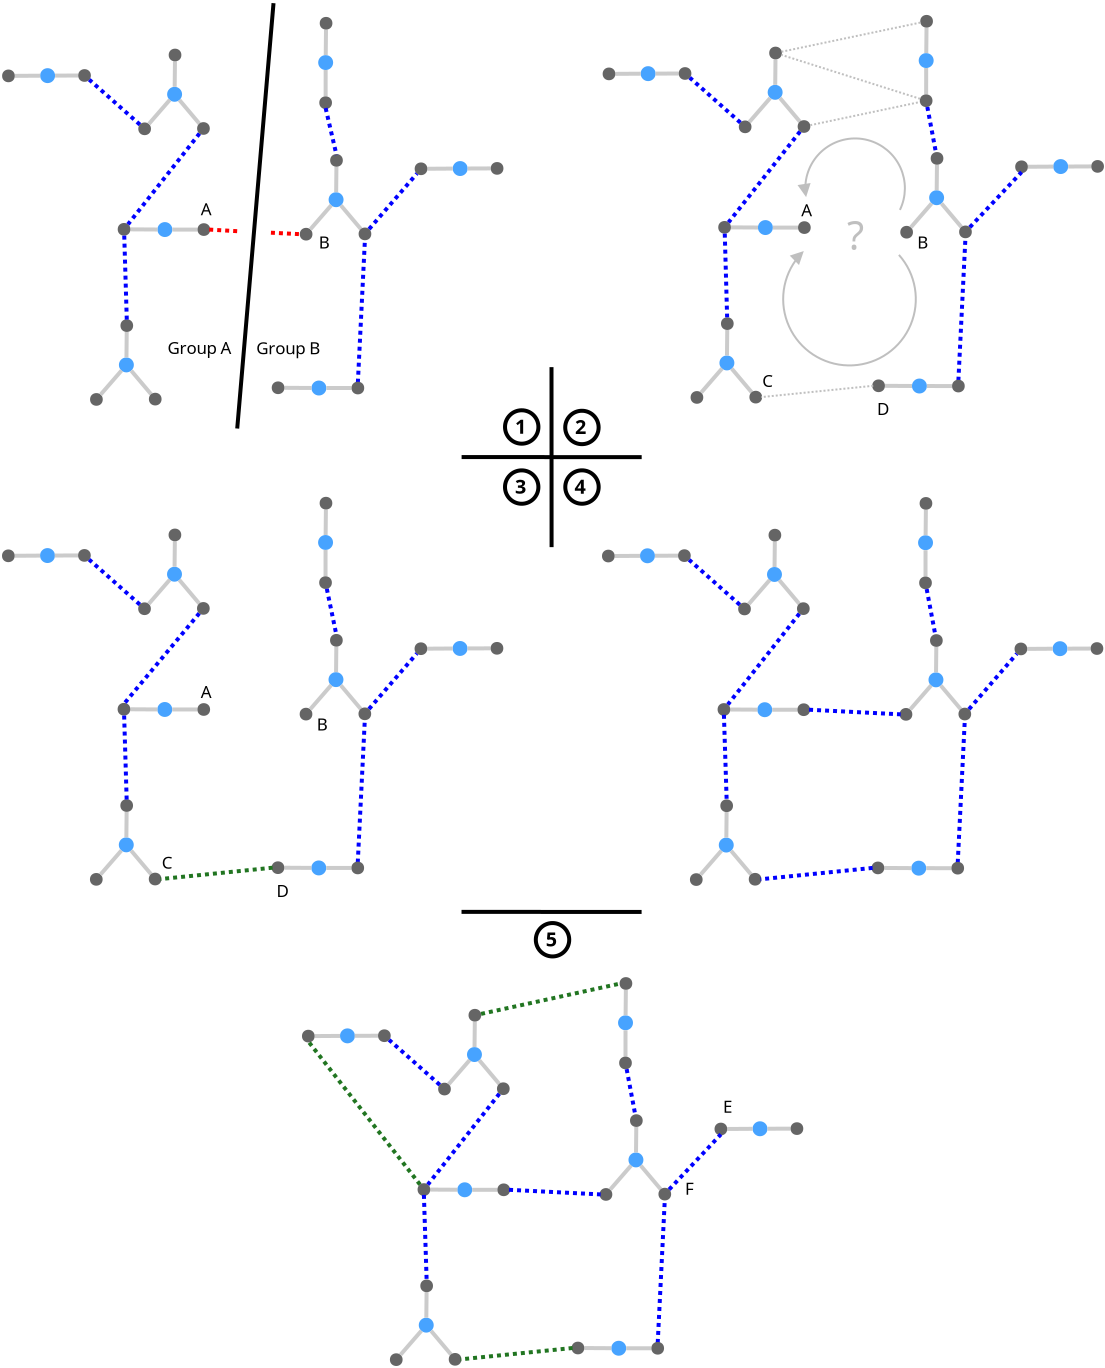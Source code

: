 <?xml version="1.0" encoding="UTF-8"?>
<dia:diagram xmlns:dia="http://www.lysator.liu.se/~alla/dia/">
  <dia:layer name="Hintergrund" visible="true" active="true">
    <dia:object type="Standard - Line" version="0" id="O0">
      <dia:attribute name="obj_pos">
        <dia:point val="31.075,-1.846"/>
      </dia:attribute>
      <dia:attribute name="obj_bb">
        <dia:rectangle val="30.97,-9.123;31.534,-1.741"/>
      </dia:attribute>
      <dia:attribute name="conn_endpoints">
        <dia:point val="31.075,-1.846"/>
        <dia:point val="31.429,-9.018"/>
      </dia:attribute>
      <dia:attribute name="numcp">
        <dia:int val="1"/>
      </dia:attribute>
      <dia:attribute name="line_color">
        <dia:color val="#0000ff"/>
      </dia:attribute>
      <dia:attribute name="line_width">
        <dia:real val="0.2"/>
      </dia:attribute>
      <dia:attribute name="line_style">
        <dia:enum val="4"/>
      </dia:attribute>
      <dia:attribute name="dashlength">
        <dia:real val="2"/>
      </dia:attribute>
      <dia:connections>
        <dia:connection handle="0" to="O8" connection="1"/>
        <dia:connection handle="1" to="O29" connection="0"/>
      </dia:connections>
    </dia:object>
    <dia:group>
      <dia:object type="Geometric - Perfect Circle" version="1" id="O1">
        <dia:attribute name="obj_pos">
          <dia:point val="35.866,-12.877"/>
        </dia:attribute>
        <dia:attribute name="obj_bb">
          <dia:rectangle val="35.816,-12.927;36.564,-12.179"/>
        </dia:attribute>
        <dia:attribute name="meta">
          <dia:composite type="dict"/>
        </dia:attribute>
        <dia:attribute name="elem_corner">
          <dia:point val="35.866,-12.877"/>
        </dia:attribute>
        <dia:attribute name="elem_width">
          <dia:real val="0.648"/>
        </dia:attribute>
        <dia:attribute name="elem_height">
          <dia:real val="0.648"/>
        </dia:attribute>
        <dia:attribute name="line_width">
          <dia:real val="0.1"/>
        </dia:attribute>
        <dia:attribute name="line_colour">
          <dia:color val="#47a3ff"/>
        </dia:attribute>
        <dia:attribute name="fill_colour">
          <dia:color val="#47a3ff"/>
        </dia:attribute>
        <dia:attribute name="show_background">
          <dia:boolean val="true"/>
        </dia:attribute>
        <dia:attribute name="line_style">
          <dia:enum val="0"/>
          <dia:real val="1"/>
        </dia:attribute>
        <dia:attribute name="flip_horizontal">
          <dia:boolean val="false"/>
        </dia:attribute>
        <dia:attribute name="flip_vertical">
          <dia:boolean val="false"/>
        </dia:attribute>
        <dia:attribute name="subscale">
          <dia:real val="1"/>
        </dia:attribute>
      </dia:object>
      <dia:object type="Standard - Line" version="0" id="O2">
        <dia:attribute name="obj_pos">
          <dia:point val="35.819,-12.55"/>
        </dia:attribute>
        <dia:attribute name="obj_bb">
          <dia:rectangle val="34.45,-12.651;35.92,-12.442"/>
        </dia:attribute>
        <dia:attribute name="conn_endpoints">
          <dia:point val="35.819,-12.55"/>
          <dia:point val="34.55,-12.543"/>
        </dia:attribute>
        <dia:attribute name="numcp">
          <dia:int val="1"/>
        </dia:attribute>
        <dia:attribute name="line_color">
          <dia:color val="#cbcbcb"/>
        </dia:attribute>
        <dia:attribute name="line_width">
          <dia:real val="0.2"/>
        </dia:attribute>
        <dia:connections>
          <dia:connection handle="0" to="O1" connection="8"/>
          <dia:connection handle="1" to="O3" connection="8"/>
        </dia:connections>
      </dia:object>
      <dia:object type="Geometric - Perfect Circle" version="1" id="O3">
        <dia:attribute name="obj_pos">
          <dia:point val="33.965,-12.808"/>
        </dia:attribute>
        <dia:attribute name="obj_bb">
          <dia:rectangle val="33.915,-12.858;34.55,-12.223"/>
        </dia:attribute>
        <dia:attribute name="meta">
          <dia:composite type="dict"/>
        </dia:attribute>
        <dia:attribute name="elem_corner">
          <dia:point val="33.965,-12.808"/>
        </dia:attribute>
        <dia:attribute name="elem_width">
          <dia:real val="0.535"/>
        </dia:attribute>
        <dia:attribute name="elem_height">
          <dia:real val="0.535"/>
        </dia:attribute>
        <dia:attribute name="line_width">
          <dia:real val="0.1"/>
        </dia:attribute>
        <dia:attribute name="line_colour">
          <dia:color val="#656565"/>
        </dia:attribute>
        <dia:attribute name="fill_colour">
          <dia:color val="#656565"/>
        </dia:attribute>
        <dia:attribute name="show_background">
          <dia:boolean val="true"/>
        </dia:attribute>
        <dia:attribute name="line_style">
          <dia:enum val="0"/>
          <dia:real val="1"/>
        </dia:attribute>
        <dia:attribute name="flip_horizontal">
          <dia:boolean val="false"/>
        </dia:attribute>
        <dia:attribute name="flip_vertical">
          <dia:boolean val="false"/>
        </dia:attribute>
        <dia:attribute name="subscale">
          <dia:real val="1"/>
        </dia:attribute>
      </dia:object>
      <dia:object type="Standard - Line" version="0" id="O4">
        <dia:attribute name="obj_pos">
          <dia:point val="37.718,-12.559"/>
        </dia:attribute>
        <dia:attribute name="obj_bb">
          <dia:rectangle val="36.45,-12.66;37.819,-12.454"/>
        </dia:attribute>
        <dia:attribute name="conn_endpoints">
          <dia:point val="37.718,-12.559"/>
          <dia:point val="36.55,-12.554"/>
        </dia:attribute>
        <dia:attribute name="numcp">
          <dia:int val="1"/>
        </dia:attribute>
        <dia:attribute name="line_color">
          <dia:color val="#cbcbcb"/>
        </dia:attribute>
        <dia:attribute name="line_width">
          <dia:real val="0.2"/>
        </dia:attribute>
        <dia:connections>
          <dia:connection handle="0" to="O5" connection="8"/>
          <dia:connection handle="1" to="O1" connection="8"/>
        </dia:connections>
      </dia:object>
      <dia:object type="Geometric - Perfect Circle" version="1" id="O5">
        <dia:attribute name="obj_pos">
          <dia:point val="37.769,-12.828"/>
        </dia:attribute>
        <dia:attribute name="obj_bb">
          <dia:rectangle val="37.718,-12.878;38.353,-12.243"/>
        </dia:attribute>
        <dia:attribute name="meta">
          <dia:composite type="dict"/>
        </dia:attribute>
        <dia:attribute name="elem_corner">
          <dia:point val="37.769,-12.828"/>
        </dia:attribute>
        <dia:attribute name="elem_width">
          <dia:real val="0.535"/>
        </dia:attribute>
        <dia:attribute name="elem_height">
          <dia:real val="0.535"/>
        </dia:attribute>
        <dia:attribute name="line_width">
          <dia:real val="0.1"/>
        </dia:attribute>
        <dia:attribute name="line_colour">
          <dia:color val="#656565"/>
        </dia:attribute>
        <dia:attribute name="fill_colour">
          <dia:color val="#656565"/>
        </dia:attribute>
        <dia:attribute name="show_background">
          <dia:boolean val="true"/>
        </dia:attribute>
        <dia:attribute name="line_style">
          <dia:enum val="0"/>
          <dia:real val="1"/>
        </dia:attribute>
        <dia:attribute name="flip_horizontal">
          <dia:boolean val="false"/>
        </dia:attribute>
        <dia:attribute name="flip_vertical">
          <dia:boolean val="false"/>
        </dia:attribute>
        <dia:attribute name="subscale">
          <dia:real val="1"/>
        </dia:attribute>
      </dia:object>
    </dia:group>
    <dia:group>
      <dia:object type="Geometric - Perfect Circle" version="1" id="O6">
        <dia:attribute name="obj_pos">
          <dia:point val="28.803,-1.903"/>
        </dia:attribute>
        <dia:attribute name="obj_bb">
          <dia:rectangle val="28.753,-1.953;29.501,-1.205"/>
        </dia:attribute>
        <dia:attribute name="meta">
          <dia:composite type="dict"/>
        </dia:attribute>
        <dia:attribute name="elem_corner">
          <dia:point val="28.803,-1.903"/>
        </dia:attribute>
        <dia:attribute name="elem_width">
          <dia:real val="0.648"/>
        </dia:attribute>
        <dia:attribute name="elem_height">
          <dia:real val="0.648"/>
        </dia:attribute>
        <dia:attribute name="line_width">
          <dia:real val="0.1"/>
        </dia:attribute>
        <dia:attribute name="line_colour">
          <dia:color val="#47a3ff"/>
        </dia:attribute>
        <dia:attribute name="fill_colour">
          <dia:color val="#47a3ff"/>
        </dia:attribute>
        <dia:attribute name="show_background">
          <dia:boolean val="true"/>
        </dia:attribute>
        <dia:attribute name="line_style">
          <dia:enum val="0"/>
          <dia:real val="1"/>
        </dia:attribute>
        <dia:attribute name="flip_horizontal">
          <dia:boolean val="false"/>
        </dia:attribute>
        <dia:attribute name="flip_vertical">
          <dia:boolean val="false"/>
        </dia:attribute>
        <dia:attribute name="subscale">
          <dia:real val="1"/>
        </dia:attribute>
      </dia:object>
      <dia:object type="Standard - Line" version="0" id="O7">
        <dia:attribute name="obj_pos">
          <dia:point val="29.501,-1.579"/>
        </dia:attribute>
        <dia:attribute name="obj_bb">
          <dia:rectangle val="29.401,-1.679;30.858,-1.479"/>
        </dia:attribute>
        <dia:attribute name="conn_endpoints">
          <dia:point val="29.501,-1.579"/>
          <dia:point val="30.758,-1.579"/>
        </dia:attribute>
        <dia:attribute name="numcp">
          <dia:int val="1"/>
        </dia:attribute>
        <dia:attribute name="line_color">
          <dia:color val="#cbcbcb"/>
        </dia:attribute>
        <dia:attribute name="line_width">
          <dia:real val="0.2"/>
        </dia:attribute>
        <dia:connections>
          <dia:connection handle="0" to="O6" connection="8"/>
          <dia:connection handle="1" to="O8" connection="8"/>
        </dia:connections>
      </dia:object>
      <dia:object type="Geometric - Perfect Circle" version="1" id="O8">
        <dia:attribute name="obj_pos">
          <dia:point val="30.808,-1.846"/>
        </dia:attribute>
        <dia:attribute name="obj_bb">
          <dia:rectangle val="30.758,-1.896;31.393,-1.261"/>
        </dia:attribute>
        <dia:attribute name="meta">
          <dia:composite type="dict"/>
        </dia:attribute>
        <dia:attribute name="elem_corner">
          <dia:point val="30.808,-1.846"/>
        </dia:attribute>
        <dia:attribute name="elem_width">
          <dia:real val="0.535"/>
        </dia:attribute>
        <dia:attribute name="elem_height">
          <dia:real val="0.535"/>
        </dia:attribute>
        <dia:attribute name="line_width">
          <dia:real val="0.1"/>
        </dia:attribute>
        <dia:attribute name="line_colour">
          <dia:color val="#656565"/>
        </dia:attribute>
        <dia:attribute name="fill_colour">
          <dia:color val="#656565"/>
        </dia:attribute>
        <dia:attribute name="show_background">
          <dia:boolean val="true"/>
        </dia:attribute>
        <dia:attribute name="line_style">
          <dia:enum val="0"/>
          <dia:real val="1"/>
        </dia:attribute>
        <dia:attribute name="flip_horizontal">
          <dia:boolean val="false"/>
        </dia:attribute>
        <dia:attribute name="flip_vertical">
          <dia:boolean val="false"/>
        </dia:attribute>
        <dia:attribute name="subscale">
          <dia:real val="1"/>
        </dia:attribute>
      </dia:object>
      <dia:object type="Standard - Line" version="0" id="O9">
        <dia:attribute name="obj_pos">
          <dia:point val="27.403,-1.589"/>
        </dia:attribute>
        <dia:attribute name="obj_bb">
          <dia:rectangle val="27.302,-1.69;28.857,-1.481"/>
        </dia:attribute>
        <dia:attribute name="conn_endpoints">
          <dia:point val="27.403,-1.589"/>
          <dia:point val="28.756,-1.581"/>
        </dia:attribute>
        <dia:attribute name="numcp">
          <dia:int val="1"/>
        </dia:attribute>
        <dia:attribute name="line_color">
          <dia:color val="#cbcbcb"/>
        </dia:attribute>
        <dia:attribute name="line_width">
          <dia:real val="0.2"/>
        </dia:attribute>
        <dia:connections>
          <dia:connection handle="0" to="O10" connection="8"/>
          <dia:connection handle="1" to="O6" connection="8"/>
        </dia:connections>
      </dia:object>
      <dia:object type="Geometric - Perfect Circle" version="1" id="O10">
        <dia:attribute name="obj_pos">
          <dia:point val="26.818,-1.859"/>
        </dia:attribute>
        <dia:attribute name="obj_bb">
          <dia:rectangle val="26.768,-1.909;27.403,-1.274"/>
        </dia:attribute>
        <dia:attribute name="meta">
          <dia:composite type="dict"/>
        </dia:attribute>
        <dia:attribute name="elem_corner">
          <dia:point val="26.818,-1.859"/>
        </dia:attribute>
        <dia:attribute name="elem_width">
          <dia:real val="0.535"/>
        </dia:attribute>
        <dia:attribute name="elem_height">
          <dia:real val="0.535"/>
        </dia:attribute>
        <dia:attribute name="line_width">
          <dia:real val="0.1"/>
        </dia:attribute>
        <dia:attribute name="line_colour">
          <dia:color val="#656565"/>
        </dia:attribute>
        <dia:attribute name="fill_colour">
          <dia:color val="#656565"/>
        </dia:attribute>
        <dia:attribute name="show_background">
          <dia:boolean val="true"/>
        </dia:attribute>
        <dia:attribute name="line_style">
          <dia:enum val="0"/>
          <dia:real val="1"/>
        </dia:attribute>
        <dia:attribute name="flip_horizontal">
          <dia:boolean val="false"/>
        </dia:attribute>
        <dia:attribute name="flip_vertical">
          <dia:boolean val="false"/>
        </dia:attribute>
        <dia:attribute name="subscale">
          <dia:real val="1"/>
        </dia:attribute>
      </dia:object>
    </dia:group>
    <dia:group>
      <dia:object type="Geometric - Perfect Circle" version="1" id="O11">
        <dia:attribute name="obj_pos">
          <dia:point val="21.102,-9.826"/>
        </dia:attribute>
        <dia:attribute name="obj_bb">
          <dia:rectangle val="21.052,-9.876;21.8,-9.128"/>
        </dia:attribute>
        <dia:attribute name="meta">
          <dia:composite type="dict"/>
        </dia:attribute>
        <dia:attribute name="elem_corner">
          <dia:point val="21.102,-9.826"/>
        </dia:attribute>
        <dia:attribute name="elem_width">
          <dia:real val="0.648"/>
        </dia:attribute>
        <dia:attribute name="elem_height">
          <dia:real val="0.648"/>
        </dia:attribute>
        <dia:attribute name="line_width">
          <dia:real val="0.1"/>
        </dia:attribute>
        <dia:attribute name="line_colour">
          <dia:color val="#47a3ff"/>
        </dia:attribute>
        <dia:attribute name="fill_colour">
          <dia:color val="#47a3ff"/>
        </dia:attribute>
        <dia:attribute name="show_background">
          <dia:boolean val="true"/>
        </dia:attribute>
        <dia:attribute name="line_style">
          <dia:enum val="0"/>
          <dia:real val="1"/>
        </dia:attribute>
        <dia:attribute name="flip_horizontal">
          <dia:boolean val="false"/>
        </dia:attribute>
        <dia:attribute name="flip_vertical">
          <dia:boolean val="false"/>
        </dia:attribute>
        <dia:attribute name="subscale">
          <dia:real val="1"/>
        </dia:attribute>
      </dia:object>
      <dia:object type="Standard - Line" version="0" id="O12">
        <dia:attribute name="obj_pos">
          <dia:point val="21.8,-9.502"/>
        </dia:attribute>
        <dia:attribute name="obj_bb">
          <dia:rectangle val="21.7,-9.602;23.158,-9.401"/>
        </dia:attribute>
        <dia:attribute name="conn_endpoints">
          <dia:point val="21.8,-9.502"/>
          <dia:point val="23.058,-9.501"/>
        </dia:attribute>
        <dia:attribute name="numcp">
          <dia:int val="1"/>
        </dia:attribute>
        <dia:attribute name="line_color">
          <dia:color val="#cbcbcb"/>
        </dia:attribute>
        <dia:attribute name="line_width">
          <dia:real val="0.2"/>
        </dia:attribute>
        <dia:connections>
          <dia:connection handle="0" to="O11" connection="8"/>
          <dia:connection handle="1" to="O13" connection="8"/>
        </dia:connections>
      </dia:object>
      <dia:object type="Geometric - Perfect Circle" version="1" id="O13">
        <dia:attribute name="obj_pos">
          <dia:point val="23.107,-9.769"/>
        </dia:attribute>
        <dia:attribute name="obj_bb">
          <dia:rectangle val="23.057,-9.819;23.692,-9.184"/>
        </dia:attribute>
        <dia:attribute name="meta">
          <dia:composite type="dict"/>
        </dia:attribute>
        <dia:attribute name="elem_corner">
          <dia:point val="23.107,-9.769"/>
        </dia:attribute>
        <dia:attribute name="elem_width">
          <dia:real val="0.535"/>
        </dia:attribute>
        <dia:attribute name="elem_height">
          <dia:real val="0.535"/>
        </dia:attribute>
        <dia:attribute name="line_width">
          <dia:real val="0.1"/>
        </dia:attribute>
        <dia:attribute name="line_colour">
          <dia:color val="#656565"/>
        </dia:attribute>
        <dia:attribute name="fill_colour">
          <dia:color val="#656565"/>
        </dia:attribute>
        <dia:attribute name="show_background">
          <dia:boolean val="true"/>
        </dia:attribute>
        <dia:attribute name="line_style">
          <dia:enum val="0"/>
          <dia:real val="1"/>
        </dia:attribute>
        <dia:attribute name="flip_horizontal">
          <dia:boolean val="false"/>
        </dia:attribute>
        <dia:attribute name="flip_vertical">
          <dia:boolean val="false"/>
        </dia:attribute>
        <dia:attribute name="subscale">
          <dia:real val="1"/>
        </dia:attribute>
      </dia:object>
      <dia:object type="Standard - Line" version="0" id="O14">
        <dia:attribute name="obj_pos">
          <dia:point val="19.702,-9.512"/>
        </dia:attribute>
        <dia:attribute name="obj_bb">
          <dia:rectangle val="19.602,-9.613;21.156,-9.404"/>
        </dia:attribute>
        <dia:attribute name="conn_endpoints">
          <dia:point val="19.702,-9.512"/>
          <dia:point val="21.055,-9.504"/>
        </dia:attribute>
        <dia:attribute name="numcp">
          <dia:int val="1"/>
        </dia:attribute>
        <dia:attribute name="line_color">
          <dia:color val="#cbcbcb"/>
        </dia:attribute>
        <dia:attribute name="line_width">
          <dia:real val="0.2"/>
        </dia:attribute>
        <dia:connections>
          <dia:connection handle="0" to="O15" connection="8"/>
          <dia:connection handle="1" to="O11" connection="8"/>
        </dia:connections>
      </dia:object>
      <dia:object type="Geometric - Perfect Circle" version="1" id="O15">
        <dia:attribute name="obj_pos">
          <dia:point val="19.117,-9.782"/>
        </dia:attribute>
        <dia:attribute name="obj_bb">
          <dia:rectangle val="19.067,-9.832;19.702,-9.197"/>
        </dia:attribute>
        <dia:attribute name="meta">
          <dia:composite type="dict"/>
        </dia:attribute>
        <dia:attribute name="elem_corner">
          <dia:point val="19.117,-9.782"/>
        </dia:attribute>
        <dia:attribute name="elem_width">
          <dia:real val="0.535"/>
        </dia:attribute>
        <dia:attribute name="elem_height">
          <dia:real val="0.535"/>
        </dia:attribute>
        <dia:attribute name="line_width">
          <dia:real val="0.1"/>
        </dia:attribute>
        <dia:attribute name="line_colour">
          <dia:color val="#656565"/>
        </dia:attribute>
        <dia:attribute name="fill_colour">
          <dia:color val="#656565"/>
        </dia:attribute>
        <dia:attribute name="show_background">
          <dia:boolean val="true"/>
        </dia:attribute>
        <dia:attribute name="line_style">
          <dia:enum val="0"/>
          <dia:real val="1"/>
        </dia:attribute>
        <dia:attribute name="flip_horizontal">
          <dia:boolean val="false"/>
        </dia:attribute>
        <dia:attribute name="flip_vertical">
          <dia:boolean val="false"/>
        </dia:attribute>
        <dia:attribute name="subscale">
          <dia:real val="1"/>
        </dia:attribute>
      </dia:object>
    </dia:group>
    <dia:group>
      <dia:object type="Geometric - Perfect Circle" version="1" id="O16">
        <dia:attribute name="obj_pos">
          <dia:point val="19.177,-3.058"/>
        </dia:attribute>
        <dia:attribute name="obj_bb">
          <dia:rectangle val="19.127,-3.108;19.875,-2.36"/>
        </dia:attribute>
        <dia:attribute name="meta">
          <dia:composite type="dict"/>
        </dia:attribute>
        <dia:attribute name="elem_corner">
          <dia:point val="19.177,-3.058"/>
        </dia:attribute>
        <dia:attribute name="elem_width">
          <dia:real val="0.648"/>
        </dia:attribute>
        <dia:attribute name="elem_height">
          <dia:real val="0.648"/>
        </dia:attribute>
        <dia:attribute name="line_width">
          <dia:real val="0.1"/>
        </dia:attribute>
        <dia:attribute name="line_colour">
          <dia:color val="#47a3ff"/>
        </dia:attribute>
        <dia:attribute name="fill_colour">
          <dia:color val="#47a3ff"/>
        </dia:attribute>
        <dia:attribute name="show_background">
          <dia:boolean val="true"/>
        </dia:attribute>
        <dia:attribute name="line_style">
          <dia:enum val="0"/>
          <dia:real val="1"/>
        </dia:attribute>
        <dia:attribute name="flip_horizontal">
          <dia:boolean val="false"/>
        </dia:attribute>
        <dia:attribute name="flip_vertical">
          <dia:boolean val="false"/>
        </dia:attribute>
        <dia:attribute name="subscale">
          <dia:real val="1"/>
        </dia:attribute>
      </dia:object>
      <dia:object type="Geometric - Perfect Circle" version="1" id="O17">
        <dia:attribute name="obj_pos">
          <dia:point val="17.735,-1.276"/>
        </dia:attribute>
        <dia:attribute name="obj_bb">
          <dia:rectangle val="17.685,-1.326;18.32,-0.691"/>
        </dia:attribute>
        <dia:attribute name="meta">
          <dia:composite type="dict"/>
        </dia:attribute>
        <dia:attribute name="elem_corner">
          <dia:point val="17.735,-1.276"/>
        </dia:attribute>
        <dia:attribute name="elem_width">
          <dia:real val="0.535"/>
        </dia:attribute>
        <dia:attribute name="elem_height">
          <dia:real val="0.535"/>
        </dia:attribute>
        <dia:attribute name="line_width">
          <dia:real val="0.1"/>
        </dia:attribute>
        <dia:attribute name="line_colour">
          <dia:color val="#656565"/>
        </dia:attribute>
        <dia:attribute name="fill_colour">
          <dia:color val="#656565"/>
        </dia:attribute>
        <dia:attribute name="show_background">
          <dia:boolean val="true"/>
        </dia:attribute>
        <dia:attribute name="line_style">
          <dia:enum val="0"/>
          <dia:real val="1"/>
        </dia:attribute>
        <dia:attribute name="flip_horizontal">
          <dia:boolean val="false"/>
        </dia:attribute>
        <dia:attribute name="flip_vertical">
          <dia:boolean val="false"/>
        </dia:attribute>
        <dia:attribute name="subscale">
          <dia:real val="1"/>
        </dia:attribute>
      </dia:object>
      <dia:object type="Standard - Line" version="0" id="O18">
        <dia:attribute name="obj_pos">
          <dia:point val="18.21,-1.248"/>
        </dia:attribute>
        <dia:attribute name="obj_bb">
          <dia:rectangle val="18.069,-2.599;19.402,-1.107"/>
        </dia:attribute>
        <dia:attribute name="conn_endpoints">
          <dia:point val="18.21,-1.248"/>
          <dia:point val="19.261,-2.457"/>
        </dia:attribute>
        <dia:attribute name="numcp">
          <dia:int val="1"/>
        </dia:attribute>
        <dia:attribute name="line_color">
          <dia:color val="#cbcbcb"/>
        </dia:attribute>
        <dia:attribute name="line_width">
          <dia:real val="0.2"/>
        </dia:attribute>
        <dia:connections>
          <dia:connection handle="0" to="O17" connection="8"/>
          <dia:connection handle="1" to="O16" connection="8"/>
        </dia:connections>
      </dia:object>
      <dia:object type="Standard - Line" version="0" id="O19">
        <dia:attribute name="obj_pos">
          <dia:point val="19.505,-3.107"/>
        </dia:attribute>
        <dia:attribute name="obj_bb">
          <dia:rectangle val="19.404,-4.483;19.619,-3.006"/>
        </dia:attribute>
        <dia:attribute name="conn_endpoints">
          <dia:point val="19.505,-3.107"/>
          <dia:point val="19.518,-4.382"/>
        </dia:attribute>
        <dia:attribute name="numcp">
          <dia:int val="1"/>
        </dia:attribute>
        <dia:attribute name="line_color">
          <dia:color val="#cbcbcb"/>
        </dia:attribute>
        <dia:attribute name="line_width">
          <dia:real val="0.2"/>
        </dia:attribute>
        <dia:connections>
          <dia:connection handle="0" to="O16" connection="8"/>
          <dia:connection handle="1" to="O20" connection="8"/>
        </dia:connections>
      </dia:object>
      <dia:object type="Geometric - Perfect Circle" version="1" id="O20">
        <dia:attribute name="obj_pos">
          <dia:point val="19.254,-4.967"/>
        </dia:attribute>
        <dia:attribute name="obj_bb">
          <dia:rectangle val="19.204,-5.017;19.839,-4.382"/>
        </dia:attribute>
        <dia:attribute name="meta">
          <dia:composite type="dict"/>
        </dia:attribute>
        <dia:attribute name="elem_corner">
          <dia:point val="19.254,-4.967"/>
        </dia:attribute>
        <dia:attribute name="elem_width">
          <dia:real val="0.535"/>
        </dia:attribute>
        <dia:attribute name="elem_height">
          <dia:real val="0.535"/>
        </dia:attribute>
        <dia:attribute name="line_width">
          <dia:real val="0.1"/>
        </dia:attribute>
        <dia:attribute name="line_colour">
          <dia:color val="#656565"/>
        </dia:attribute>
        <dia:attribute name="fill_colour">
          <dia:color val="#656565"/>
        </dia:attribute>
        <dia:attribute name="show_background">
          <dia:boolean val="true"/>
        </dia:attribute>
        <dia:attribute name="line_style">
          <dia:enum val="0"/>
          <dia:real val="1"/>
        </dia:attribute>
        <dia:attribute name="flip_horizontal">
          <dia:boolean val="false"/>
        </dia:attribute>
        <dia:attribute name="flip_vertical">
          <dia:boolean val="false"/>
        </dia:attribute>
        <dia:attribute name="subscale">
          <dia:real val="1"/>
        </dia:attribute>
      </dia:object>
      <dia:object type="Standard - Line" version="0" id="O21">
        <dia:attribute name="obj_pos">
          <dia:point val="20.739,-1.267"/>
        </dia:attribute>
        <dia:attribute name="obj_bb">
          <dia:rectangle val="19.602,-2.589;20.88,-1.126"/>
        </dia:attribute>
        <dia:attribute name="conn_endpoints">
          <dia:point val="20.739,-1.267"/>
          <dia:point val="19.742,-2.448"/>
        </dia:attribute>
        <dia:attribute name="numcp">
          <dia:int val="1"/>
        </dia:attribute>
        <dia:attribute name="line_color">
          <dia:color val="#cbcbcb"/>
        </dia:attribute>
        <dia:attribute name="line_width">
          <dia:real val="0.2"/>
        </dia:attribute>
        <dia:connections>
          <dia:connection handle="0" to="O22" connection="8"/>
          <dia:connection handle="1" to="O16" connection="8"/>
        </dia:connections>
      </dia:object>
      <dia:object type="Geometric - Perfect Circle" version="1" id="O22">
        <dia:attribute name="obj_pos">
          <dia:point val="20.676,-1.292"/>
        </dia:attribute>
        <dia:attribute name="obj_bb">
          <dia:rectangle val="20.626,-1.342;21.261,-0.707"/>
        </dia:attribute>
        <dia:attribute name="meta">
          <dia:composite type="dict"/>
        </dia:attribute>
        <dia:attribute name="elem_corner">
          <dia:point val="20.676,-1.292"/>
        </dia:attribute>
        <dia:attribute name="elem_width">
          <dia:real val="0.535"/>
        </dia:attribute>
        <dia:attribute name="elem_height">
          <dia:real val="0.535"/>
        </dia:attribute>
        <dia:attribute name="line_width">
          <dia:real val="0.1"/>
        </dia:attribute>
        <dia:attribute name="line_colour">
          <dia:color val="#656565"/>
        </dia:attribute>
        <dia:attribute name="fill_colour">
          <dia:color val="#656565"/>
        </dia:attribute>
        <dia:attribute name="show_background">
          <dia:boolean val="true"/>
        </dia:attribute>
        <dia:attribute name="line_style">
          <dia:enum val="0"/>
          <dia:real val="1"/>
        </dia:attribute>
        <dia:attribute name="flip_horizontal">
          <dia:boolean val="false"/>
        </dia:attribute>
        <dia:attribute name="flip_vertical">
          <dia:boolean val="false"/>
        </dia:attribute>
        <dia:attribute name="subscale">
          <dia:real val="1"/>
        </dia:attribute>
      </dia:object>
    </dia:group>
    <dia:group>
      <dia:object type="Geometric - Perfect Circle" version="1" id="O23">
        <dia:attribute name="obj_pos">
          <dia:point val="29.662,-11.319"/>
        </dia:attribute>
        <dia:attribute name="obj_bb">
          <dia:rectangle val="29.612,-11.369;30.361,-10.621"/>
        </dia:attribute>
        <dia:attribute name="meta">
          <dia:composite type="dict"/>
        </dia:attribute>
        <dia:attribute name="elem_corner">
          <dia:point val="29.662,-11.319"/>
        </dia:attribute>
        <dia:attribute name="elem_width">
          <dia:real val="0.648"/>
        </dia:attribute>
        <dia:attribute name="elem_height">
          <dia:real val="0.648"/>
        </dia:attribute>
        <dia:attribute name="line_width">
          <dia:real val="0.1"/>
        </dia:attribute>
        <dia:attribute name="line_colour">
          <dia:color val="#47a3ff"/>
        </dia:attribute>
        <dia:attribute name="fill_colour">
          <dia:color val="#47a3ff"/>
        </dia:attribute>
        <dia:attribute name="show_background">
          <dia:boolean val="true"/>
        </dia:attribute>
        <dia:attribute name="line_style">
          <dia:enum val="0"/>
          <dia:real val="1"/>
        </dia:attribute>
        <dia:attribute name="flip_horizontal">
          <dia:boolean val="false"/>
        </dia:attribute>
        <dia:attribute name="flip_vertical">
          <dia:boolean val="false"/>
        </dia:attribute>
        <dia:attribute name="subscale">
          <dia:real val="1"/>
        </dia:attribute>
      </dia:object>
      <dia:object type="Geometric - Perfect Circle" version="1" id="O24">
        <dia:attribute name="obj_pos">
          <dia:point val="28.22,-9.538"/>
        </dia:attribute>
        <dia:attribute name="obj_bb">
          <dia:rectangle val="28.17,-9.588;28.805,-8.953"/>
        </dia:attribute>
        <dia:attribute name="meta">
          <dia:composite type="dict"/>
        </dia:attribute>
        <dia:attribute name="elem_corner">
          <dia:point val="28.22,-9.538"/>
        </dia:attribute>
        <dia:attribute name="elem_width">
          <dia:real val="0.535"/>
        </dia:attribute>
        <dia:attribute name="elem_height">
          <dia:real val="0.535"/>
        </dia:attribute>
        <dia:attribute name="line_width">
          <dia:real val="0.1"/>
        </dia:attribute>
        <dia:attribute name="line_colour">
          <dia:color val="#656565"/>
        </dia:attribute>
        <dia:attribute name="fill_colour">
          <dia:color val="#656565"/>
        </dia:attribute>
        <dia:attribute name="show_background">
          <dia:boolean val="true"/>
        </dia:attribute>
        <dia:attribute name="line_style">
          <dia:enum val="0"/>
          <dia:real val="1"/>
        </dia:attribute>
        <dia:attribute name="flip_horizontal">
          <dia:boolean val="false"/>
        </dia:attribute>
        <dia:attribute name="flip_vertical">
          <dia:boolean val="false"/>
        </dia:attribute>
        <dia:attribute name="subscale">
          <dia:real val="1"/>
        </dia:attribute>
      </dia:object>
      <dia:object type="Standard - Line" version="0" id="O25">
        <dia:attribute name="obj_pos">
          <dia:point val="28.696,-9.51"/>
        </dia:attribute>
        <dia:attribute name="obj_bb">
          <dia:rectangle val="28.555,-10.86;29.888,-9.369"/>
        </dia:attribute>
        <dia:attribute name="conn_endpoints">
          <dia:point val="28.696,-9.51"/>
          <dia:point val="29.747,-10.719"/>
        </dia:attribute>
        <dia:attribute name="numcp">
          <dia:int val="1"/>
        </dia:attribute>
        <dia:attribute name="line_color">
          <dia:color val="#cbcbcb"/>
        </dia:attribute>
        <dia:attribute name="line_width">
          <dia:real val="0.2"/>
        </dia:attribute>
        <dia:connections>
          <dia:connection handle="0" to="O24" connection="8"/>
          <dia:connection handle="1" to="O23" connection="8"/>
        </dia:connections>
      </dia:object>
      <dia:object type="Standard - Line" version="0" id="O26">
        <dia:attribute name="obj_pos">
          <dia:point val="29.991,-11.368"/>
        </dia:attribute>
        <dia:attribute name="obj_bb">
          <dia:rectangle val="29.89,-12.745;30.105,-11.267"/>
        </dia:attribute>
        <dia:attribute name="conn_endpoints">
          <dia:point val="29.991,-11.368"/>
          <dia:point val="30.004,-12.643"/>
        </dia:attribute>
        <dia:attribute name="numcp">
          <dia:int val="1"/>
        </dia:attribute>
        <dia:attribute name="line_color">
          <dia:color val="#cbcbcb"/>
        </dia:attribute>
        <dia:attribute name="line_width">
          <dia:real val="0.2"/>
        </dia:attribute>
        <dia:connections>
          <dia:connection handle="0" to="O23" connection="8"/>
          <dia:connection handle="1" to="O27" connection="8"/>
        </dia:connections>
      </dia:object>
      <dia:object type="Geometric - Perfect Circle" version="1" id="O27">
        <dia:attribute name="obj_pos">
          <dia:point val="29.739,-13.228"/>
        </dia:attribute>
        <dia:attribute name="obj_bb">
          <dia:rectangle val="29.689,-13.278;30.325,-12.643"/>
        </dia:attribute>
        <dia:attribute name="meta">
          <dia:composite type="dict"/>
        </dia:attribute>
        <dia:attribute name="elem_corner">
          <dia:point val="29.739,-13.228"/>
        </dia:attribute>
        <dia:attribute name="elem_width">
          <dia:real val="0.535"/>
        </dia:attribute>
        <dia:attribute name="elem_height">
          <dia:real val="0.535"/>
        </dia:attribute>
        <dia:attribute name="line_width">
          <dia:real val="0.1"/>
        </dia:attribute>
        <dia:attribute name="line_colour">
          <dia:color val="#656565"/>
        </dia:attribute>
        <dia:attribute name="fill_colour">
          <dia:color val="#656565"/>
        </dia:attribute>
        <dia:attribute name="show_background">
          <dia:boolean val="true"/>
        </dia:attribute>
        <dia:attribute name="line_style">
          <dia:enum val="0"/>
          <dia:real val="1"/>
        </dia:attribute>
        <dia:attribute name="flip_horizontal">
          <dia:boolean val="false"/>
        </dia:attribute>
        <dia:attribute name="flip_vertical">
          <dia:boolean val="false"/>
        </dia:attribute>
        <dia:attribute name="subscale">
          <dia:real val="1"/>
        </dia:attribute>
      </dia:object>
      <dia:object type="Standard - Line" version="0" id="O28">
        <dia:attribute name="obj_pos">
          <dia:point val="31.224,-9.528"/>
        </dia:attribute>
        <dia:attribute name="obj_bb">
          <dia:rectangle val="30.087,-10.85;31.365,-9.387"/>
        </dia:attribute>
        <dia:attribute name="conn_endpoints">
          <dia:point val="31.224,-9.528"/>
          <dia:point val="30.228,-10.709"/>
        </dia:attribute>
        <dia:attribute name="numcp">
          <dia:int val="1"/>
        </dia:attribute>
        <dia:attribute name="line_color">
          <dia:color val="#cbcbcb"/>
        </dia:attribute>
        <dia:attribute name="line_width">
          <dia:real val="0.2"/>
        </dia:attribute>
        <dia:connections>
          <dia:connection handle="0" to="O29" connection="8"/>
          <dia:connection handle="1" to="O23" connection="8"/>
        </dia:connections>
      </dia:object>
      <dia:object type="Geometric - Perfect Circle" version="1" id="O29">
        <dia:attribute name="obj_pos">
          <dia:point val="31.162,-9.553"/>
        </dia:attribute>
        <dia:attribute name="obj_bb">
          <dia:rectangle val="31.111,-9.603;31.747,-8.968"/>
        </dia:attribute>
        <dia:attribute name="meta">
          <dia:composite type="dict"/>
        </dia:attribute>
        <dia:attribute name="elem_corner">
          <dia:point val="31.162,-9.553"/>
        </dia:attribute>
        <dia:attribute name="elem_width">
          <dia:real val="0.535"/>
        </dia:attribute>
        <dia:attribute name="elem_height">
          <dia:real val="0.535"/>
        </dia:attribute>
        <dia:attribute name="line_width">
          <dia:real val="0.1"/>
        </dia:attribute>
        <dia:attribute name="line_colour">
          <dia:color val="#656565"/>
        </dia:attribute>
        <dia:attribute name="fill_colour">
          <dia:color val="#656565"/>
        </dia:attribute>
        <dia:attribute name="show_background">
          <dia:boolean val="true"/>
        </dia:attribute>
        <dia:attribute name="line_style">
          <dia:enum val="0"/>
          <dia:real val="1"/>
        </dia:attribute>
        <dia:attribute name="flip_horizontal">
          <dia:boolean val="false"/>
        </dia:attribute>
        <dia:attribute name="flip_vertical">
          <dia:boolean val="false"/>
        </dia:attribute>
        <dia:attribute name="subscale">
          <dia:real val="1"/>
        </dia:attribute>
      </dia:object>
    </dia:group>
    <dia:group>
      <dia:object type="Geometric - Perfect Circle" version="1" id="O30">
        <dia:attribute name="obj_pos">
          <dia:point val="29.141,-18.176"/>
        </dia:attribute>
        <dia:attribute name="obj_bb">
          <dia:rectangle val="29.091,-18.226;29.84,-17.478"/>
        </dia:attribute>
        <dia:attribute name="meta">
          <dia:composite type="dict"/>
        </dia:attribute>
        <dia:attribute name="elem_corner">
          <dia:point val="29.141,-18.176"/>
        </dia:attribute>
        <dia:attribute name="elem_width">
          <dia:real val="0.648"/>
        </dia:attribute>
        <dia:attribute name="elem_height">
          <dia:real val="0.648"/>
        </dia:attribute>
        <dia:attribute name="line_width">
          <dia:real val="0.1"/>
        </dia:attribute>
        <dia:attribute name="line_colour">
          <dia:color val="#47a3ff"/>
        </dia:attribute>
        <dia:attribute name="fill_colour">
          <dia:color val="#47a3ff"/>
        </dia:attribute>
        <dia:attribute name="show_background">
          <dia:boolean val="true"/>
        </dia:attribute>
        <dia:attribute name="line_style">
          <dia:enum val="0"/>
          <dia:real val="1"/>
        </dia:attribute>
        <dia:attribute name="flip_horizontal">
          <dia:boolean val="false"/>
        </dia:attribute>
        <dia:attribute name="flip_vertical">
          <dia:boolean val="false"/>
        </dia:attribute>
        <dia:attribute name="subscale">
          <dia:real val="1"/>
        </dia:attribute>
      </dia:object>
      <dia:object type="Standard - Line" version="0" id="O31">
        <dia:attribute name="obj_pos">
          <dia:point val="29.469,-18.226"/>
        </dia:attribute>
        <dia:attribute name="obj_bb">
          <dia:rectangle val="29.368,-19.602;29.584,-18.124"/>
        </dia:attribute>
        <dia:attribute name="conn_endpoints">
          <dia:point val="29.469,-18.226"/>
          <dia:point val="29.482,-19.5"/>
        </dia:attribute>
        <dia:attribute name="numcp">
          <dia:int val="1"/>
        </dia:attribute>
        <dia:attribute name="line_color">
          <dia:color val="#cbcbcb"/>
        </dia:attribute>
        <dia:attribute name="line_width">
          <dia:real val="0.2"/>
        </dia:attribute>
        <dia:connections>
          <dia:connection handle="0" to="O30" connection="8"/>
          <dia:connection handle="1" to="O32" connection="8"/>
        </dia:connections>
      </dia:object>
      <dia:object type="Geometric - Perfect Circle" version="1" id="O32">
        <dia:attribute name="obj_pos">
          <dia:point val="29.218,-20.085"/>
        </dia:attribute>
        <dia:attribute name="obj_bb">
          <dia:rectangle val="29.168,-20.135;29.803,-19.5"/>
        </dia:attribute>
        <dia:attribute name="meta">
          <dia:composite type="dict"/>
        </dia:attribute>
        <dia:attribute name="elem_corner">
          <dia:point val="29.218,-20.085"/>
        </dia:attribute>
        <dia:attribute name="elem_width">
          <dia:real val="0.535"/>
        </dia:attribute>
        <dia:attribute name="elem_height">
          <dia:real val="0.535"/>
        </dia:attribute>
        <dia:attribute name="line_width">
          <dia:real val="0.1"/>
        </dia:attribute>
        <dia:attribute name="line_colour">
          <dia:color val="#656565"/>
        </dia:attribute>
        <dia:attribute name="fill_colour">
          <dia:color val="#656565"/>
        </dia:attribute>
        <dia:attribute name="show_background">
          <dia:boolean val="true"/>
        </dia:attribute>
        <dia:attribute name="line_style">
          <dia:enum val="0"/>
          <dia:real val="1"/>
        </dia:attribute>
        <dia:attribute name="flip_horizontal">
          <dia:boolean val="false"/>
        </dia:attribute>
        <dia:attribute name="flip_vertical">
          <dia:boolean val="false"/>
        </dia:attribute>
        <dia:attribute name="subscale">
          <dia:real val="1"/>
        </dia:attribute>
      </dia:object>
      <dia:object type="Standard - Line" version="0" id="O33">
        <dia:attribute name="obj_pos">
          <dia:point val="29.464,-16.16"/>
        </dia:attribute>
        <dia:attribute name="obj_bb">
          <dia:rectangle val="29.364,-17.579;29.565,-16.06"/>
        </dia:attribute>
        <dia:attribute name="conn_endpoints">
          <dia:point val="29.464,-16.16"/>
          <dia:point val="29.465,-17.479"/>
        </dia:attribute>
        <dia:attribute name="numcp">
          <dia:int val="1"/>
        </dia:attribute>
        <dia:attribute name="line_color">
          <dia:color val="#cbcbcb"/>
        </dia:attribute>
        <dia:attribute name="line_width">
          <dia:real val="0.2"/>
        </dia:attribute>
        <dia:connections>
          <dia:connection handle="0" to="O34" connection="8"/>
          <dia:connection handle="1" to="O30" connection="8"/>
        </dia:connections>
      </dia:object>
      <dia:object type="Geometric - Perfect Circle" version="1" id="O34">
        <dia:attribute name="obj_pos">
          <dia:point val="29.196,-16.112"/>
        </dia:attribute>
        <dia:attribute name="obj_bb">
          <dia:rectangle val="29.146,-16.162;29.781,-15.527"/>
        </dia:attribute>
        <dia:attribute name="meta">
          <dia:composite type="dict"/>
        </dia:attribute>
        <dia:attribute name="elem_corner">
          <dia:point val="29.196,-16.112"/>
        </dia:attribute>
        <dia:attribute name="elem_width">
          <dia:real val="0.535"/>
        </dia:attribute>
        <dia:attribute name="elem_height">
          <dia:real val="0.535"/>
        </dia:attribute>
        <dia:attribute name="line_width">
          <dia:real val="0.1"/>
        </dia:attribute>
        <dia:attribute name="line_colour">
          <dia:color val="#656565"/>
        </dia:attribute>
        <dia:attribute name="fill_colour">
          <dia:color val="#656565"/>
        </dia:attribute>
        <dia:attribute name="show_background">
          <dia:boolean val="true"/>
        </dia:attribute>
        <dia:attribute name="line_style">
          <dia:enum val="0"/>
          <dia:real val="1"/>
        </dia:attribute>
        <dia:attribute name="flip_horizontal">
          <dia:boolean val="false"/>
        </dia:attribute>
        <dia:attribute name="flip_vertical">
          <dia:boolean val="false"/>
        </dia:attribute>
        <dia:attribute name="subscale">
          <dia:real val="1"/>
        </dia:attribute>
      </dia:object>
    </dia:group>
    <dia:object type="Standard - Line" version="0" id="O35">
      <dia:attribute name="obj_pos">
        <dia:point val="29.463,-15.577"/>
      </dia:attribute>
      <dia:attribute name="obj_bb">
        <dia:rectangle val="29.344,-15.697;30.127,-13.108"/>
      </dia:attribute>
      <dia:attribute name="conn_endpoints">
        <dia:point val="29.463,-15.577"/>
        <dia:point val="30.007,-13.228"/>
      </dia:attribute>
      <dia:attribute name="numcp">
        <dia:int val="1"/>
      </dia:attribute>
      <dia:attribute name="line_color">
        <dia:color val="#0000ff"/>
      </dia:attribute>
      <dia:attribute name="line_width">
        <dia:real val="0.2"/>
      </dia:attribute>
      <dia:attribute name="line_style">
        <dia:enum val="4"/>
      </dia:attribute>
      <dia:attribute name="dashlength">
        <dia:real val="2"/>
      </dia:attribute>
      <dia:connections>
        <dia:connection handle="0" to="O34" connection="0"/>
        <dia:connection handle="1" to="O27" connection="1"/>
      </dia:connections>
    </dia:object>
    <dia:object type="Standard - Line" version="0" id="O36">
      <dia:attribute name="obj_pos">
        <dia:point val="31.636,-9.526"/>
      </dia:attribute>
      <dia:attribute name="obj_bb">
        <dia:rectangle val="31.495,-12.441;34.167,-9.385"/>
      </dia:attribute>
      <dia:attribute name="conn_endpoints">
        <dia:point val="31.636,-9.526"/>
        <dia:point val="34.026,-12.3"/>
      </dia:attribute>
      <dia:attribute name="numcp">
        <dia:int val="1"/>
      </dia:attribute>
      <dia:attribute name="line_color">
        <dia:color val="#0000ff"/>
      </dia:attribute>
      <dia:attribute name="line_width">
        <dia:real val="0.2"/>
      </dia:attribute>
      <dia:attribute name="line_style">
        <dia:enum val="4"/>
      </dia:attribute>
      <dia:attribute name="dashlength">
        <dia:real val="2"/>
      </dia:attribute>
      <dia:connections>
        <dia:connection handle="0" to="O29" connection="8"/>
        <dia:connection handle="1" to="O3" connection="8"/>
      </dia:connections>
    </dia:object>
    <dia:object type="Standard - Line" version="0" id="O37">
      <dia:attribute name="obj_pos">
        <dia:point val="23.159,-14.306"/>
      </dia:attribute>
      <dia:attribute name="obj_bb">
        <dia:rectangle val="19.441,-14.446;23.299,-9.623"/>
      </dia:attribute>
      <dia:attribute name="conn_endpoints">
        <dia:point val="23.159,-14.306"/>
        <dia:point val="19.581,-9.763"/>
      </dia:attribute>
      <dia:attribute name="numcp">
        <dia:int val="1"/>
      </dia:attribute>
      <dia:attribute name="line_color">
        <dia:color val="#0000ff"/>
      </dia:attribute>
      <dia:attribute name="line_width">
        <dia:real val="0.2"/>
      </dia:attribute>
      <dia:attribute name="line_style">
        <dia:enum val="4"/>
      </dia:attribute>
      <dia:attribute name="dashlength">
        <dia:real val="2"/>
      </dia:attribute>
      <dia:connections>
        <dia:connection handle="0" to="O45" connection="8"/>
        <dia:connection handle="1" to="O15" connection="8"/>
      </dia:connections>
    </dia:object>
    <dia:object type="Standard - Line" version="0" id="O38">
      <dia:attribute name="obj_pos">
        <dia:point val="19.394,-9.198"/>
      </dia:attribute>
      <dia:attribute name="obj_bb">
        <dia:rectangle val="19.291,-9.301;19.625,-4.864"/>
      </dia:attribute>
      <dia:attribute name="conn_endpoints">
        <dia:point val="19.394,-9.198"/>
        <dia:point val="19.522,-4.967"/>
      </dia:attribute>
      <dia:attribute name="numcp">
        <dia:int val="1"/>
      </dia:attribute>
      <dia:attribute name="line_color">
        <dia:color val="#0000ff"/>
      </dia:attribute>
      <dia:attribute name="line_width">
        <dia:real val="0.2"/>
      </dia:attribute>
      <dia:attribute name="line_style">
        <dia:enum val="4"/>
      </dia:attribute>
      <dia:attribute name="dashlength">
        <dia:real val="2"/>
      </dia:attribute>
      <dia:connections>
        <dia:connection handle="0" to="O15" connection="8"/>
        <dia:connection handle="1" to="O20" connection="1"/>
      </dia:connections>
    </dia:object>
    <dia:group>
      <dia:object type="Geometric - Perfect Circle" version="1" id="O39">
        <dia:attribute name="obj_pos">
          <dia:point val="21.588,-16.589"/>
        </dia:attribute>
        <dia:attribute name="obj_bb">
          <dia:rectangle val="21.538,-16.639;22.287,-15.89"/>
        </dia:attribute>
        <dia:attribute name="meta">
          <dia:composite type="dict"/>
        </dia:attribute>
        <dia:attribute name="elem_corner">
          <dia:point val="21.588,-16.589"/>
        </dia:attribute>
        <dia:attribute name="elem_width">
          <dia:real val="0.648"/>
        </dia:attribute>
        <dia:attribute name="elem_height">
          <dia:real val="0.648"/>
        </dia:attribute>
        <dia:attribute name="line_width">
          <dia:real val="0.1"/>
        </dia:attribute>
        <dia:attribute name="line_colour">
          <dia:color val="#47a3ff"/>
        </dia:attribute>
        <dia:attribute name="fill_colour">
          <dia:color val="#47a3ff"/>
        </dia:attribute>
        <dia:attribute name="show_background">
          <dia:boolean val="true"/>
        </dia:attribute>
        <dia:attribute name="line_style">
          <dia:enum val="0"/>
          <dia:real val="1"/>
        </dia:attribute>
        <dia:attribute name="flip_horizontal">
          <dia:boolean val="false"/>
        </dia:attribute>
        <dia:attribute name="flip_vertical">
          <dia:boolean val="false"/>
        </dia:attribute>
        <dia:attribute name="subscale">
          <dia:real val="1"/>
        </dia:attribute>
      </dia:object>
      <dia:object type="Geometric - Perfect Circle" version="1" id="O40">
        <dia:attribute name="obj_pos">
          <dia:point val="20.146,-14.807"/>
        </dia:attribute>
        <dia:attribute name="obj_bb">
          <dia:rectangle val="20.096,-14.857;20.731,-14.222"/>
        </dia:attribute>
        <dia:attribute name="meta">
          <dia:composite type="dict"/>
        </dia:attribute>
        <dia:attribute name="elem_corner">
          <dia:point val="20.146,-14.807"/>
        </dia:attribute>
        <dia:attribute name="elem_width">
          <dia:real val="0.535"/>
        </dia:attribute>
        <dia:attribute name="elem_height">
          <dia:real val="0.535"/>
        </dia:attribute>
        <dia:attribute name="line_width">
          <dia:real val="0.1"/>
        </dia:attribute>
        <dia:attribute name="line_colour">
          <dia:color val="#656565"/>
        </dia:attribute>
        <dia:attribute name="fill_colour">
          <dia:color val="#656565"/>
        </dia:attribute>
        <dia:attribute name="show_background">
          <dia:boolean val="true"/>
        </dia:attribute>
        <dia:attribute name="line_style">
          <dia:enum val="0"/>
          <dia:real val="1"/>
        </dia:attribute>
        <dia:attribute name="flip_horizontal">
          <dia:boolean val="false"/>
        </dia:attribute>
        <dia:attribute name="flip_vertical">
          <dia:boolean val="false"/>
        </dia:attribute>
        <dia:attribute name="subscale">
          <dia:real val="1"/>
        </dia:attribute>
      </dia:object>
      <dia:object type="Standard - Line" version="0" id="O41">
        <dia:attribute name="obj_pos">
          <dia:point val="20.622,-14.779"/>
        </dia:attribute>
        <dia:attribute name="obj_bb">
          <dia:rectangle val="20.481,-16.129;21.814,-14.638"/>
        </dia:attribute>
        <dia:attribute name="conn_endpoints">
          <dia:point val="20.622,-14.779"/>
          <dia:point val="21.672,-15.988"/>
        </dia:attribute>
        <dia:attribute name="numcp">
          <dia:int val="1"/>
        </dia:attribute>
        <dia:attribute name="line_color">
          <dia:color val="#cbcbcb"/>
        </dia:attribute>
        <dia:attribute name="line_width">
          <dia:real val="0.2"/>
        </dia:attribute>
        <dia:connections>
          <dia:connection handle="0" to="O40" connection="8"/>
          <dia:connection handle="1" to="O39" connection="8"/>
        </dia:connections>
      </dia:object>
      <dia:object type="Standard - Line" version="0" id="O42">
        <dia:attribute name="obj_pos">
          <dia:point val="21.916,-16.638"/>
        </dia:attribute>
        <dia:attribute name="obj_bb">
          <dia:rectangle val="21.816,-18.014;22.031,-16.537"/>
        </dia:attribute>
        <dia:attribute name="conn_endpoints">
          <dia:point val="21.916,-16.638"/>
          <dia:point val="21.93,-17.913"/>
        </dia:attribute>
        <dia:attribute name="numcp">
          <dia:int val="1"/>
        </dia:attribute>
        <dia:attribute name="line_color">
          <dia:color val="#cbcbcb"/>
        </dia:attribute>
        <dia:attribute name="line_width">
          <dia:real val="0.2"/>
        </dia:attribute>
        <dia:connections>
          <dia:connection handle="0" to="O39" connection="8"/>
          <dia:connection handle="1" to="O43" connection="8"/>
        </dia:connections>
      </dia:object>
      <dia:object type="Geometric - Perfect Circle" version="1" id="O43">
        <dia:attribute name="obj_pos">
          <dia:point val="21.666,-18.497"/>
        </dia:attribute>
        <dia:attribute name="obj_bb">
          <dia:rectangle val="21.616,-18.547;22.25,-17.912"/>
        </dia:attribute>
        <dia:attribute name="meta">
          <dia:composite type="dict"/>
        </dia:attribute>
        <dia:attribute name="elem_corner">
          <dia:point val="21.666,-18.497"/>
        </dia:attribute>
        <dia:attribute name="elem_width">
          <dia:real val="0.535"/>
        </dia:attribute>
        <dia:attribute name="elem_height">
          <dia:real val="0.535"/>
        </dia:attribute>
        <dia:attribute name="line_width">
          <dia:real val="0.1"/>
        </dia:attribute>
        <dia:attribute name="line_colour">
          <dia:color val="#656565"/>
        </dia:attribute>
        <dia:attribute name="fill_colour">
          <dia:color val="#656565"/>
        </dia:attribute>
        <dia:attribute name="show_background">
          <dia:boolean val="true"/>
        </dia:attribute>
        <dia:attribute name="line_style">
          <dia:enum val="0"/>
          <dia:real val="1"/>
        </dia:attribute>
        <dia:attribute name="flip_horizontal">
          <dia:boolean val="false"/>
        </dia:attribute>
        <dia:attribute name="flip_vertical">
          <dia:boolean val="false"/>
        </dia:attribute>
        <dia:attribute name="subscale">
          <dia:real val="1"/>
        </dia:attribute>
      </dia:object>
      <dia:object type="Standard - Line" version="0" id="O44">
        <dia:attribute name="obj_pos">
          <dia:point val="23.15,-14.798"/>
        </dia:attribute>
        <dia:attribute name="obj_bb">
          <dia:rectangle val="22.013,-16.119;23.291,-14.657"/>
        </dia:attribute>
        <dia:attribute name="conn_endpoints">
          <dia:point val="23.15,-14.798"/>
          <dia:point val="22.154,-15.979"/>
        </dia:attribute>
        <dia:attribute name="numcp">
          <dia:int val="1"/>
        </dia:attribute>
        <dia:attribute name="line_color">
          <dia:color val="#cbcbcb"/>
        </dia:attribute>
        <dia:attribute name="line_width">
          <dia:real val="0.2"/>
        </dia:attribute>
        <dia:connections>
          <dia:connection handle="0" to="O45" connection="8"/>
          <dia:connection handle="1" to="O39" connection="8"/>
        </dia:connections>
      </dia:object>
      <dia:object type="Geometric - Perfect Circle" version="1" id="O45">
        <dia:attribute name="obj_pos">
          <dia:point val="23.087,-14.823"/>
        </dia:attribute>
        <dia:attribute name="obj_bb">
          <dia:rectangle val="23.038,-14.873;23.672,-14.238"/>
        </dia:attribute>
        <dia:attribute name="meta">
          <dia:composite type="dict"/>
        </dia:attribute>
        <dia:attribute name="elem_corner">
          <dia:point val="23.087,-14.823"/>
        </dia:attribute>
        <dia:attribute name="elem_width">
          <dia:real val="0.535"/>
        </dia:attribute>
        <dia:attribute name="elem_height">
          <dia:real val="0.535"/>
        </dia:attribute>
        <dia:attribute name="line_width">
          <dia:real val="0.1"/>
        </dia:attribute>
        <dia:attribute name="line_colour">
          <dia:color val="#656565"/>
        </dia:attribute>
        <dia:attribute name="fill_colour">
          <dia:color val="#656565"/>
        </dia:attribute>
        <dia:attribute name="show_background">
          <dia:boolean val="true"/>
        </dia:attribute>
        <dia:attribute name="line_style">
          <dia:enum val="0"/>
          <dia:real val="1"/>
        </dia:attribute>
        <dia:attribute name="flip_horizontal">
          <dia:boolean val="false"/>
        </dia:attribute>
        <dia:attribute name="flip_vertical">
          <dia:boolean val="false"/>
        </dia:attribute>
        <dia:attribute name="subscale">
          <dia:real val="1"/>
        </dia:attribute>
      </dia:object>
    </dia:group>
    <dia:group>
      <dia:object type="Geometric - Perfect Circle" version="1" id="O46">
        <dia:attribute name="obj_pos">
          <dia:point val="15.238,-17.522"/>
        </dia:attribute>
        <dia:attribute name="obj_bb">
          <dia:rectangle val="15.188,-17.572;15.936,-16.824"/>
        </dia:attribute>
        <dia:attribute name="meta">
          <dia:composite type="dict"/>
        </dia:attribute>
        <dia:attribute name="elem_corner">
          <dia:point val="15.238,-17.522"/>
        </dia:attribute>
        <dia:attribute name="elem_width">
          <dia:real val="0.648"/>
        </dia:attribute>
        <dia:attribute name="elem_height">
          <dia:real val="0.648"/>
        </dia:attribute>
        <dia:attribute name="line_width">
          <dia:real val="0.1"/>
        </dia:attribute>
        <dia:attribute name="line_colour">
          <dia:color val="#47a3ff"/>
        </dia:attribute>
        <dia:attribute name="fill_colour">
          <dia:color val="#47a3ff"/>
        </dia:attribute>
        <dia:attribute name="show_background">
          <dia:boolean val="true"/>
        </dia:attribute>
        <dia:attribute name="line_style">
          <dia:enum val="0"/>
          <dia:real val="1"/>
        </dia:attribute>
        <dia:attribute name="flip_horizontal">
          <dia:boolean val="false"/>
        </dia:attribute>
        <dia:attribute name="flip_vertical">
          <dia:boolean val="false"/>
        </dia:attribute>
        <dia:attribute name="subscale">
          <dia:real val="1"/>
        </dia:attribute>
      </dia:object>
      <dia:object type="Standard - Line" version="0" id="O47">
        <dia:attribute name="obj_pos">
          <dia:point val="15.191,-17.196"/>
        </dia:attribute>
        <dia:attribute name="obj_bb">
          <dia:rectangle val="13.822,-17.296;15.292,-17.087"/>
        </dia:attribute>
        <dia:attribute name="conn_endpoints">
          <dia:point val="15.191,-17.196"/>
          <dia:point val="13.923,-17.188"/>
        </dia:attribute>
        <dia:attribute name="numcp">
          <dia:int val="1"/>
        </dia:attribute>
        <dia:attribute name="line_color">
          <dia:color val="#cbcbcb"/>
        </dia:attribute>
        <dia:attribute name="line_width">
          <dia:real val="0.2"/>
        </dia:attribute>
        <dia:connections>
          <dia:connection handle="0" to="O46" connection="8"/>
          <dia:connection handle="1" to="O48" connection="8"/>
        </dia:connections>
      </dia:object>
      <dia:object type="Geometric - Perfect Circle" version="1" id="O48">
        <dia:attribute name="obj_pos">
          <dia:point val="13.337,-17.453"/>
        </dia:attribute>
        <dia:attribute name="obj_bb">
          <dia:rectangle val="13.287,-17.503;13.922,-16.868"/>
        </dia:attribute>
        <dia:attribute name="meta">
          <dia:composite type="dict"/>
        </dia:attribute>
        <dia:attribute name="elem_corner">
          <dia:point val="13.337,-17.453"/>
        </dia:attribute>
        <dia:attribute name="elem_width">
          <dia:real val="0.535"/>
        </dia:attribute>
        <dia:attribute name="elem_height">
          <dia:real val="0.535"/>
        </dia:attribute>
        <dia:attribute name="line_width">
          <dia:real val="0.1"/>
        </dia:attribute>
        <dia:attribute name="line_colour">
          <dia:color val="#656565"/>
        </dia:attribute>
        <dia:attribute name="fill_colour">
          <dia:color val="#656565"/>
        </dia:attribute>
        <dia:attribute name="show_background">
          <dia:boolean val="true"/>
        </dia:attribute>
        <dia:attribute name="line_style">
          <dia:enum val="0"/>
          <dia:real val="1"/>
        </dia:attribute>
        <dia:attribute name="flip_horizontal">
          <dia:boolean val="false"/>
        </dia:attribute>
        <dia:attribute name="flip_vertical">
          <dia:boolean val="false"/>
        </dia:attribute>
        <dia:attribute name="subscale">
          <dia:real val="1"/>
        </dia:attribute>
      </dia:object>
      <dia:object type="Standard - Line" version="0" id="O49">
        <dia:attribute name="obj_pos">
          <dia:point val="17.09,-17.205"/>
        </dia:attribute>
        <dia:attribute name="obj_bb">
          <dia:rectangle val="15.822,-17.305;17.191,-17.099"/>
        </dia:attribute>
        <dia:attribute name="conn_endpoints">
          <dia:point val="17.09,-17.205"/>
          <dia:point val="15.923,-17.2"/>
        </dia:attribute>
        <dia:attribute name="numcp">
          <dia:int val="1"/>
        </dia:attribute>
        <dia:attribute name="line_color">
          <dia:color val="#cbcbcb"/>
        </dia:attribute>
        <dia:attribute name="line_width">
          <dia:real val="0.2"/>
        </dia:attribute>
        <dia:connections>
          <dia:connection handle="0" to="O50" connection="8"/>
          <dia:connection handle="1" to="O46" connection="8"/>
        </dia:connections>
      </dia:object>
      <dia:object type="Geometric - Perfect Circle" version="1" id="O50">
        <dia:attribute name="obj_pos">
          <dia:point val="17.141,-17.473"/>
        </dia:attribute>
        <dia:attribute name="obj_bb">
          <dia:rectangle val="17.091,-17.523;17.726,-16.888"/>
        </dia:attribute>
        <dia:attribute name="meta">
          <dia:composite type="dict"/>
        </dia:attribute>
        <dia:attribute name="elem_corner">
          <dia:point val="17.141,-17.473"/>
        </dia:attribute>
        <dia:attribute name="elem_width">
          <dia:real val="0.535"/>
        </dia:attribute>
        <dia:attribute name="elem_height">
          <dia:real val="0.535"/>
        </dia:attribute>
        <dia:attribute name="line_width">
          <dia:real val="0.1"/>
        </dia:attribute>
        <dia:attribute name="line_colour">
          <dia:color val="#656565"/>
        </dia:attribute>
        <dia:attribute name="fill_colour">
          <dia:color val="#656565"/>
        </dia:attribute>
        <dia:attribute name="show_background">
          <dia:boolean val="true"/>
        </dia:attribute>
        <dia:attribute name="line_style">
          <dia:enum val="0"/>
          <dia:real val="1"/>
        </dia:attribute>
        <dia:attribute name="flip_horizontal">
          <dia:boolean val="false"/>
        </dia:attribute>
        <dia:attribute name="flip_vertical">
          <dia:boolean val="false"/>
        </dia:attribute>
        <dia:attribute name="subscale">
          <dia:real val="1"/>
        </dia:attribute>
      </dia:object>
    </dia:group>
    <dia:object type="Standard - Line" version="0" id="O51">
      <dia:attribute name="obj_pos">
        <dia:point val="20.177,-14.749"/>
      </dia:attribute>
      <dia:attribute name="obj_bb">
        <dia:rectangle val="17.503,-17.137;20.319,-14.608"/>
      </dia:attribute>
      <dia:attribute name="conn_endpoints">
        <dia:point val="20.177,-14.749"/>
        <dia:point val="17.645,-16.996"/>
      </dia:attribute>
      <dia:attribute name="numcp">
        <dia:int val="1"/>
      </dia:attribute>
      <dia:attribute name="line_color">
        <dia:color val="#0000ff"/>
      </dia:attribute>
      <dia:attribute name="line_width">
        <dia:real val="0.2"/>
      </dia:attribute>
      <dia:attribute name="line_style">
        <dia:enum val="4"/>
      </dia:attribute>
      <dia:attribute name="dashlength">
        <dia:real val="2"/>
      </dia:attribute>
      <dia:connections>
        <dia:connection handle="0" to="O40" connection="8"/>
        <dia:connection handle="1" to="O50" connection="8"/>
      </dia:connections>
    </dia:object>
    <dia:object type="Standard - Text" version="1" id="O52">
      <dia:attribute name="obj_pos">
        <dia:point val="23.223,-10.221"/>
      </dia:attribute>
      <dia:attribute name="obj_bb">
        <dia:rectangle val="23.223,-11.008;23.803,-10.021"/>
      </dia:attribute>
      <dia:attribute name="text">
        <dia:composite type="text">
          <dia:attribute name="string">
            <dia:string>#A#</dia:string>
          </dia:attribute>
          <dia:attribute name="font">
            <dia:font family="sans" style="0" name="Helvetica"/>
          </dia:attribute>
          <dia:attribute name="height">
            <dia:real val="1.058"/>
          </dia:attribute>
          <dia:attribute name="pos">
            <dia:point val="23.223,-10.221"/>
          </dia:attribute>
          <dia:attribute name="color">
            <dia:color val="#000000"/>
          </dia:attribute>
          <dia:attribute name="alignment">
            <dia:enum val="0"/>
          </dia:attribute>
        </dia:composite>
      </dia:attribute>
      <dia:attribute name="valign">
        <dia:enum val="3"/>
      </dia:attribute>
    </dia:object>
    <dia:object type="Standard - Text" version="1" id="O53">
      <dia:attribute name="obj_pos">
        <dia:point val="29.121,-8.551"/>
      </dia:attribute>
      <dia:attribute name="obj_bb">
        <dia:rectangle val="29.121,-9.339;29.703,-8.351"/>
      </dia:attribute>
      <dia:attribute name="text">
        <dia:composite type="text">
          <dia:attribute name="string">
            <dia:string>#B#</dia:string>
          </dia:attribute>
          <dia:attribute name="font">
            <dia:font family="sans" style="0" name="Helvetica"/>
          </dia:attribute>
          <dia:attribute name="height">
            <dia:real val="1.058"/>
          </dia:attribute>
          <dia:attribute name="pos">
            <dia:point val="29.121,-8.551"/>
          </dia:attribute>
          <dia:attribute name="color">
            <dia:color val="#000000"/>
          </dia:attribute>
          <dia:attribute name="alignment">
            <dia:enum val="0"/>
          </dia:attribute>
        </dia:composite>
      </dia:attribute>
      <dia:attribute name="valign">
        <dia:enum val="3"/>
      </dia:attribute>
    </dia:object>
    <dia:object type="Standard - Line" version="0" id="O54">
      <dia:attribute name="obj_pos">
        <dia:point val="23.642,-9.501"/>
      </dia:attribute>
      <dia:attribute name="obj_bb">
        <dia:rectangle val="23.537,-9.607;25.343,-9.305"/>
      </dia:attribute>
      <dia:attribute name="conn_endpoints">
        <dia:point val="23.642,-9.501"/>
        <dia:point val="25.237,-9.41"/>
      </dia:attribute>
      <dia:attribute name="numcp">
        <dia:int val="1"/>
      </dia:attribute>
      <dia:attribute name="line_color">
        <dia:color val="#ff0000"/>
      </dia:attribute>
      <dia:attribute name="line_width">
        <dia:real val="0.2"/>
      </dia:attribute>
      <dia:attribute name="line_style">
        <dia:enum val="4"/>
      </dia:attribute>
      <dia:attribute name="dashlength">
        <dia:real val="2"/>
      </dia:attribute>
      <dia:connections>
        <dia:connection handle="0" to="O13" connection="3"/>
      </dia:connections>
    </dia:object>
    <dia:object type="Standard - Line" version="0" id="O55">
      <dia:attribute name="obj_pos">
        <dia:point val="26.729,-9.345"/>
      </dia:attribute>
      <dia:attribute name="obj_bb">
        <dia:rectangle val="26.624,-9.45;28.325,-9.165"/>
      </dia:attribute>
      <dia:attribute name="conn_endpoints">
        <dia:point val="26.729,-9.345"/>
        <dia:point val="28.22,-9.27"/>
      </dia:attribute>
      <dia:attribute name="numcp">
        <dia:int val="1"/>
      </dia:attribute>
      <dia:attribute name="line_color">
        <dia:color val="#ff0000"/>
      </dia:attribute>
      <dia:attribute name="line_width">
        <dia:real val="0.2"/>
      </dia:attribute>
      <dia:attribute name="line_style">
        <dia:enum val="4"/>
      </dia:attribute>
      <dia:attribute name="dashlength">
        <dia:real val="2"/>
      </dia:attribute>
      <dia:connections>
        <dia:connection handle="1" to="O24" connection="2"/>
      </dia:connections>
    </dia:object>
    <dia:object type="Standard - Line" version="0" id="O56">
      <dia:attribute name="obj_pos">
        <dia:point val="26.858,-20.822"/>
      </dia:attribute>
      <dia:attribute name="obj_bb">
        <dia:rectangle val="24.935,-20.93;26.967,0.554"/>
      </dia:attribute>
      <dia:attribute name="conn_endpoints">
        <dia:point val="26.858,-20.822"/>
        <dia:point val="25.043,0.446"/>
      </dia:attribute>
      <dia:attribute name="numcp">
        <dia:int val="1"/>
      </dia:attribute>
      <dia:attribute name="line_width">
        <dia:real val="0.2"/>
      </dia:attribute>
    </dia:object>
    <dia:object type="Standard - Text" version="1" id="O57">
      <dia:attribute name="obj_pos">
        <dia:point val="21.557,-3.283"/>
      </dia:attribute>
      <dia:attribute name="obj_bb">
        <dia:rectangle val="21.557,-4.07;24.987,-3.083"/>
      </dia:attribute>
      <dia:attribute name="text">
        <dia:composite type="text">
          <dia:attribute name="string">
            <dia:string>#Group A#</dia:string>
          </dia:attribute>
          <dia:attribute name="font">
            <dia:font family="sans" style="0" name="Helvetica"/>
          </dia:attribute>
          <dia:attribute name="height">
            <dia:real val="1.058"/>
          </dia:attribute>
          <dia:attribute name="pos">
            <dia:point val="21.557,-3.283"/>
          </dia:attribute>
          <dia:attribute name="color">
            <dia:color val="#000000"/>
          </dia:attribute>
          <dia:attribute name="alignment">
            <dia:enum val="0"/>
          </dia:attribute>
        </dia:composite>
      </dia:attribute>
      <dia:attribute name="valign">
        <dia:enum val="3"/>
      </dia:attribute>
    </dia:object>
    <dia:object type="Standard - Text" version="1" id="O58">
      <dia:attribute name="obj_pos">
        <dia:point val="25.998,-3.274"/>
      </dia:attribute>
      <dia:attribute name="obj_bb">
        <dia:rectangle val="25.998,-4.062;29.431,-3.074"/>
      </dia:attribute>
      <dia:attribute name="text">
        <dia:composite type="text">
          <dia:attribute name="string">
            <dia:string>#Group B#</dia:string>
          </dia:attribute>
          <dia:attribute name="font">
            <dia:font family="sans" style="0" name="Helvetica"/>
          </dia:attribute>
          <dia:attribute name="height">
            <dia:real val="1.058"/>
          </dia:attribute>
          <dia:attribute name="pos">
            <dia:point val="25.998,-3.274"/>
          </dia:attribute>
          <dia:attribute name="color">
            <dia:color val="#000000"/>
          </dia:attribute>
          <dia:attribute name="alignment">
            <dia:enum val="0"/>
          </dia:attribute>
        </dia:composite>
      </dia:attribute>
      <dia:attribute name="valign">
        <dia:enum val="3"/>
      </dia:attribute>
    </dia:object>
    <dia:object type="Standard - Line" version="0" id="O59">
      <dia:attribute name="obj_pos">
        <dia:point val="61.101,-1.945"/>
      </dia:attribute>
      <dia:attribute name="obj_bb">
        <dia:rectangle val="60.997,-9.223;61.56,-1.841"/>
      </dia:attribute>
      <dia:attribute name="conn_endpoints">
        <dia:point val="61.101,-1.945"/>
        <dia:point val="61.455,-9.118"/>
      </dia:attribute>
      <dia:attribute name="numcp">
        <dia:int val="1"/>
      </dia:attribute>
      <dia:attribute name="line_color">
        <dia:color val="#0000ff"/>
      </dia:attribute>
      <dia:attribute name="line_width">
        <dia:real val="0.2"/>
      </dia:attribute>
      <dia:attribute name="line_style">
        <dia:enum val="4"/>
      </dia:attribute>
      <dia:attribute name="dashlength">
        <dia:real val="2"/>
      </dia:attribute>
      <dia:connections>
        <dia:connection handle="0" to="O67" connection="1"/>
        <dia:connection handle="1" to="O88" connection="0"/>
      </dia:connections>
    </dia:object>
    <dia:group>
      <dia:object type="Geometric - Perfect Circle" version="1" id="O60">
        <dia:attribute name="obj_pos">
          <dia:point val="65.892,-12.976"/>
        </dia:attribute>
        <dia:attribute name="obj_bb">
          <dia:rectangle val="65.842,-13.026;66.59,-12.278"/>
        </dia:attribute>
        <dia:attribute name="meta">
          <dia:composite type="dict"/>
        </dia:attribute>
        <dia:attribute name="elem_corner">
          <dia:point val="65.892,-12.976"/>
        </dia:attribute>
        <dia:attribute name="elem_width">
          <dia:real val="0.648"/>
        </dia:attribute>
        <dia:attribute name="elem_height">
          <dia:real val="0.648"/>
        </dia:attribute>
        <dia:attribute name="line_width">
          <dia:real val="0.1"/>
        </dia:attribute>
        <dia:attribute name="line_colour">
          <dia:color val="#47a3ff"/>
        </dia:attribute>
        <dia:attribute name="fill_colour">
          <dia:color val="#47a3ff"/>
        </dia:attribute>
        <dia:attribute name="show_background">
          <dia:boolean val="true"/>
        </dia:attribute>
        <dia:attribute name="line_style">
          <dia:enum val="0"/>
          <dia:real val="1"/>
        </dia:attribute>
        <dia:attribute name="flip_horizontal">
          <dia:boolean val="false"/>
        </dia:attribute>
        <dia:attribute name="flip_vertical">
          <dia:boolean val="false"/>
        </dia:attribute>
        <dia:attribute name="subscale">
          <dia:real val="1"/>
        </dia:attribute>
      </dia:object>
      <dia:object type="Standard - Line" version="0" id="O61">
        <dia:attribute name="obj_pos">
          <dia:point val="65.845,-12.65"/>
        </dia:attribute>
        <dia:attribute name="obj_bb">
          <dia:rectangle val="64.476,-12.751;65.946,-12.541"/>
        </dia:attribute>
        <dia:attribute name="conn_endpoints">
          <dia:point val="65.845,-12.65"/>
          <dia:point val="64.577,-12.642"/>
        </dia:attribute>
        <dia:attribute name="numcp">
          <dia:int val="1"/>
        </dia:attribute>
        <dia:attribute name="line_color">
          <dia:color val="#cbcbcb"/>
        </dia:attribute>
        <dia:attribute name="line_width">
          <dia:real val="0.2"/>
        </dia:attribute>
        <dia:connections>
          <dia:connection handle="0" to="O60" connection="8"/>
          <dia:connection handle="1" to="O62" connection="8"/>
        </dia:connections>
      </dia:object>
      <dia:object type="Geometric - Perfect Circle" version="1" id="O62">
        <dia:attribute name="obj_pos">
          <dia:point val="63.991,-12.908"/>
        </dia:attribute>
        <dia:attribute name="obj_bb">
          <dia:rectangle val="63.941,-12.957;64.576,-12.322"/>
        </dia:attribute>
        <dia:attribute name="meta">
          <dia:composite type="dict"/>
        </dia:attribute>
        <dia:attribute name="elem_corner">
          <dia:point val="63.991,-12.908"/>
        </dia:attribute>
        <dia:attribute name="elem_width">
          <dia:real val="0.535"/>
        </dia:attribute>
        <dia:attribute name="elem_height">
          <dia:real val="0.535"/>
        </dia:attribute>
        <dia:attribute name="line_width">
          <dia:real val="0.1"/>
        </dia:attribute>
        <dia:attribute name="line_colour">
          <dia:color val="#656565"/>
        </dia:attribute>
        <dia:attribute name="fill_colour">
          <dia:color val="#656565"/>
        </dia:attribute>
        <dia:attribute name="show_background">
          <dia:boolean val="true"/>
        </dia:attribute>
        <dia:attribute name="line_style">
          <dia:enum val="0"/>
          <dia:real val="1"/>
        </dia:attribute>
        <dia:attribute name="flip_horizontal">
          <dia:boolean val="false"/>
        </dia:attribute>
        <dia:attribute name="flip_vertical">
          <dia:boolean val="false"/>
        </dia:attribute>
        <dia:attribute name="subscale">
          <dia:real val="1"/>
        </dia:attribute>
      </dia:object>
      <dia:object type="Standard - Line" version="0" id="O63">
        <dia:attribute name="obj_pos">
          <dia:point val="67.745,-12.659"/>
        </dia:attribute>
        <dia:attribute name="obj_bb">
          <dia:rectangle val="66.476,-12.759;67.845,-12.553"/>
        </dia:attribute>
        <dia:attribute name="conn_endpoints">
          <dia:point val="67.745,-12.659"/>
          <dia:point val="66.577,-12.654"/>
        </dia:attribute>
        <dia:attribute name="numcp">
          <dia:int val="1"/>
        </dia:attribute>
        <dia:attribute name="line_color">
          <dia:color val="#cbcbcb"/>
        </dia:attribute>
        <dia:attribute name="line_width">
          <dia:real val="0.2"/>
        </dia:attribute>
        <dia:connections>
          <dia:connection handle="0" to="O64" connection="8"/>
          <dia:connection handle="1" to="O60" connection="8"/>
        </dia:connections>
      </dia:object>
      <dia:object type="Geometric - Perfect Circle" version="1" id="O64">
        <dia:attribute name="obj_pos">
          <dia:point val="67.795,-12.928"/>
        </dia:attribute>
        <dia:attribute name="obj_bb">
          <dia:rectangle val="67.745,-12.977;68.38,-12.342"/>
        </dia:attribute>
        <dia:attribute name="meta">
          <dia:composite type="dict"/>
        </dia:attribute>
        <dia:attribute name="elem_corner">
          <dia:point val="67.795,-12.928"/>
        </dia:attribute>
        <dia:attribute name="elem_width">
          <dia:real val="0.535"/>
        </dia:attribute>
        <dia:attribute name="elem_height">
          <dia:real val="0.535"/>
        </dia:attribute>
        <dia:attribute name="line_width">
          <dia:real val="0.1"/>
        </dia:attribute>
        <dia:attribute name="line_colour">
          <dia:color val="#656565"/>
        </dia:attribute>
        <dia:attribute name="fill_colour">
          <dia:color val="#656565"/>
        </dia:attribute>
        <dia:attribute name="show_background">
          <dia:boolean val="true"/>
        </dia:attribute>
        <dia:attribute name="line_style">
          <dia:enum val="0"/>
          <dia:real val="1"/>
        </dia:attribute>
        <dia:attribute name="flip_horizontal">
          <dia:boolean val="false"/>
        </dia:attribute>
        <dia:attribute name="flip_vertical">
          <dia:boolean val="false"/>
        </dia:attribute>
        <dia:attribute name="subscale">
          <dia:real val="1"/>
        </dia:attribute>
      </dia:object>
    </dia:group>
    <dia:group>
      <dia:object type="Geometric - Perfect Circle" version="1" id="O65">
        <dia:attribute name="obj_pos">
          <dia:point val="58.829,-2.003"/>
        </dia:attribute>
        <dia:attribute name="obj_bb">
          <dia:rectangle val="58.779,-2.053;59.527,-1.304"/>
        </dia:attribute>
        <dia:attribute name="meta">
          <dia:composite type="dict"/>
        </dia:attribute>
        <dia:attribute name="elem_corner">
          <dia:point val="58.829,-2.003"/>
        </dia:attribute>
        <dia:attribute name="elem_width">
          <dia:real val="0.648"/>
        </dia:attribute>
        <dia:attribute name="elem_height">
          <dia:real val="0.648"/>
        </dia:attribute>
        <dia:attribute name="line_width">
          <dia:real val="0.1"/>
        </dia:attribute>
        <dia:attribute name="line_colour">
          <dia:color val="#47a3ff"/>
        </dia:attribute>
        <dia:attribute name="fill_colour">
          <dia:color val="#47a3ff"/>
        </dia:attribute>
        <dia:attribute name="show_background">
          <dia:boolean val="true"/>
        </dia:attribute>
        <dia:attribute name="line_style">
          <dia:enum val="0"/>
          <dia:real val="1"/>
        </dia:attribute>
        <dia:attribute name="flip_horizontal">
          <dia:boolean val="false"/>
        </dia:attribute>
        <dia:attribute name="flip_vertical">
          <dia:boolean val="false"/>
        </dia:attribute>
        <dia:attribute name="subscale">
          <dia:real val="1"/>
        </dia:attribute>
      </dia:object>
      <dia:object type="Standard - Line" version="0" id="O66">
        <dia:attribute name="obj_pos">
          <dia:point val="59.527,-1.678"/>
        </dia:attribute>
        <dia:attribute name="obj_bb">
          <dia:rectangle val="59.427,-1.779;60.885,-1.578"/>
        </dia:attribute>
        <dia:attribute name="conn_endpoints">
          <dia:point val="59.527,-1.678"/>
          <dia:point val="60.785,-1.678"/>
        </dia:attribute>
        <dia:attribute name="numcp">
          <dia:int val="1"/>
        </dia:attribute>
        <dia:attribute name="line_color">
          <dia:color val="#cbcbcb"/>
        </dia:attribute>
        <dia:attribute name="line_width">
          <dia:real val="0.2"/>
        </dia:attribute>
        <dia:connections>
          <dia:connection handle="0" to="O65" connection="8"/>
          <dia:connection handle="1" to="O67" connection="8"/>
        </dia:connections>
      </dia:object>
      <dia:object type="Geometric - Perfect Circle" version="1" id="O67">
        <dia:attribute name="obj_pos">
          <dia:point val="60.834,-1.945"/>
        </dia:attribute>
        <dia:attribute name="obj_bb">
          <dia:rectangle val="60.784,-1.995;61.419,-1.36"/>
        </dia:attribute>
        <dia:attribute name="meta">
          <dia:composite type="dict"/>
        </dia:attribute>
        <dia:attribute name="elem_corner">
          <dia:point val="60.834,-1.945"/>
        </dia:attribute>
        <dia:attribute name="elem_width">
          <dia:real val="0.535"/>
        </dia:attribute>
        <dia:attribute name="elem_height">
          <dia:real val="0.535"/>
        </dia:attribute>
        <dia:attribute name="line_width">
          <dia:real val="0.1"/>
        </dia:attribute>
        <dia:attribute name="line_colour">
          <dia:color val="#656565"/>
        </dia:attribute>
        <dia:attribute name="fill_colour">
          <dia:color val="#656565"/>
        </dia:attribute>
        <dia:attribute name="show_background">
          <dia:boolean val="true"/>
        </dia:attribute>
        <dia:attribute name="line_style">
          <dia:enum val="0"/>
          <dia:real val="1"/>
        </dia:attribute>
        <dia:attribute name="flip_horizontal">
          <dia:boolean val="false"/>
        </dia:attribute>
        <dia:attribute name="flip_vertical">
          <dia:boolean val="false"/>
        </dia:attribute>
        <dia:attribute name="subscale">
          <dia:real val="1"/>
        </dia:attribute>
      </dia:object>
      <dia:object type="Standard - Line" version="0" id="O68">
        <dia:attribute name="obj_pos">
          <dia:point val="57.429,-1.689"/>
        </dia:attribute>
        <dia:attribute name="obj_bb">
          <dia:rectangle val="57.328,-1.789;58.883,-1.58"/>
        </dia:attribute>
        <dia:attribute name="conn_endpoints">
          <dia:point val="57.429,-1.689"/>
          <dia:point val="58.782,-1.681"/>
        </dia:attribute>
        <dia:attribute name="numcp">
          <dia:int val="1"/>
        </dia:attribute>
        <dia:attribute name="line_color">
          <dia:color val="#cbcbcb"/>
        </dia:attribute>
        <dia:attribute name="line_width">
          <dia:real val="0.2"/>
        </dia:attribute>
        <dia:connections>
          <dia:connection handle="0" to="O69" connection="8"/>
          <dia:connection handle="1" to="O65" connection="8"/>
        </dia:connections>
      </dia:object>
      <dia:object type="Geometric - Perfect Circle" version="1" id="O69">
        <dia:attribute name="obj_pos">
          <dia:point val="56.844,-1.958"/>
        </dia:attribute>
        <dia:attribute name="obj_bb">
          <dia:rectangle val="56.794,-2.008;57.429,-1.373"/>
        </dia:attribute>
        <dia:attribute name="meta">
          <dia:composite type="dict"/>
        </dia:attribute>
        <dia:attribute name="elem_corner">
          <dia:point val="56.844,-1.958"/>
        </dia:attribute>
        <dia:attribute name="elem_width">
          <dia:real val="0.535"/>
        </dia:attribute>
        <dia:attribute name="elem_height">
          <dia:real val="0.535"/>
        </dia:attribute>
        <dia:attribute name="line_width">
          <dia:real val="0.1"/>
        </dia:attribute>
        <dia:attribute name="line_colour">
          <dia:color val="#656565"/>
        </dia:attribute>
        <dia:attribute name="fill_colour">
          <dia:color val="#656565"/>
        </dia:attribute>
        <dia:attribute name="show_background">
          <dia:boolean val="true"/>
        </dia:attribute>
        <dia:attribute name="line_style">
          <dia:enum val="0"/>
          <dia:real val="1"/>
        </dia:attribute>
        <dia:attribute name="flip_horizontal">
          <dia:boolean val="false"/>
        </dia:attribute>
        <dia:attribute name="flip_vertical">
          <dia:boolean val="false"/>
        </dia:attribute>
        <dia:attribute name="subscale">
          <dia:real val="1"/>
        </dia:attribute>
      </dia:object>
    </dia:group>
    <dia:group>
      <dia:object type="Geometric - Perfect Circle" version="1" id="O70">
        <dia:attribute name="obj_pos">
          <dia:point val="51.128,-9.926"/>
        </dia:attribute>
        <dia:attribute name="obj_bb">
          <dia:rectangle val="51.078,-9.976;51.827,-9.227"/>
        </dia:attribute>
        <dia:attribute name="meta">
          <dia:composite type="dict"/>
        </dia:attribute>
        <dia:attribute name="elem_corner">
          <dia:point val="51.128,-9.926"/>
        </dia:attribute>
        <dia:attribute name="elem_width">
          <dia:real val="0.648"/>
        </dia:attribute>
        <dia:attribute name="elem_height">
          <dia:real val="0.648"/>
        </dia:attribute>
        <dia:attribute name="line_width">
          <dia:real val="0.1"/>
        </dia:attribute>
        <dia:attribute name="line_colour">
          <dia:color val="#47a3ff"/>
        </dia:attribute>
        <dia:attribute name="fill_colour">
          <dia:color val="#47a3ff"/>
        </dia:attribute>
        <dia:attribute name="show_background">
          <dia:boolean val="true"/>
        </dia:attribute>
        <dia:attribute name="line_style">
          <dia:enum val="0"/>
          <dia:real val="1"/>
        </dia:attribute>
        <dia:attribute name="flip_horizontal">
          <dia:boolean val="false"/>
        </dia:attribute>
        <dia:attribute name="flip_vertical">
          <dia:boolean val="false"/>
        </dia:attribute>
        <dia:attribute name="subscale">
          <dia:real val="1"/>
        </dia:attribute>
      </dia:object>
      <dia:object type="Standard - Line" version="0" id="O71">
        <dia:attribute name="obj_pos">
          <dia:point val="51.827,-9.601"/>
        </dia:attribute>
        <dia:attribute name="obj_bb">
          <dia:rectangle val="51.726,-9.701;53.184,-9.501"/>
        </dia:attribute>
        <dia:attribute name="conn_endpoints">
          <dia:point val="51.827,-9.601"/>
          <dia:point val="53.084,-9.601"/>
        </dia:attribute>
        <dia:attribute name="numcp">
          <dia:int val="1"/>
        </dia:attribute>
        <dia:attribute name="line_color">
          <dia:color val="#cbcbcb"/>
        </dia:attribute>
        <dia:attribute name="line_width">
          <dia:real val="0.2"/>
        </dia:attribute>
        <dia:connections>
          <dia:connection handle="0" to="O70" connection="8"/>
          <dia:connection handle="1" to="O72" connection="8"/>
        </dia:connections>
      </dia:object>
      <dia:object type="Geometric - Perfect Circle" version="1" id="O72">
        <dia:attribute name="obj_pos">
          <dia:point val="53.133,-9.868"/>
        </dia:attribute>
        <dia:attribute name="obj_bb">
          <dia:rectangle val="53.083,-9.918;53.718,-9.283"/>
        </dia:attribute>
        <dia:attribute name="meta">
          <dia:composite type="dict"/>
        </dia:attribute>
        <dia:attribute name="elem_corner">
          <dia:point val="53.133,-9.868"/>
        </dia:attribute>
        <dia:attribute name="elem_width">
          <dia:real val="0.535"/>
        </dia:attribute>
        <dia:attribute name="elem_height">
          <dia:real val="0.535"/>
        </dia:attribute>
        <dia:attribute name="line_width">
          <dia:real val="0.1"/>
        </dia:attribute>
        <dia:attribute name="line_colour">
          <dia:color val="#656565"/>
        </dia:attribute>
        <dia:attribute name="fill_colour">
          <dia:color val="#656565"/>
        </dia:attribute>
        <dia:attribute name="show_background">
          <dia:boolean val="true"/>
        </dia:attribute>
        <dia:attribute name="line_style">
          <dia:enum val="0"/>
          <dia:real val="1"/>
        </dia:attribute>
        <dia:attribute name="flip_horizontal">
          <dia:boolean val="false"/>
        </dia:attribute>
        <dia:attribute name="flip_vertical">
          <dia:boolean val="false"/>
        </dia:attribute>
        <dia:attribute name="subscale">
          <dia:real val="1"/>
        </dia:attribute>
      </dia:object>
      <dia:object type="Standard - Line" version="0" id="O73">
        <dia:attribute name="obj_pos">
          <dia:point val="49.728,-9.612"/>
        </dia:attribute>
        <dia:attribute name="obj_bb">
          <dia:rectangle val="49.628,-9.712;51.182,-9.503"/>
        </dia:attribute>
        <dia:attribute name="conn_endpoints">
          <dia:point val="49.728,-9.612"/>
          <dia:point val="51.082,-9.604"/>
        </dia:attribute>
        <dia:attribute name="numcp">
          <dia:int val="1"/>
        </dia:attribute>
        <dia:attribute name="line_color">
          <dia:color val="#cbcbcb"/>
        </dia:attribute>
        <dia:attribute name="line_width">
          <dia:real val="0.2"/>
        </dia:attribute>
        <dia:connections>
          <dia:connection handle="0" to="O74" connection="8"/>
          <dia:connection handle="1" to="O70" connection="8"/>
        </dia:connections>
      </dia:object>
      <dia:object type="Geometric - Perfect Circle" version="1" id="O74">
        <dia:attribute name="obj_pos">
          <dia:point val="49.144,-9.881"/>
        </dia:attribute>
        <dia:attribute name="obj_bb">
          <dia:rectangle val="49.093,-9.931;49.728,-9.296"/>
        </dia:attribute>
        <dia:attribute name="meta">
          <dia:composite type="dict"/>
        </dia:attribute>
        <dia:attribute name="elem_corner">
          <dia:point val="49.144,-9.881"/>
        </dia:attribute>
        <dia:attribute name="elem_width">
          <dia:real val="0.535"/>
        </dia:attribute>
        <dia:attribute name="elem_height">
          <dia:real val="0.535"/>
        </dia:attribute>
        <dia:attribute name="line_width">
          <dia:real val="0.1"/>
        </dia:attribute>
        <dia:attribute name="line_colour">
          <dia:color val="#656565"/>
        </dia:attribute>
        <dia:attribute name="fill_colour">
          <dia:color val="#656565"/>
        </dia:attribute>
        <dia:attribute name="show_background">
          <dia:boolean val="true"/>
        </dia:attribute>
        <dia:attribute name="line_style">
          <dia:enum val="0"/>
          <dia:real val="1"/>
        </dia:attribute>
        <dia:attribute name="flip_horizontal">
          <dia:boolean val="false"/>
        </dia:attribute>
        <dia:attribute name="flip_vertical">
          <dia:boolean val="false"/>
        </dia:attribute>
        <dia:attribute name="subscale">
          <dia:real val="1"/>
        </dia:attribute>
      </dia:object>
    </dia:group>
    <dia:group>
      <dia:object type="Geometric - Perfect Circle" version="1" id="O75">
        <dia:attribute name="obj_pos">
          <dia:point val="49.203,-3.157"/>
        </dia:attribute>
        <dia:attribute name="obj_bb">
          <dia:rectangle val="49.153,-3.207;49.902,-2.459"/>
        </dia:attribute>
        <dia:attribute name="meta">
          <dia:composite type="dict"/>
        </dia:attribute>
        <dia:attribute name="elem_corner">
          <dia:point val="49.203,-3.157"/>
        </dia:attribute>
        <dia:attribute name="elem_width">
          <dia:real val="0.648"/>
        </dia:attribute>
        <dia:attribute name="elem_height">
          <dia:real val="0.648"/>
        </dia:attribute>
        <dia:attribute name="line_width">
          <dia:real val="0.1"/>
        </dia:attribute>
        <dia:attribute name="line_colour">
          <dia:color val="#47a3ff"/>
        </dia:attribute>
        <dia:attribute name="fill_colour">
          <dia:color val="#47a3ff"/>
        </dia:attribute>
        <dia:attribute name="show_background">
          <dia:boolean val="true"/>
        </dia:attribute>
        <dia:attribute name="line_style">
          <dia:enum val="0"/>
          <dia:real val="1"/>
        </dia:attribute>
        <dia:attribute name="flip_horizontal">
          <dia:boolean val="false"/>
        </dia:attribute>
        <dia:attribute name="flip_vertical">
          <dia:boolean val="false"/>
        </dia:attribute>
        <dia:attribute name="subscale">
          <dia:real val="1"/>
        </dia:attribute>
      </dia:object>
      <dia:object type="Geometric - Perfect Circle" version="1" id="O76">
        <dia:attribute name="obj_pos">
          <dia:point val="47.761,-1.376"/>
        </dia:attribute>
        <dia:attribute name="obj_bb">
          <dia:rectangle val="47.711,-1.426;48.346,-0.791"/>
        </dia:attribute>
        <dia:attribute name="meta">
          <dia:composite type="dict"/>
        </dia:attribute>
        <dia:attribute name="elem_corner">
          <dia:point val="47.761,-1.376"/>
        </dia:attribute>
        <dia:attribute name="elem_width">
          <dia:real val="0.535"/>
        </dia:attribute>
        <dia:attribute name="elem_height">
          <dia:real val="0.535"/>
        </dia:attribute>
        <dia:attribute name="line_width">
          <dia:real val="0.1"/>
        </dia:attribute>
        <dia:attribute name="line_colour">
          <dia:color val="#656565"/>
        </dia:attribute>
        <dia:attribute name="fill_colour">
          <dia:color val="#656565"/>
        </dia:attribute>
        <dia:attribute name="show_background">
          <dia:boolean val="true"/>
        </dia:attribute>
        <dia:attribute name="line_style">
          <dia:enum val="0"/>
          <dia:real val="1"/>
        </dia:attribute>
        <dia:attribute name="flip_horizontal">
          <dia:boolean val="false"/>
        </dia:attribute>
        <dia:attribute name="flip_vertical">
          <dia:boolean val="false"/>
        </dia:attribute>
        <dia:attribute name="subscale">
          <dia:real val="1"/>
        </dia:attribute>
      </dia:object>
      <dia:object type="Standard - Line" version="0" id="O77">
        <dia:attribute name="obj_pos">
          <dia:point val="48.237,-1.348"/>
        </dia:attribute>
        <dia:attribute name="obj_bb">
          <dia:rectangle val="48.096,-2.698;49.428,-1.207"/>
        </dia:attribute>
        <dia:attribute name="conn_endpoints">
          <dia:point val="48.237,-1.348"/>
          <dia:point val="49.287,-2.557"/>
        </dia:attribute>
        <dia:attribute name="numcp">
          <dia:int val="1"/>
        </dia:attribute>
        <dia:attribute name="line_color">
          <dia:color val="#cbcbcb"/>
        </dia:attribute>
        <dia:attribute name="line_width">
          <dia:real val="0.2"/>
        </dia:attribute>
        <dia:connections>
          <dia:connection handle="0" to="O76" connection="8"/>
          <dia:connection handle="1" to="O75" connection="8"/>
        </dia:connections>
      </dia:object>
      <dia:object type="Standard - Line" version="0" id="O78">
        <dia:attribute name="obj_pos">
          <dia:point val="49.531,-3.206"/>
        </dia:attribute>
        <dia:attribute name="obj_bb">
          <dia:rectangle val="49.43,-4.582;49.646,-3.105"/>
        </dia:attribute>
        <dia:attribute name="conn_endpoints">
          <dia:point val="49.531,-3.206"/>
          <dia:point val="49.544,-4.481"/>
        </dia:attribute>
        <dia:attribute name="numcp">
          <dia:int val="1"/>
        </dia:attribute>
        <dia:attribute name="line_color">
          <dia:color val="#cbcbcb"/>
        </dia:attribute>
        <dia:attribute name="line_width">
          <dia:real val="0.2"/>
        </dia:attribute>
        <dia:connections>
          <dia:connection handle="0" to="O75" connection="8"/>
          <dia:connection handle="1" to="O79" connection="8"/>
        </dia:connections>
      </dia:object>
      <dia:object type="Geometric - Perfect Circle" version="1" id="O79">
        <dia:attribute name="obj_pos">
          <dia:point val="49.28,-5.066"/>
        </dia:attribute>
        <dia:attribute name="obj_bb">
          <dia:rectangle val="49.23,-5.116;49.865,-4.481"/>
        </dia:attribute>
        <dia:attribute name="meta">
          <dia:composite type="dict"/>
        </dia:attribute>
        <dia:attribute name="elem_corner">
          <dia:point val="49.28,-5.066"/>
        </dia:attribute>
        <dia:attribute name="elem_width">
          <dia:real val="0.535"/>
        </dia:attribute>
        <dia:attribute name="elem_height">
          <dia:real val="0.535"/>
        </dia:attribute>
        <dia:attribute name="line_width">
          <dia:real val="0.1"/>
        </dia:attribute>
        <dia:attribute name="line_colour">
          <dia:color val="#656565"/>
        </dia:attribute>
        <dia:attribute name="fill_colour">
          <dia:color val="#656565"/>
        </dia:attribute>
        <dia:attribute name="show_background">
          <dia:boolean val="true"/>
        </dia:attribute>
        <dia:attribute name="line_style">
          <dia:enum val="0"/>
          <dia:real val="1"/>
        </dia:attribute>
        <dia:attribute name="flip_horizontal">
          <dia:boolean val="false"/>
        </dia:attribute>
        <dia:attribute name="flip_vertical">
          <dia:boolean val="false"/>
        </dia:attribute>
        <dia:attribute name="subscale">
          <dia:real val="1"/>
        </dia:attribute>
      </dia:object>
      <dia:object type="Standard - Line" version="0" id="O80">
        <dia:attribute name="obj_pos">
          <dia:point val="50.765,-1.366"/>
        </dia:attribute>
        <dia:attribute name="obj_bb">
          <dia:rectangle val="49.628,-2.688;50.906,-1.225"/>
        </dia:attribute>
        <dia:attribute name="conn_endpoints">
          <dia:point val="50.765,-1.366"/>
          <dia:point val="49.769,-2.547"/>
        </dia:attribute>
        <dia:attribute name="numcp">
          <dia:int val="1"/>
        </dia:attribute>
        <dia:attribute name="line_color">
          <dia:color val="#cbcbcb"/>
        </dia:attribute>
        <dia:attribute name="line_width">
          <dia:real val="0.2"/>
        </dia:attribute>
        <dia:connections>
          <dia:connection handle="0" to="O81" connection="8"/>
          <dia:connection handle="1" to="O75" connection="8"/>
        </dia:connections>
      </dia:object>
      <dia:object type="Geometric - Perfect Circle" version="1" id="O81">
        <dia:attribute name="obj_pos">
          <dia:point val="50.702,-1.391"/>
        </dia:attribute>
        <dia:attribute name="obj_bb">
          <dia:rectangle val="50.652,-1.441;51.287,-0.806"/>
        </dia:attribute>
        <dia:attribute name="meta">
          <dia:composite type="dict"/>
        </dia:attribute>
        <dia:attribute name="elem_corner">
          <dia:point val="50.702,-1.391"/>
        </dia:attribute>
        <dia:attribute name="elem_width">
          <dia:real val="0.535"/>
        </dia:attribute>
        <dia:attribute name="elem_height">
          <dia:real val="0.535"/>
        </dia:attribute>
        <dia:attribute name="line_width">
          <dia:real val="0.1"/>
        </dia:attribute>
        <dia:attribute name="line_colour">
          <dia:color val="#656565"/>
        </dia:attribute>
        <dia:attribute name="fill_colour">
          <dia:color val="#656565"/>
        </dia:attribute>
        <dia:attribute name="show_background">
          <dia:boolean val="true"/>
        </dia:attribute>
        <dia:attribute name="line_style">
          <dia:enum val="0"/>
          <dia:real val="1"/>
        </dia:attribute>
        <dia:attribute name="flip_horizontal">
          <dia:boolean val="false"/>
        </dia:attribute>
        <dia:attribute name="flip_vertical">
          <dia:boolean val="false"/>
        </dia:attribute>
        <dia:attribute name="subscale">
          <dia:real val="1"/>
        </dia:attribute>
      </dia:object>
    </dia:group>
    <dia:group>
      <dia:object type="Geometric - Perfect Circle" version="1" id="O82">
        <dia:attribute name="obj_pos">
          <dia:point val="59.689,-11.419"/>
        </dia:attribute>
        <dia:attribute name="obj_bb">
          <dia:rectangle val="59.639,-11.469;60.387,-10.72"/>
        </dia:attribute>
        <dia:attribute name="meta">
          <dia:composite type="dict"/>
        </dia:attribute>
        <dia:attribute name="elem_corner">
          <dia:point val="59.689,-11.419"/>
        </dia:attribute>
        <dia:attribute name="elem_width">
          <dia:real val="0.648"/>
        </dia:attribute>
        <dia:attribute name="elem_height">
          <dia:real val="0.648"/>
        </dia:attribute>
        <dia:attribute name="line_width">
          <dia:real val="0.1"/>
        </dia:attribute>
        <dia:attribute name="line_colour">
          <dia:color val="#47a3ff"/>
        </dia:attribute>
        <dia:attribute name="fill_colour">
          <dia:color val="#47a3ff"/>
        </dia:attribute>
        <dia:attribute name="show_background">
          <dia:boolean val="true"/>
        </dia:attribute>
        <dia:attribute name="line_style">
          <dia:enum val="0"/>
          <dia:real val="1"/>
        </dia:attribute>
        <dia:attribute name="flip_horizontal">
          <dia:boolean val="false"/>
        </dia:attribute>
        <dia:attribute name="flip_vertical">
          <dia:boolean val="false"/>
        </dia:attribute>
        <dia:attribute name="subscale">
          <dia:real val="1"/>
        </dia:attribute>
      </dia:object>
      <dia:object type="Geometric - Perfect Circle" version="1" id="O83">
        <dia:attribute name="obj_pos">
          <dia:point val="58.246,-9.637"/>
        </dia:attribute>
        <dia:attribute name="obj_bb">
          <dia:rectangle val="58.196,-9.687;58.831,-9.052"/>
        </dia:attribute>
        <dia:attribute name="meta">
          <dia:composite type="dict"/>
        </dia:attribute>
        <dia:attribute name="elem_corner">
          <dia:point val="58.246,-9.637"/>
        </dia:attribute>
        <dia:attribute name="elem_width">
          <dia:real val="0.535"/>
        </dia:attribute>
        <dia:attribute name="elem_height">
          <dia:real val="0.535"/>
        </dia:attribute>
        <dia:attribute name="line_width">
          <dia:real val="0.1"/>
        </dia:attribute>
        <dia:attribute name="line_colour">
          <dia:color val="#656565"/>
        </dia:attribute>
        <dia:attribute name="fill_colour">
          <dia:color val="#656565"/>
        </dia:attribute>
        <dia:attribute name="show_background">
          <dia:boolean val="true"/>
        </dia:attribute>
        <dia:attribute name="line_style">
          <dia:enum val="0"/>
          <dia:real val="1"/>
        </dia:attribute>
        <dia:attribute name="flip_horizontal">
          <dia:boolean val="false"/>
        </dia:attribute>
        <dia:attribute name="flip_vertical">
          <dia:boolean val="false"/>
        </dia:attribute>
        <dia:attribute name="subscale">
          <dia:real val="1"/>
        </dia:attribute>
      </dia:object>
      <dia:object type="Standard - Line" version="0" id="O84">
        <dia:attribute name="obj_pos">
          <dia:point val="58.722,-9.609"/>
        </dia:attribute>
        <dia:attribute name="obj_bb">
          <dia:rectangle val="58.581,-10.959;59.914,-9.468"/>
        </dia:attribute>
        <dia:attribute name="conn_endpoints">
          <dia:point val="58.722,-9.609"/>
          <dia:point val="59.773,-10.818"/>
        </dia:attribute>
        <dia:attribute name="numcp">
          <dia:int val="1"/>
        </dia:attribute>
        <dia:attribute name="line_color">
          <dia:color val="#cbcbcb"/>
        </dia:attribute>
        <dia:attribute name="line_width">
          <dia:real val="0.2"/>
        </dia:attribute>
        <dia:connections>
          <dia:connection handle="0" to="O83" connection="8"/>
          <dia:connection handle="1" to="O82" connection="8"/>
        </dia:connections>
      </dia:object>
      <dia:object type="Standard - Line" version="0" id="O85">
        <dia:attribute name="obj_pos">
          <dia:point val="60.017,-11.468"/>
        </dia:attribute>
        <dia:attribute name="obj_bb">
          <dia:rectangle val="59.916,-12.844;60.131,-11.367"/>
        </dia:attribute>
        <dia:attribute name="conn_endpoints">
          <dia:point val="60.017,-11.468"/>
          <dia:point val="60.03,-12.743"/>
        </dia:attribute>
        <dia:attribute name="numcp">
          <dia:int val="1"/>
        </dia:attribute>
        <dia:attribute name="line_color">
          <dia:color val="#cbcbcb"/>
        </dia:attribute>
        <dia:attribute name="line_width">
          <dia:real val="0.2"/>
        </dia:attribute>
        <dia:connections>
          <dia:connection handle="0" to="O82" connection="8"/>
          <dia:connection handle="1" to="O86" connection="8"/>
        </dia:connections>
      </dia:object>
      <dia:object type="Geometric - Perfect Circle" version="1" id="O86">
        <dia:attribute name="obj_pos">
          <dia:point val="59.766,-13.328"/>
        </dia:attribute>
        <dia:attribute name="obj_bb">
          <dia:rectangle val="59.716,-13.377;60.351,-12.742"/>
        </dia:attribute>
        <dia:attribute name="meta">
          <dia:composite type="dict"/>
        </dia:attribute>
        <dia:attribute name="elem_corner">
          <dia:point val="59.766,-13.328"/>
        </dia:attribute>
        <dia:attribute name="elem_width">
          <dia:real val="0.535"/>
        </dia:attribute>
        <dia:attribute name="elem_height">
          <dia:real val="0.535"/>
        </dia:attribute>
        <dia:attribute name="line_width">
          <dia:real val="0.1"/>
        </dia:attribute>
        <dia:attribute name="line_colour">
          <dia:color val="#656565"/>
        </dia:attribute>
        <dia:attribute name="fill_colour">
          <dia:color val="#656565"/>
        </dia:attribute>
        <dia:attribute name="show_background">
          <dia:boolean val="true"/>
        </dia:attribute>
        <dia:attribute name="line_style">
          <dia:enum val="0"/>
          <dia:real val="1"/>
        </dia:attribute>
        <dia:attribute name="flip_horizontal">
          <dia:boolean val="false"/>
        </dia:attribute>
        <dia:attribute name="flip_vertical">
          <dia:boolean val="false"/>
        </dia:attribute>
        <dia:attribute name="subscale">
          <dia:real val="1"/>
        </dia:attribute>
      </dia:object>
      <dia:object type="Standard - Line" version="0" id="O87">
        <dia:attribute name="obj_pos">
          <dia:point val="61.251,-9.628"/>
        </dia:attribute>
        <dia:attribute name="obj_bb">
          <dia:rectangle val="60.113,-10.95;61.392,-9.487"/>
        </dia:attribute>
        <dia:attribute name="conn_endpoints">
          <dia:point val="61.251,-9.628"/>
          <dia:point val="60.254,-10.809"/>
        </dia:attribute>
        <dia:attribute name="numcp">
          <dia:int val="1"/>
        </dia:attribute>
        <dia:attribute name="line_color">
          <dia:color val="#cbcbcb"/>
        </dia:attribute>
        <dia:attribute name="line_width">
          <dia:real val="0.2"/>
        </dia:attribute>
        <dia:connections>
          <dia:connection handle="0" to="O88" connection="8"/>
          <dia:connection handle="1" to="O82" connection="8"/>
        </dia:connections>
      </dia:object>
      <dia:object type="Geometric - Perfect Circle" version="1" id="O88">
        <dia:attribute name="obj_pos">
          <dia:point val="61.188,-9.653"/>
        </dia:attribute>
        <dia:attribute name="obj_bb">
          <dia:rectangle val="61.138,-9.703;61.773,-9.068"/>
        </dia:attribute>
        <dia:attribute name="meta">
          <dia:composite type="dict"/>
        </dia:attribute>
        <dia:attribute name="elem_corner">
          <dia:point val="61.188,-9.653"/>
        </dia:attribute>
        <dia:attribute name="elem_width">
          <dia:real val="0.535"/>
        </dia:attribute>
        <dia:attribute name="elem_height">
          <dia:real val="0.535"/>
        </dia:attribute>
        <dia:attribute name="line_width">
          <dia:real val="0.1"/>
        </dia:attribute>
        <dia:attribute name="line_colour">
          <dia:color val="#656565"/>
        </dia:attribute>
        <dia:attribute name="fill_colour">
          <dia:color val="#656565"/>
        </dia:attribute>
        <dia:attribute name="show_background">
          <dia:boolean val="true"/>
        </dia:attribute>
        <dia:attribute name="line_style">
          <dia:enum val="0"/>
          <dia:real val="1"/>
        </dia:attribute>
        <dia:attribute name="flip_horizontal">
          <dia:boolean val="false"/>
        </dia:attribute>
        <dia:attribute name="flip_vertical">
          <dia:boolean val="false"/>
        </dia:attribute>
        <dia:attribute name="subscale">
          <dia:real val="1"/>
        </dia:attribute>
      </dia:object>
    </dia:group>
    <dia:group>
      <dia:object type="Geometric - Perfect Circle" version="1" id="O89">
        <dia:attribute name="obj_pos">
          <dia:point val="59.167,-18.276"/>
        </dia:attribute>
        <dia:attribute name="obj_bb">
          <dia:rectangle val="59.117,-18.326;59.866,-17.577"/>
        </dia:attribute>
        <dia:attribute name="meta">
          <dia:composite type="dict"/>
        </dia:attribute>
        <dia:attribute name="elem_corner">
          <dia:point val="59.167,-18.276"/>
        </dia:attribute>
        <dia:attribute name="elem_width">
          <dia:real val="0.648"/>
        </dia:attribute>
        <dia:attribute name="elem_height">
          <dia:real val="0.648"/>
        </dia:attribute>
        <dia:attribute name="line_width">
          <dia:real val="0.1"/>
        </dia:attribute>
        <dia:attribute name="line_colour">
          <dia:color val="#47a3ff"/>
        </dia:attribute>
        <dia:attribute name="fill_colour">
          <dia:color val="#47a3ff"/>
        </dia:attribute>
        <dia:attribute name="show_background">
          <dia:boolean val="true"/>
        </dia:attribute>
        <dia:attribute name="line_style">
          <dia:enum val="0"/>
          <dia:real val="1"/>
        </dia:attribute>
        <dia:attribute name="flip_horizontal">
          <dia:boolean val="false"/>
        </dia:attribute>
        <dia:attribute name="flip_vertical">
          <dia:boolean val="false"/>
        </dia:attribute>
        <dia:attribute name="subscale">
          <dia:real val="1"/>
        </dia:attribute>
      </dia:object>
      <dia:object type="Standard - Line" version="0" id="O90">
        <dia:attribute name="obj_pos">
          <dia:point val="59.495,-18.325"/>
        </dia:attribute>
        <dia:attribute name="obj_bb">
          <dia:rectangle val="59.394,-19.701;59.61,-18.224"/>
        </dia:attribute>
        <dia:attribute name="conn_endpoints">
          <dia:point val="59.495,-18.325"/>
          <dia:point val="59.509,-19.6"/>
        </dia:attribute>
        <dia:attribute name="numcp">
          <dia:int val="1"/>
        </dia:attribute>
        <dia:attribute name="line_color">
          <dia:color val="#cbcbcb"/>
        </dia:attribute>
        <dia:attribute name="line_width">
          <dia:real val="0.2"/>
        </dia:attribute>
        <dia:connections>
          <dia:connection handle="0" to="O89" connection="8"/>
          <dia:connection handle="1" to="O91" connection="8"/>
        </dia:connections>
      </dia:object>
      <dia:object type="Geometric - Perfect Circle" version="1" id="O91">
        <dia:attribute name="obj_pos">
          <dia:point val="59.244,-20.184"/>
        </dia:attribute>
        <dia:attribute name="obj_bb">
          <dia:rectangle val="59.194,-20.235;59.829,-19.599"/>
        </dia:attribute>
        <dia:attribute name="meta">
          <dia:composite type="dict"/>
        </dia:attribute>
        <dia:attribute name="elem_corner">
          <dia:point val="59.244,-20.184"/>
        </dia:attribute>
        <dia:attribute name="elem_width">
          <dia:real val="0.535"/>
        </dia:attribute>
        <dia:attribute name="elem_height">
          <dia:real val="0.535"/>
        </dia:attribute>
        <dia:attribute name="line_width">
          <dia:real val="0.1"/>
        </dia:attribute>
        <dia:attribute name="line_colour">
          <dia:color val="#656565"/>
        </dia:attribute>
        <dia:attribute name="fill_colour">
          <dia:color val="#656565"/>
        </dia:attribute>
        <dia:attribute name="show_background">
          <dia:boolean val="true"/>
        </dia:attribute>
        <dia:attribute name="line_style">
          <dia:enum val="0"/>
          <dia:real val="1"/>
        </dia:attribute>
        <dia:attribute name="flip_horizontal">
          <dia:boolean val="false"/>
        </dia:attribute>
        <dia:attribute name="flip_vertical">
          <dia:boolean val="false"/>
        </dia:attribute>
        <dia:attribute name="subscale">
          <dia:real val="1"/>
        </dia:attribute>
      </dia:object>
      <dia:object type="Standard - Line" version="0" id="O92">
        <dia:attribute name="obj_pos">
          <dia:point val="59.49,-16.26"/>
        </dia:attribute>
        <dia:attribute name="obj_bb">
          <dia:rectangle val="59.39,-17.678;59.591,-16.16"/>
        </dia:attribute>
        <dia:attribute name="conn_endpoints">
          <dia:point val="59.49,-16.26"/>
          <dia:point val="59.491,-17.578"/>
        </dia:attribute>
        <dia:attribute name="numcp">
          <dia:int val="1"/>
        </dia:attribute>
        <dia:attribute name="line_color">
          <dia:color val="#cbcbcb"/>
        </dia:attribute>
        <dia:attribute name="line_width">
          <dia:real val="0.2"/>
        </dia:attribute>
        <dia:connections>
          <dia:connection handle="0" to="O93" connection="8"/>
          <dia:connection handle="1" to="O89" connection="8"/>
        </dia:connections>
      </dia:object>
      <dia:object type="Geometric - Perfect Circle" version="1" id="O93">
        <dia:attribute name="obj_pos">
          <dia:point val="59.222,-16.212"/>
        </dia:attribute>
        <dia:attribute name="obj_bb">
          <dia:rectangle val="59.172,-16.262;59.807,-15.627"/>
        </dia:attribute>
        <dia:attribute name="meta">
          <dia:composite type="dict"/>
        </dia:attribute>
        <dia:attribute name="elem_corner">
          <dia:point val="59.222,-16.212"/>
        </dia:attribute>
        <dia:attribute name="elem_width">
          <dia:real val="0.535"/>
        </dia:attribute>
        <dia:attribute name="elem_height">
          <dia:real val="0.535"/>
        </dia:attribute>
        <dia:attribute name="line_width">
          <dia:real val="0.1"/>
        </dia:attribute>
        <dia:attribute name="line_colour">
          <dia:color val="#656565"/>
        </dia:attribute>
        <dia:attribute name="fill_colour">
          <dia:color val="#656565"/>
        </dia:attribute>
        <dia:attribute name="show_background">
          <dia:boolean val="true"/>
        </dia:attribute>
        <dia:attribute name="line_style">
          <dia:enum val="0"/>
          <dia:real val="1"/>
        </dia:attribute>
        <dia:attribute name="flip_horizontal">
          <dia:boolean val="false"/>
        </dia:attribute>
        <dia:attribute name="flip_vertical">
          <dia:boolean val="false"/>
        </dia:attribute>
        <dia:attribute name="subscale">
          <dia:real val="1"/>
        </dia:attribute>
      </dia:object>
    </dia:group>
    <dia:object type="Standard - Line" version="0" id="O94">
      <dia:attribute name="obj_pos">
        <dia:point val="59.548,-15.633"/>
      </dia:attribute>
      <dia:attribute name="obj_bb">
        <dia:rectangle val="59.432,-15.75;60.092,-13.255"/>
      </dia:attribute>
      <dia:attribute name="conn_endpoints">
        <dia:point val="59.548,-15.633"/>
        <dia:point val="59.975,-13.371"/>
      </dia:attribute>
      <dia:attribute name="numcp">
        <dia:int val="1"/>
      </dia:attribute>
      <dia:attribute name="line_color">
        <dia:color val="#0000ff"/>
      </dia:attribute>
      <dia:attribute name="line_width">
        <dia:real val="0.2"/>
      </dia:attribute>
      <dia:attribute name="line_style">
        <dia:enum val="4"/>
      </dia:attribute>
      <dia:attribute name="dashlength">
        <dia:real val="2"/>
      </dia:attribute>
      <dia:connections>
        <dia:connection handle="0" to="O93" connection="8"/>
        <dia:connection handle="1" to="O86" connection="8"/>
      </dia:connections>
    </dia:object>
    <dia:object type="Standard - Line" version="0" id="O95">
      <dia:attribute name="obj_pos">
        <dia:point val="61.672,-9.616"/>
      </dia:attribute>
      <dia:attribute name="obj_bb">
        <dia:rectangle val="61.531,-12.514;64.4,-9.475"/>
      </dia:attribute>
      <dia:attribute name="conn_endpoints">
        <dia:point val="61.672,-9.616"/>
        <dia:point val="64.259,-12.373"/>
      </dia:attribute>
      <dia:attribute name="numcp">
        <dia:int val="1"/>
      </dia:attribute>
      <dia:attribute name="line_color">
        <dia:color val="#0000ff"/>
      </dia:attribute>
      <dia:attribute name="line_width">
        <dia:real val="0.2"/>
      </dia:attribute>
      <dia:attribute name="line_style">
        <dia:enum val="4"/>
      </dia:attribute>
      <dia:attribute name="dashlength">
        <dia:real val="2"/>
      </dia:attribute>
      <dia:connections>
        <dia:connection handle="0" to="O88" connection="8"/>
        <dia:connection handle="1" to="O62" connection="0"/>
      </dia:connections>
    </dia:object>
    <dia:object type="Standard - Line" version="0" id="O96">
      <dia:attribute name="obj_pos">
        <dia:point val="53.185,-14.405"/>
      </dia:attribute>
      <dia:attribute name="obj_bb">
        <dia:rectangle val="49.467,-14.546;53.325,-9.722"/>
      </dia:attribute>
      <dia:attribute name="conn_endpoints">
        <dia:point val="53.185,-14.405"/>
        <dia:point val="49.607,-9.863"/>
      </dia:attribute>
      <dia:attribute name="numcp">
        <dia:int val="1"/>
      </dia:attribute>
      <dia:attribute name="line_color">
        <dia:color val="#0000ff"/>
      </dia:attribute>
      <dia:attribute name="line_width">
        <dia:real val="0.2"/>
      </dia:attribute>
      <dia:attribute name="line_style">
        <dia:enum val="4"/>
      </dia:attribute>
      <dia:attribute name="dashlength">
        <dia:real val="2"/>
      </dia:attribute>
      <dia:connections>
        <dia:connection handle="0" to="O104" connection="8"/>
        <dia:connection handle="1" to="O74" connection="8"/>
      </dia:connections>
    </dia:object>
    <dia:object type="Standard - Line" version="0" id="O97">
      <dia:attribute name="obj_pos">
        <dia:point val="49.42,-9.297"/>
      </dia:attribute>
      <dia:attribute name="obj_bb">
        <dia:rectangle val="49.317,-9.4;49.642,-5.012"/>
      </dia:attribute>
      <dia:attribute name="conn_endpoints">
        <dia:point val="49.42,-9.297"/>
        <dia:point val="49.539,-5.115"/>
      </dia:attribute>
      <dia:attribute name="numcp">
        <dia:int val="1"/>
      </dia:attribute>
      <dia:attribute name="line_color">
        <dia:color val="#0000ff"/>
      </dia:attribute>
      <dia:attribute name="line_width">
        <dia:real val="0.2"/>
      </dia:attribute>
      <dia:attribute name="line_style">
        <dia:enum val="4"/>
      </dia:attribute>
      <dia:attribute name="dashlength">
        <dia:real val="2"/>
      </dia:attribute>
      <dia:connections>
        <dia:connection handle="0" to="O74" connection="8"/>
        <dia:connection handle="1" to="O79" connection="8"/>
      </dia:connections>
    </dia:object>
    <dia:group>
      <dia:object type="Geometric - Perfect Circle" version="1" id="O98">
        <dia:attribute name="obj_pos">
          <dia:point val="51.615,-16.688"/>
        </dia:attribute>
        <dia:attribute name="obj_bb">
          <dia:rectangle val="51.565,-16.738;52.313,-15.99"/>
        </dia:attribute>
        <dia:attribute name="meta">
          <dia:composite type="dict"/>
        </dia:attribute>
        <dia:attribute name="elem_corner">
          <dia:point val="51.615,-16.688"/>
        </dia:attribute>
        <dia:attribute name="elem_width">
          <dia:real val="0.648"/>
        </dia:attribute>
        <dia:attribute name="elem_height">
          <dia:real val="0.648"/>
        </dia:attribute>
        <dia:attribute name="line_width">
          <dia:real val="0.1"/>
        </dia:attribute>
        <dia:attribute name="line_colour">
          <dia:color val="#47a3ff"/>
        </dia:attribute>
        <dia:attribute name="fill_colour">
          <dia:color val="#47a3ff"/>
        </dia:attribute>
        <dia:attribute name="show_background">
          <dia:boolean val="true"/>
        </dia:attribute>
        <dia:attribute name="line_style">
          <dia:enum val="0"/>
          <dia:real val="1"/>
        </dia:attribute>
        <dia:attribute name="flip_horizontal">
          <dia:boolean val="false"/>
        </dia:attribute>
        <dia:attribute name="flip_vertical">
          <dia:boolean val="false"/>
        </dia:attribute>
        <dia:attribute name="subscale">
          <dia:real val="1"/>
        </dia:attribute>
      </dia:object>
      <dia:object type="Geometric - Perfect Circle" version="1" id="O99">
        <dia:attribute name="obj_pos">
          <dia:point val="50.172,-14.906"/>
        </dia:attribute>
        <dia:attribute name="obj_bb">
          <dia:rectangle val="50.122,-14.956;50.757,-14.321"/>
        </dia:attribute>
        <dia:attribute name="meta">
          <dia:composite type="dict"/>
        </dia:attribute>
        <dia:attribute name="elem_corner">
          <dia:point val="50.172,-14.906"/>
        </dia:attribute>
        <dia:attribute name="elem_width">
          <dia:real val="0.535"/>
        </dia:attribute>
        <dia:attribute name="elem_height">
          <dia:real val="0.535"/>
        </dia:attribute>
        <dia:attribute name="line_width">
          <dia:real val="0.1"/>
        </dia:attribute>
        <dia:attribute name="line_colour">
          <dia:color val="#656565"/>
        </dia:attribute>
        <dia:attribute name="fill_colour">
          <dia:color val="#656565"/>
        </dia:attribute>
        <dia:attribute name="show_background">
          <dia:boolean val="true"/>
        </dia:attribute>
        <dia:attribute name="line_style">
          <dia:enum val="0"/>
          <dia:real val="1"/>
        </dia:attribute>
        <dia:attribute name="flip_horizontal">
          <dia:boolean val="false"/>
        </dia:attribute>
        <dia:attribute name="flip_vertical">
          <dia:boolean val="false"/>
        </dia:attribute>
        <dia:attribute name="subscale">
          <dia:real val="1"/>
        </dia:attribute>
      </dia:object>
      <dia:object type="Standard - Line" version="0" id="O100">
        <dia:attribute name="obj_pos">
          <dia:point val="50.648,-14.878"/>
        </dia:attribute>
        <dia:attribute name="obj_bb">
          <dia:rectangle val="50.507,-16.229;51.84,-14.737"/>
        </dia:attribute>
        <dia:attribute name="conn_endpoints">
          <dia:point val="50.648,-14.878"/>
          <dia:point val="51.699,-16.087"/>
        </dia:attribute>
        <dia:attribute name="numcp">
          <dia:int val="1"/>
        </dia:attribute>
        <dia:attribute name="line_color">
          <dia:color val="#cbcbcb"/>
        </dia:attribute>
        <dia:attribute name="line_width">
          <dia:real val="0.2"/>
        </dia:attribute>
        <dia:connections>
          <dia:connection handle="0" to="O99" connection="8"/>
          <dia:connection handle="1" to="O98" connection="8"/>
        </dia:connections>
      </dia:object>
      <dia:object type="Standard - Line" version="0" id="O101">
        <dia:attribute name="obj_pos">
          <dia:point val="51.943,-16.737"/>
        </dia:attribute>
        <dia:attribute name="obj_bb">
          <dia:rectangle val="51.842,-18.113;52.057,-16.636"/>
        </dia:attribute>
        <dia:attribute name="conn_endpoints">
          <dia:point val="51.943,-16.737"/>
          <dia:point val="51.956,-18.012"/>
        </dia:attribute>
        <dia:attribute name="numcp">
          <dia:int val="1"/>
        </dia:attribute>
        <dia:attribute name="line_color">
          <dia:color val="#cbcbcb"/>
        </dia:attribute>
        <dia:attribute name="line_width">
          <dia:real val="0.2"/>
        </dia:attribute>
        <dia:connections>
          <dia:connection handle="0" to="O98" connection="8"/>
          <dia:connection handle="1" to="O102" connection="8"/>
        </dia:connections>
      </dia:object>
      <dia:object type="Geometric - Perfect Circle" version="1" id="O102">
        <dia:attribute name="obj_pos">
          <dia:point val="51.692,-18.597"/>
        </dia:attribute>
        <dia:attribute name="obj_bb">
          <dia:rectangle val="51.642,-18.647;52.277,-18.012"/>
        </dia:attribute>
        <dia:attribute name="meta">
          <dia:composite type="dict"/>
        </dia:attribute>
        <dia:attribute name="elem_corner">
          <dia:point val="51.692,-18.597"/>
        </dia:attribute>
        <dia:attribute name="elem_width">
          <dia:real val="0.535"/>
        </dia:attribute>
        <dia:attribute name="elem_height">
          <dia:real val="0.535"/>
        </dia:attribute>
        <dia:attribute name="line_width">
          <dia:real val="0.1"/>
        </dia:attribute>
        <dia:attribute name="line_colour">
          <dia:color val="#656565"/>
        </dia:attribute>
        <dia:attribute name="fill_colour">
          <dia:color val="#656565"/>
        </dia:attribute>
        <dia:attribute name="show_background">
          <dia:boolean val="true"/>
        </dia:attribute>
        <dia:attribute name="line_style">
          <dia:enum val="0"/>
          <dia:real val="1"/>
        </dia:attribute>
        <dia:attribute name="flip_horizontal">
          <dia:boolean val="false"/>
        </dia:attribute>
        <dia:attribute name="flip_vertical">
          <dia:boolean val="false"/>
        </dia:attribute>
        <dia:attribute name="subscale">
          <dia:real val="1"/>
        </dia:attribute>
      </dia:object>
      <dia:object type="Standard - Line" version="0" id="O103">
        <dia:attribute name="obj_pos">
          <dia:point val="53.177,-14.897"/>
        </dia:attribute>
        <dia:attribute name="obj_bb">
          <dia:rectangle val="52.039,-16.219;53.318,-14.756"/>
        </dia:attribute>
        <dia:attribute name="conn_endpoints">
          <dia:point val="53.177,-14.897"/>
          <dia:point val="52.18,-16.078"/>
        </dia:attribute>
        <dia:attribute name="numcp">
          <dia:int val="1"/>
        </dia:attribute>
        <dia:attribute name="line_color">
          <dia:color val="#cbcbcb"/>
        </dia:attribute>
        <dia:attribute name="line_width">
          <dia:real val="0.2"/>
        </dia:attribute>
        <dia:connections>
          <dia:connection handle="0" to="O104" connection="8"/>
          <dia:connection handle="1" to="O98" connection="8"/>
        </dia:connections>
      </dia:object>
      <dia:object type="Geometric - Perfect Circle" version="1" id="O104">
        <dia:attribute name="obj_pos">
          <dia:point val="53.114,-14.922"/>
        </dia:attribute>
        <dia:attribute name="obj_bb">
          <dia:rectangle val="53.064,-14.972;53.699,-14.337"/>
        </dia:attribute>
        <dia:attribute name="meta">
          <dia:composite type="dict"/>
        </dia:attribute>
        <dia:attribute name="elem_corner">
          <dia:point val="53.114,-14.922"/>
        </dia:attribute>
        <dia:attribute name="elem_width">
          <dia:real val="0.535"/>
        </dia:attribute>
        <dia:attribute name="elem_height">
          <dia:real val="0.535"/>
        </dia:attribute>
        <dia:attribute name="line_width">
          <dia:real val="0.1"/>
        </dia:attribute>
        <dia:attribute name="line_colour">
          <dia:color val="#656565"/>
        </dia:attribute>
        <dia:attribute name="fill_colour">
          <dia:color val="#656565"/>
        </dia:attribute>
        <dia:attribute name="show_background">
          <dia:boolean val="true"/>
        </dia:attribute>
        <dia:attribute name="line_style">
          <dia:enum val="0"/>
          <dia:real val="1"/>
        </dia:attribute>
        <dia:attribute name="flip_horizontal">
          <dia:boolean val="false"/>
        </dia:attribute>
        <dia:attribute name="flip_vertical">
          <dia:boolean val="false"/>
        </dia:attribute>
        <dia:attribute name="subscale">
          <dia:real val="1"/>
        </dia:attribute>
      </dia:object>
    </dia:group>
    <dia:group>
      <dia:object type="Geometric - Perfect Circle" version="1" id="O105">
        <dia:attribute name="obj_pos">
          <dia:point val="45.264,-17.622"/>
        </dia:attribute>
        <dia:attribute name="obj_bb">
          <dia:rectangle val="45.214,-17.672;45.963,-16.923"/>
        </dia:attribute>
        <dia:attribute name="meta">
          <dia:composite type="dict"/>
        </dia:attribute>
        <dia:attribute name="elem_corner">
          <dia:point val="45.264,-17.622"/>
        </dia:attribute>
        <dia:attribute name="elem_width">
          <dia:real val="0.648"/>
        </dia:attribute>
        <dia:attribute name="elem_height">
          <dia:real val="0.648"/>
        </dia:attribute>
        <dia:attribute name="line_width">
          <dia:real val="0.1"/>
        </dia:attribute>
        <dia:attribute name="line_colour">
          <dia:color val="#47a3ff"/>
        </dia:attribute>
        <dia:attribute name="fill_colour">
          <dia:color val="#47a3ff"/>
        </dia:attribute>
        <dia:attribute name="show_background">
          <dia:boolean val="true"/>
        </dia:attribute>
        <dia:attribute name="line_style">
          <dia:enum val="0"/>
          <dia:real val="1"/>
        </dia:attribute>
        <dia:attribute name="flip_horizontal">
          <dia:boolean val="false"/>
        </dia:attribute>
        <dia:attribute name="flip_vertical">
          <dia:boolean val="false"/>
        </dia:attribute>
        <dia:attribute name="subscale">
          <dia:real val="1"/>
        </dia:attribute>
      </dia:object>
      <dia:object type="Standard - Line" version="0" id="O106">
        <dia:attribute name="obj_pos">
          <dia:point val="45.218,-17.295"/>
        </dia:attribute>
        <dia:attribute name="obj_bb">
          <dia:rectangle val="43.848,-17.396;45.318,-17.187"/>
        </dia:attribute>
        <dia:attribute name="conn_endpoints">
          <dia:point val="45.218,-17.295"/>
          <dia:point val="43.949,-17.287"/>
        </dia:attribute>
        <dia:attribute name="numcp">
          <dia:int val="1"/>
        </dia:attribute>
        <dia:attribute name="line_color">
          <dia:color val="#cbcbcb"/>
        </dia:attribute>
        <dia:attribute name="line_width">
          <dia:real val="0.2"/>
        </dia:attribute>
        <dia:connections>
          <dia:connection handle="0" to="O105" connection="8"/>
          <dia:connection handle="1" to="O107" connection="8"/>
        </dia:connections>
      </dia:object>
      <dia:object type="Geometric - Perfect Circle" version="1" id="O107">
        <dia:attribute name="obj_pos">
          <dia:point val="43.364,-17.553"/>
        </dia:attribute>
        <dia:attribute name="obj_bb">
          <dia:rectangle val="43.314,-17.603;43.949,-16.968"/>
        </dia:attribute>
        <dia:attribute name="meta">
          <dia:composite type="dict"/>
        </dia:attribute>
        <dia:attribute name="elem_corner">
          <dia:point val="43.364,-17.553"/>
        </dia:attribute>
        <dia:attribute name="elem_width">
          <dia:real val="0.535"/>
        </dia:attribute>
        <dia:attribute name="elem_height">
          <dia:real val="0.535"/>
        </dia:attribute>
        <dia:attribute name="line_width">
          <dia:real val="0.1"/>
        </dia:attribute>
        <dia:attribute name="line_colour">
          <dia:color val="#656565"/>
        </dia:attribute>
        <dia:attribute name="fill_colour">
          <dia:color val="#656565"/>
        </dia:attribute>
        <dia:attribute name="show_background">
          <dia:boolean val="true"/>
        </dia:attribute>
        <dia:attribute name="line_style">
          <dia:enum val="0"/>
          <dia:real val="1"/>
        </dia:attribute>
        <dia:attribute name="flip_horizontal">
          <dia:boolean val="false"/>
        </dia:attribute>
        <dia:attribute name="flip_vertical">
          <dia:boolean val="false"/>
        </dia:attribute>
        <dia:attribute name="subscale">
          <dia:real val="1"/>
        </dia:attribute>
      </dia:object>
      <dia:object type="Standard - Line" version="0" id="O108">
        <dia:attribute name="obj_pos">
          <dia:point val="47.117,-17.304"/>
        </dia:attribute>
        <dia:attribute name="obj_bb">
          <dia:rectangle val="45.849,-17.404;47.217,-17.199"/>
        </dia:attribute>
        <dia:attribute name="conn_endpoints">
          <dia:point val="47.117,-17.304"/>
          <dia:point val="45.949,-17.299"/>
        </dia:attribute>
        <dia:attribute name="numcp">
          <dia:int val="1"/>
        </dia:attribute>
        <dia:attribute name="line_color">
          <dia:color val="#cbcbcb"/>
        </dia:attribute>
        <dia:attribute name="line_width">
          <dia:real val="0.2"/>
        </dia:attribute>
        <dia:connections>
          <dia:connection handle="0" to="O109" connection="8"/>
          <dia:connection handle="1" to="O105" connection="8"/>
        </dia:connections>
      </dia:object>
      <dia:object type="Geometric - Perfect Circle" version="1" id="O109">
        <dia:attribute name="obj_pos">
          <dia:point val="47.167,-17.573"/>
        </dia:attribute>
        <dia:attribute name="obj_bb">
          <dia:rectangle val="47.117,-17.623;47.752,-16.988"/>
        </dia:attribute>
        <dia:attribute name="meta">
          <dia:composite type="dict"/>
        </dia:attribute>
        <dia:attribute name="elem_corner">
          <dia:point val="47.167,-17.573"/>
        </dia:attribute>
        <dia:attribute name="elem_width">
          <dia:real val="0.535"/>
        </dia:attribute>
        <dia:attribute name="elem_height">
          <dia:real val="0.535"/>
        </dia:attribute>
        <dia:attribute name="line_width">
          <dia:real val="0.1"/>
        </dia:attribute>
        <dia:attribute name="line_colour">
          <dia:color val="#656565"/>
        </dia:attribute>
        <dia:attribute name="fill_colour">
          <dia:color val="#656565"/>
        </dia:attribute>
        <dia:attribute name="show_background">
          <dia:boolean val="true"/>
        </dia:attribute>
        <dia:attribute name="line_style">
          <dia:enum val="0"/>
          <dia:real val="1"/>
        </dia:attribute>
        <dia:attribute name="flip_horizontal">
          <dia:boolean val="false"/>
        </dia:attribute>
        <dia:attribute name="flip_vertical">
          <dia:boolean val="false"/>
        </dia:attribute>
        <dia:attribute name="subscale">
          <dia:real val="1"/>
        </dia:attribute>
      </dia:object>
    </dia:group>
    <dia:object type="Standard - Line" version="0" id="O110">
      <dia:attribute name="obj_pos">
        <dia:point val="50.204,-14.848"/>
      </dia:attribute>
      <dia:attribute name="obj_bb">
        <dia:rectangle val="47.53,-17.237;50.345,-14.707"/>
      </dia:attribute>
      <dia:attribute name="conn_endpoints">
        <dia:point val="50.204,-14.848"/>
        <dia:point val="47.671,-17.096"/>
      </dia:attribute>
      <dia:attribute name="numcp">
        <dia:int val="1"/>
      </dia:attribute>
      <dia:attribute name="line_color">
        <dia:color val="#0000ff"/>
      </dia:attribute>
      <dia:attribute name="line_width">
        <dia:real val="0.2"/>
      </dia:attribute>
      <dia:attribute name="line_style">
        <dia:enum val="4"/>
      </dia:attribute>
      <dia:attribute name="dashlength">
        <dia:real val="2"/>
      </dia:attribute>
      <dia:connections>
        <dia:connection handle="0" to="O99" connection="8"/>
        <dia:connection handle="1" to="O109" connection="8"/>
      </dia:connections>
    </dia:object>
    <dia:object type="Standard - Text" version="1" id="O111">
      <dia:attribute name="obj_pos">
        <dia:point val="53.249,-10.17"/>
      </dia:attribute>
      <dia:attribute name="obj_bb">
        <dia:rectangle val="53.249,-10.958;53.829,-9.97"/>
      </dia:attribute>
      <dia:attribute name="text">
        <dia:composite type="text">
          <dia:attribute name="string">
            <dia:string>#A#</dia:string>
          </dia:attribute>
          <dia:attribute name="font">
            <dia:font family="sans" style="0" name="Helvetica"/>
          </dia:attribute>
          <dia:attribute name="height">
            <dia:real val="1.058"/>
          </dia:attribute>
          <dia:attribute name="pos">
            <dia:point val="53.249,-10.17"/>
          </dia:attribute>
          <dia:attribute name="color">
            <dia:color val="#000000"/>
          </dia:attribute>
          <dia:attribute name="alignment">
            <dia:enum val="0"/>
          </dia:attribute>
        </dia:composite>
      </dia:attribute>
      <dia:attribute name="valign">
        <dia:enum val="3"/>
      </dia:attribute>
    </dia:object>
    <dia:object type="Standard - Text" version="1" id="O112">
      <dia:attribute name="obj_pos">
        <dia:point val="59.047,-8.551"/>
      </dia:attribute>
      <dia:attribute name="obj_bb">
        <dia:rectangle val="59.047,-9.338;59.63,-8.351"/>
      </dia:attribute>
      <dia:attribute name="text">
        <dia:composite type="text">
          <dia:attribute name="string">
            <dia:string>#B#</dia:string>
          </dia:attribute>
          <dia:attribute name="font">
            <dia:font family="sans" style="0" name="Helvetica"/>
          </dia:attribute>
          <dia:attribute name="height">
            <dia:real val="1.058"/>
          </dia:attribute>
          <dia:attribute name="pos">
            <dia:point val="59.047,-8.551"/>
          </dia:attribute>
          <dia:attribute name="color">
            <dia:color val="#000000"/>
          </dia:attribute>
          <dia:attribute name="alignment">
            <dia:enum val="0"/>
          </dia:attribute>
        </dia:composite>
      </dia:attribute>
      <dia:attribute name="valign">
        <dia:enum val="3"/>
      </dia:attribute>
    </dia:object>
    <dia:object type="Standard - Line" version="0" id="O113">
      <dia:attribute name="obj_pos">
        <dia:point val="53.692,-14.72"/>
      </dia:attribute>
      <dia:attribute name="obj_bb">
        <dia:rectangle val="53.633,-15.938;59.238,-14.661"/>
      </dia:attribute>
      <dia:attribute name="conn_endpoints">
        <dia:point val="53.692,-14.72"/>
        <dia:point val="59.179,-15.879"/>
      </dia:attribute>
      <dia:attribute name="numcp">
        <dia:int val="1"/>
      </dia:attribute>
      <dia:attribute name="line_color">
        <dia:color val="#bfbfbf"/>
      </dia:attribute>
      <dia:attribute name="line_width">
        <dia:real val="0.1"/>
      </dia:attribute>
      <dia:attribute name="line_style">
        <dia:enum val="4"/>
      </dia:attribute>
      <dia:connections>
        <dia:connection handle="0" to="O104" connection="8"/>
        <dia:connection handle="1" to="O93" connection="8"/>
      </dia:connections>
    </dia:object>
    <dia:object type="Standard - Line" version="0" id="O114">
      <dia:attribute name="obj_pos">
        <dia:point val="59.201,-19.852"/>
      </dia:attribute>
      <dia:attribute name="obj_bb">
        <dia:rectangle val="52.211,-19.911;59.261,-18.335"/>
      </dia:attribute>
      <dia:attribute name="conn_endpoints">
        <dia:point val="59.201,-19.852"/>
        <dia:point val="52.27,-18.395"/>
      </dia:attribute>
      <dia:attribute name="numcp">
        <dia:int val="1"/>
      </dia:attribute>
      <dia:attribute name="line_color">
        <dia:color val="#bfbfbf"/>
      </dia:attribute>
      <dia:attribute name="line_width">
        <dia:real val="0.1"/>
      </dia:attribute>
      <dia:attribute name="line_style">
        <dia:enum val="4"/>
      </dia:attribute>
      <dia:connections>
        <dia:connection handle="0" to="O91" connection="8"/>
        <dia:connection handle="1" to="O102" connection="8"/>
      </dia:connections>
    </dia:object>
    <dia:object type="Standard - Line" version="0" id="O115">
      <dia:attribute name="obj_pos">
        <dia:point val="56.844,-1.691"/>
      </dia:attribute>
      <dia:attribute name="obj_bb">
        <dia:rectangle val="51.183,-1.746;56.899,-1.069"/>
      </dia:attribute>
      <dia:attribute name="conn_endpoints">
        <dia:point val="56.844,-1.691"/>
        <dia:point val="51.237,-1.124"/>
      </dia:attribute>
      <dia:attribute name="numcp">
        <dia:int val="1"/>
      </dia:attribute>
      <dia:attribute name="line_color">
        <dia:color val="#bfbfbf"/>
      </dia:attribute>
      <dia:attribute name="line_width">
        <dia:real val="0.1"/>
      </dia:attribute>
      <dia:attribute name="line_style">
        <dia:enum val="4"/>
      </dia:attribute>
      <dia:connections>
        <dia:connection handle="0" to="O69" connection="2"/>
        <dia:connection handle="1" to="O81" connection="3"/>
      </dia:connections>
    </dia:object>
    <dia:object type="Standard - Line" version="0" id="O116">
      <dia:attribute name="obj_pos">
        <dia:point val="59.187,-16.04"/>
      </dia:attribute>
      <dia:attribute name="obj_bb">
        <dia:rectangle val="52.199,-18.296;59.25,-15.977"/>
      </dia:attribute>
      <dia:attribute name="conn_endpoints">
        <dia:point val="59.187,-16.04"/>
        <dia:point val="52.262,-18.233"/>
      </dia:attribute>
      <dia:attribute name="numcp">
        <dia:int val="1"/>
      </dia:attribute>
      <dia:attribute name="line_color">
        <dia:color val="#bfbfbf"/>
      </dia:attribute>
      <dia:attribute name="line_width">
        <dia:real val="0.1"/>
      </dia:attribute>
      <dia:attribute name="line_style">
        <dia:enum val="4"/>
      </dia:attribute>
      <dia:connections>
        <dia:connection handle="0" to="O93" connection="8"/>
        <dia:connection handle="1" to="O102" connection="8"/>
      </dia:connections>
    </dia:object>
    <dia:object type="Standard - Arc" version="0" id="O117">
      <dia:attribute name="obj_pos">
        <dia:point val="58.178,-10.485"/>
      </dia:attribute>
      <dia:attribute name="obj_bb">
        <dia:rectangle val="53.059,-14.108;58.477,-10.428"/>
      </dia:attribute>
      <dia:attribute name="conn_endpoints">
        <dia:point val="58.178,-10.485"/>
        <dia:point val="53.478,-11.185"/>
      </dia:attribute>
      <dia:attribute name="arc_color">
        <dia:color val="#bfbfbf"/>
      </dia:attribute>
      <dia:attribute name="curve_distance">
        <dia:real val="3.231"/>
      </dia:attribute>
      <dia:attribute name="line_width">
        <dia:real val="0.1"/>
      </dia:attribute>
      <dia:attribute name="end_arrow">
        <dia:enum val="3"/>
      </dia:attribute>
      <dia:attribute name="end_arrow_length">
        <dia:real val="0.5"/>
      </dia:attribute>
      <dia:attribute name="end_arrow_width">
        <dia:real val="0.5"/>
      </dia:attribute>
    </dia:object>
    <dia:object type="Standard - Arc" version="0" id="O118">
      <dia:attribute name="obj_pos">
        <dia:point val="58.128,-8.235"/>
      </dia:attribute>
      <dia:attribute name="obj_bb">
        <dia:rectangle val="52.291,-8.436;59.023,-2.658"/>
      </dia:attribute>
      <dia:attribute name="conn_endpoints">
        <dia:point val="58.128,-8.235"/>
        <dia:point val="53.328,-8.385"/>
      </dia:attribute>
      <dia:attribute name="arc_color">
        <dia:color val="#bfbfbf"/>
      </dia:attribute>
      <dia:attribute name="curve_distance">
        <dia:real val="-5.603"/>
      </dia:attribute>
      <dia:attribute name="line_width">
        <dia:real val="0.1"/>
      </dia:attribute>
      <dia:attribute name="end_arrow">
        <dia:enum val="3"/>
      </dia:attribute>
      <dia:attribute name="end_arrow_length">
        <dia:real val="0.5"/>
      </dia:attribute>
      <dia:attribute name="end_arrow_width">
        <dia:real val="0.5"/>
      </dia:attribute>
    </dia:object>
    <dia:object type="Standard - Text" version="1" id="O119">
      <dia:attribute name="obj_pos">
        <dia:point val="55.528,-8.485"/>
      </dia:attribute>
      <dia:attribute name="obj_bb">
        <dia:rectangle val="55.528,-10.317;56.576,-8.02"/>
      </dia:attribute>
      <dia:attribute name="text">
        <dia:composite type="text">
          <dia:attribute name="string">
            <dia:string>#?#</dia:string>
          </dia:attribute>
          <dia:attribute name="font">
            <dia:font family="sans" style="0" name="Helvetica"/>
          </dia:attribute>
          <dia:attribute name="height">
            <dia:real val="2.469"/>
          </dia:attribute>
          <dia:attribute name="pos">
            <dia:point val="55.528,-8.485"/>
          </dia:attribute>
          <dia:attribute name="color">
            <dia:color val="#bfbfbf"/>
          </dia:attribute>
          <dia:attribute name="alignment">
            <dia:enum val="0"/>
          </dia:attribute>
        </dia:composite>
      </dia:attribute>
      <dia:attribute name="valign">
        <dia:enum val="3"/>
      </dia:attribute>
    </dia:object>
    <dia:object type="Standard - Text" version="1" id="O120">
      <dia:attribute name="obj_pos">
        <dia:point val="51.3,-1.635"/>
      </dia:attribute>
      <dia:attribute name="obj_bb">
        <dia:rectangle val="51.3,-2.422;51.892,-1.435"/>
      </dia:attribute>
      <dia:attribute name="text">
        <dia:composite type="text">
          <dia:attribute name="string">
            <dia:string>#C#</dia:string>
          </dia:attribute>
          <dia:attribute name="font">
            <dia:font family="sans" style="0" name="Helvetica"/>
          </dia:attribute>
          <dia:attribute name="height">
            <dia:real val="1.058"/>
          </dia:attribute>
          <dia:attribute name="pos">
            <dia:point val="51.3,-1.635"/>
          </dia:attribute>
          <dia:attribute name="color">
            <dia:color val="#000000"/>
          </dia:attribute>
          <dia:attribute name="alignment">
            <dia:enum val="0"/>
          </dia:attribute>
        </dia:composite>
      </dia:attribute>
      <dia:attribute name="valign">
        <dia:enum val="3"/>
      </dia:attribute>
    </dia:object>
    <dia:object type="Standard - Text" version="1" id="O121">
      <dia:attribute name="obj_pos">
        <dia:point val="57.035,-0.23"/>
      </dia:attribute>
      <dia:attribute name="obj_bb">
        <dia:rectangle val="57.035,-1.017;57.687,-0.03"/>
      </dia:attribute>
      <dia:attribute name="text">
        <dia:composite type="text">
          <dia:attribute name="string">
            <dia:string>#D#</dia:string>
          </dia:attribute>
          <dia:attribute name="font">
            <dia:font family="sans" style="0" name="Helvetica"/>
          </dia:attribute>
          <dia:attribute name="height">
            <dia:real val="1.058"/>
          </dia:attribute>
          <dia:attribute name="pos">
            <dia:point val="57.035,-0.23"/>
          </dia:attribute>
          <dia:attribute name="color">
            <dia:color val="#000000"/>
          </dia:attribute>
          <dia:attribute name="alignment">
            <dia:enum val="0"/>
          </dia:attribute>
        </dia:composite>
      </dia:attribute>
      <dia:attribute name="valign">
        <dia:enum val="3"/>
      </dia:attribute>
    </dia:object>
    <dia:object type="Standard - Line" version="0" id="O122">
      <dia:attribute name="obj_pos">
        <dia:point val="31.07,22.15"/>
      </dia:attribute>
      <dia:attribute name="obj_bb">
        <dia:rectangle val="30.965,14.873;31.529,22.255"/>
      </dia:attribute>
      <dia:attribute name="conn_endpoints">
        <dia:point val="31.07,22.15"/>
        <dia:point val="31.424,14.978"/>
      </dia:attribute>
      <dia:attribute name="numcp">
        <dia:int val="1"/>
      </dia:attribute>
      <dia:attribute name="line_color">
        <dia:color val="#0000ff"/>
      </dia:attribute>
      <dia:attribute name="line_width">
        <dia:real val="0.2"/>
      </dia:attribute>
      <dia:attribute name="line_style">
        <dia:enum val="4"/>
      </dia:attribute>
      <dia:attribute name="dashlength">
        <dia:real val="2"/>
      </dia:attribute>
      <dia:connections>
        <dia:connection handle="0" to="O130" connection="1"/>
        <dia:connection handle="1" to="O151" connection="0"/>
      </dia:connections>
    </dia:object>
    <dia:group>
      <dia:object type="Geometric - Perfect Circle" version="1" id="O123">
        <dia:attribute name="obj_pos">
          <dia:point val="35.86,11.119"/>
        </dia:attribute>
        <dia:attribute name="obj_bb">
          <dia:rectangle val="35.81,11.069;36.559,11.817"/>
        </dia:attribute>
        <dia:attribute name="meta">
          <dia:composite type="dict"/>
        </dia:attribute>
        <dia:attribute name="elem_corner">
          <dia:point val="35.86,11.119"/>
        </dia:attribute>
        <dia:attribute name="elem_width">
          <dia:real val="0.648"/>
        </dia:attribute>
        <dia:attribute name="elem_height">
          <dia:real val="0.648"/>
        </dia:attribute>
        <dia:attribute name="line_width">
          <dia:real val="0.1"/>
        </dia:attribute>
        <dia:attribute name="line_colour">
          <dia:color val="#47a3ff"/>
        </dia:attribute>
        <dia:attribute name="fill_colour">
          <dia:color val="#47a3ff"/>
        </dia:attribute>
        <dia:attribute name="show_background">
          <dia:boolean val="true"/>
        </dia:attribute>
        <dia:attribute name="line_style">
          <dia:enum val="0"/>
          <dia:real val="1"/>
        </dia:attribute>
        <dia:attribute name="flip_horizontal">
          <dia:boolean val="false"/>
        </dia:attribute>
        <dia:attribute name="flip_vertical">
          <dia:boolean val="false"/>
        </dia:attribute>
        <dia:attribute name="subscale">
          <dia:real val="1"/>
        </dia:attribute>
      </dia:object>
      <dia:object type="Standard - Line" version="0" id="O124">
        <dia:attribute name="obj_pos">
          <dia:point val="35.814,11.445"/>
        </dia:attribute>
        <dia:attribute name="obj_bb">
          <dia:rectangle val="34.444,11.345;35.914,11.554"/>
        </dia:attribute>
        <dia:attribute name="conn_endpoints">
          <dia:point val="35.814,11.445"/>
          <dia:point val="34.545,11.453"/>
        </dia:attribute>
        <dia:attribute name="numcp">
          <dia:int val="1"/>
        </dia:attribute>
        <dia:attribute name="line_color">
          <dia:color val="#cbcbcb"/>
        </dia:attribute>
        <dia:attribute name="line_width">
          <dia:real val="0.2"/>
        </dia:attribute>
        <dia:connections>
          <dia:connection handle="0" to="O123" connection="8"/>
          <dia:connection handle="1" to="O125" connection="8"/>
        </dia:connections>
      </dia:object>
      <dia:object type="Geometric - Perfect Circle" version="1" id="O125">
        <dia:attribute name="obj_pos">
          <dia:point val="33.96,11.188"/>
        </dia:attribute>
        <dia:attribute name="obj_bb">
          <dia:rectangle val="33.91,11.138;34.545,11.773"/>
        </dia:attribute>
        <dia:attribute name="meta">
          <dia:composite type="dict"/>
        </dia:attribute>
        <dia:attribute name="elem_corner">
          <dia:point val="33.96,11.188"/>
        </dia:attribute>
        <dia:attribute name="elem_width">
          <dia:real val="0.535"/>
        </dia:attribute>
        <dia:attribute name="elem_height">
          <dia:real val="0.535"/>
        </dia:attribute>
        <dia:attribute name="line_width">
          <dia:real val="0.1"/>
        </dia:attribute>
        <dia:attribute name="line_colour">
          <dia:color val="#656565"/>
        </dia:attribute>
        <dia:attribute name="fill_colour">
          <dia:color val="#656565"/>
        </dia:attribute>
        <dia:attribute name="show_background">
          <dia:boolean val="true"/>
        </dia:attribute>
        <dia:attribute name="line_style">
          <dia:enum val="0"/>
          <dia:real val="1"/>
        </dia:attribute>
        <dia:attribute name="flip_horizontal">
          <dia:boolean val="false"/>
        </dia:attribute>
        <dia:attribute name="flip_vertical">
          <dia:boolean val="false"/>
        </dia:attribute>
        <dia:attribute name="subscale">
          <dia:real val="1"/>
        </dia:attribute>
      </dia:object>
      <dia:object type="Standard - Line" version="0" id="O126">
        <dia:attribute name="obj_pos">
          <dia:point val="37.713,11.437"/>
        </dia:attribute>
        <dia:attribute name="obj_bb">
          <dia:rectangle val="36.445,11.336;37.813,11.542"/>
        </dia:attribute>
        <dia:attribute name="conn_endpoints">
          <dia:point val="37.713,11.437"/>
          <dia:point val="36.545,11.442"/>
        </dia:attribute>
        <dia:attribute name="numcp">
          <dia:int val="1"/>
        </dia:attribute>
        <dia:attribute name="line_color">
          <dia:color val="#cbcbcb"/>
        </dia:attribute>
        <dia:attribute name="line_width">
          <dia:real val="0.2"/>
        </dia:attribute>
        <dia:connections>
          <dia:connection handle="0" to="O127" connection="8"/>
          <dia:connection handle="1" to="O123" connection="8"/>
        </dia:connections>
      </dia:object>
      <dia:object type="Geometric - Perfect Circle" version="1" id="O127">
        <dia:attribute name="obj_pos">
          <dia:point val="37.763,11.168"/>
        </dia:attribute>
        <dia:attribute name="obj_bb">
          <dia:rectangle val="37.713,11.118;38.348,11.753"/>
        </dia:attribute>
        <dia:attribute name="meta">
          <dia:composite type="dict"/>
        </dia:attribute>
        <dia:attribute name="elem_corner">
          <dia:point val="37.763,11.168"/>
        </dia:attribute>
        <dia:attribute name="elem_width">
          <dia:real val="0.535"/>
        </dia:attribute>
        <dia:attribute name="elem_height">
          <dia:real val="0.535"/>
        </dia:attribute>
        <dia:attribute name="line_width">
          <dia:real val="0.1"/>
        </dia:attribute>
        <dia:attribute name="line_colour">
          <dia:color val="#656565"/>
        </dia:attribute>
        <dia:attribute name="fill_colour">
          <dia:color val="#656565"/>
        </dia:attribute>
        <dia:attribute name="show_background">
          <dia:boolean val="true"/>
        </dia:attribute>
        <dia:attribute name="line_style">
          <dia:enum val="0"/>
          <dia:real val="1"/>
        </dia:attribute>
        <dia:attribute name="flip_horizontal">
          <dia:boolean val="false"/>
        </dia:attribute>
        <dia:attribute name="flip_vertical">
          <dia:boolean val="false"/>
        </dia:attribute>
        <dia:attribute name="subscale">
          <dia:real val="1"/>
        </dia:attribute>
      </dia:object>
    </dia:group>
    <dia:group>
      <dia:object type="Geometric - Perfect Circle" version="1" id="O128">
        <dia:attribute name="obj_pos">
          <dia:point val="28.797,22.093"/>
        </dia:attribute>
        <dia:attribute name="obj_bb">
          <dia:rectangle val="28.747,22.043;29.496,22.791"/>
        </dia:attribute>
        <dia:attribute name="meta">
          <dia:composite type="dict"/>
        </dia:attribute>
        <dia:attribute name="elem_corner">
          <dia:point val="28.797,22.093"/>
        </dia:attribute>
        <dia:attribute name="elem_width">
          <dia:real val="0.648"/>
        </dia:attribute>
        <dia:attribute name="elem_height">
          <dia:real val="0.648"/>
        </dia:attribute>
        <dia:attribute name="line_width">
          <dia:real val="0.1"/>
        </dia:attribute>
        <dia:attribute name="line_colour">
          <dia:color val="#47a3ff"/>
        </dia:attribute>
        <dia:attribute name="fill_colour">
          <dia:color val="#47a3ff"/>
        </dia:attribute>
        <dia:attribute name="show_background">
          <dia:boolean val="true"/>
        </dia:attribute>
        <dia:attribute name="line_style">
          <dia:enum val="0"/>
          <dia:real val="1"/>
        </dia:attribute>
        <dia:attribute name="flip_horizontal">
          <dia:boolean val="false"/>
        </dia:attribute>
        <dia:attribute name="flip_vertical">
          <dia:boolean val="false"/>
        </dia:attribute>
        <dia:attribute name="subscale">
          <dia:real val="1"/>
        </dia:attribute>
      </dia:object>
      <dia:object type="Standard - Line" version="0" id="O129">
        <dia:attribute name="obj_pos">
          <dia:point val="29.495,22.417"/>
        </dia:attribute>
        <dia:attribute name="obj_bb">
          <dia:rectangle val="29.395,22.317;30.853,22.517"/>
        </dia:attribute>
        <dia:attribute name="conn_endpoints">
          <dia:point val="29.495,22.417"/>
          <dia:point val="30.753,22.417"/>
        </dia:attribute>
        <dia:attribute name="numcp">
          <dia:int val="1"/>
        </dia:attribute>
        <dia:attribute name="line_color">
          <dia:color val="#cbcbcb"/>
        </dia:attribute>
        <dia:attribute name="line_width">
          <dia:real val="0.2"/>
        </dia:attribute>
        <dia:connections>
          <dia:connection handle="0" to="O128" connection="8"/>
          <dia:connection handle="1" to="O130" connection="8"/>
        </dia:connections>
      </dia:object>
      <dia:object type="Geometric - Perfect Circle" version="1" id="O130">
        <dia:attribute name="obj_pos">
          <dia:point val="30.802,22.15"/>
        </dia:attribute>
        <dia:attribute name="obj_bb">
          <dia:rectangle val="30.752,22.1;31.387,22.735"/>
        </dia:attribute>
        <dia:attribute name="meta">
          <dia:composite type="dict"/>
        </dia:attribute>
        <dia:attribute name="elem_corner">
          <dia:point val="30.802,22.15"/>
        </dia:attribute>
        <dia:attribute name="elem_width">
          <dia:real val="0.535"/>
        </dia:attribute>
        <dia:attribute name="elem_height">
          <dia:real val="0.535"/>
        </dia:attribute>
        <dia:attribute name="line_width">
          <dia:real val="0.1"/>
        </dia:attribute>
        <dia:attribute name="line_colour">
          <dia:color val="#656565"/>
        </dia:attribute>
        <dia:attribute name="fill_colour">
          <dia:color val="#656565"/>
        </dia:attribute>
        <dia:attribute name="show_background">
          <dia:boolean val="true"/>
        </dia:attribute>
        <dia:attribute name="line_style">
          <dia:enum val="0"/>
          <dia:real val="1"/>
        </dia:attribute>
        <dia:attribute name="flip_horizontal">
          <dia:boolean val="false"/>
        </dia:attribute>
        <dia:attribute name="flip_vertical">
          <dia:boolean val="false"/>
        </dia:attribute>
        <dia:attribute name="subscale">
          <dia:real val="1"/>
        </dia:attribute>
      </dia:object>
      <dia:object type="Standard - Line" version="0" id="O131">
        <dia:attribute name="obj_pos">
          <dia:point val="27.398,22.407"/>
        </dia:attribute>
        <dia:attribute name="obj_bb">
          <dia:rectangle val="27.297,22.306;28.851,22.515"/>
        </dia:attribute>
        <dia:attribute name="conn_endpoints">
          <dia:point val="27.398,22.407"/>
          <dia:point val="28.751,22.415"/>
        </dia:attribute>
        <dia:attribute name="numcp">
          <dia:int val="1"/>
        </dia:attribute>
        <dia:attribute name="line_color">
          <dia:color val="#cbcbcb"/>
        </dia:attribute>
        <dia:attribute name="line_width">
          <dia:real val="0.2"/>
        </dia:attribute>
        <dia:connections>
          <dia:connection handle="0" to="O132" connection="8"/>
          <dia:connection handle="1" to="O128" connection="8"/>
        </dia:connections>
      </dia:object>
      <dia:object type="Geometric - Perfect Circle" version="1" id="O132">
        <dia:attribute name="obj_pos">
          <dia:point val="26.812,22.137"/>
        </dia:attribute>
        <dia:attribute name="obj_bb">
          <dia:rectangle val="26.762,22.087;27.398,22.722"/>
        </dia:attribute>
        <dia:attribute name="meta">
          <dia:composite type="dict"/>
        </dia:attribute>
        <dia:attribute name="elem_corner">
          <dia:point val="26.812,22.137"/>
        </dia:attribute>
        <dia:attribute name="elem_width">
          <dia:real val="0.535"/>
        </dia:attribute>
        <dia:attribute name="elem_height">
          <dia:real val="0.535"/>
        </dia:attribute>
        <dia:attribute name="line_width">
          <dia:real val="0.1"/>
        </dia:attribute>
        <dia:attribute name="line_colour">
          <dia:color val="#656565"/>
        </dia:attribute>
        <dia:attribute name="fill_colour">
          <dia:color val="#656565"/>
        </dia:attribute>
        <dia:attribute name="show_background">
          <dia:boolean val="true"/>
        </dia:attribute>
        <dia:attribute name="line_style">
          <dia:enum val="0"/>
          <dia:real val="1"/>
        </dia:attribute>
        <dia:attribute name="flip_horizontal">
          <dia:boolean val="false"/>
        </dia:attribute>
        <dia:attribute name="flip_vertical">
          <dia:boolean val="false"/>
        </dia:attribute>
        <dia:attribute name="subscale">
          <dia:real val="1"/>
        </dia:attribute>
      </dia:object>
    </dia:group>
    <dia:group>
      <dia:object type="Geometric - Perfect Circle" version="1" id="O133">
        <dia:attribute name="obj_pos">
          <dia:point val="21.097,14.17"/>
        </dia:attribute>
        <dia:attribute name="obj_bb">
          <dia:rectangle val="21.047,14.12;21.795,14.868"/>
        </dia:attribute>
        <dia:attribute name="meta">
          <dia:composite type="dict"/>
        </dia:attribute>
        <dia:attribute name="elem_corner">
          <dia:point val="21.097,14.17"/>
        </dia:attribute>
        <dia:attribute name="elem_width">
          <dia:real val="0.648"/>
        </dia:attribute>
        <dia:attribute name="elem_height">
          <dia:real val="0.648"/>
        </dia:attribute>
        <dia:attribute name="line_width">
          <dia:real val="0.1"/>
        </dia:attribute>
        <dia:attribute name="line_colour">
          <dia:color val="#47a3ff"/>
        </dia:attribute>
        <dia:attribute name="fill_colour">
          <dia:color val="#47a3ff"/>
        </dia:attribute>
        <dia:attribute name="show_background">
          <dia:boolean val="true"/>
        </dia:attribute>
        <dia:attribute name="line_style">
          <dia:enum val="0"/>
          <dia:real val="1"/>
        </dia:attribute>
        <dia:attribute name="flip_horizontal">
          <dia:boolean val="false"/>
        </dia:attribute>
        <dia:attribute name="flip_vertical">
          <dia:boolean val="false"/>
        </dia:attribute>
        <dia:attribute name="subscale">
          <dia:real val="1"/>
        </dia:attribute>
      </dia:object>
      <dia:object type="Standard - Line" version="0" id="O134">
        <dia:attribute name="obj_pos">
          <dia:point val="21.795,14.494"/>
        </dia:attribute>
        <dia:attribute name="obj_bb">
          <dia:rectangle val="21.695,14.394;23.152,14.595"/>
        </dia:attribute>
        <dia:attribute name="conn_endpoints">
          <dia:point val="21.795,14.494"/>
          <dia:point val="23.052,14.495"/>
        </dia:attribute>
        <dia:attribute name="numcp">
          <dia:int val="1"/>
        </dia:attribute>
        <dia:attribute name="line_color">
          <dia:color val="#cbcbcb"/>
        </dia:attribute>
        <dia:attribute name="line_width">
          <dia:real val="0.2"/>
        </dia:attribute>
        <dia:connections>
          <dia:connection handle="0" to="O133" connection="8"/>
          <dia:connection handle="1" to="O135" connection="8"/>
        </dia:connections>
      </dia:object>
      <dia:object type="Geometric - Perfect Circle" version="1" id="O135">
        <dia:attribute name="obj_pos">
          <dia:point val="23.102,14.227"/>
        </dia:attribute>
        <dia:attribute name="obj_bb">
          <dia:rectangle val="23.052,14.177;23.687,14.812"/>
        </dia:attribute>
        <dia:attribute name="meta">
          <dia:composite type="dict"/>
        </dia:attribute>
        <dia:attribute name="elem_corner">
          <dia:point val="23.102,14.227"/>
        </dia:attribute>
        <dia:attribute name="elem_width">
          <dia:real val="0.535"/>
        </dia:attribute>
        <dia:attribute name="elem_height">
          <dia:real val="0.535"/>
        </dia:attribute>
        <dia:attribute name="line_width">
          <dia:real val="0.1"/>
        </dia:attribute>
        <dia:attribute name="line_colour">
          <dia:color val="#656565"/>
        </dia:attribute>
        <dia:attribute name="fill_colour">
          <dia:color val="#656565"/>
        </dia:attribute>
        <dia:attribute name="show_background">
          <dia:boolean val="true"/>
        </dia:attribute>
        <dia:attribute name="line_style">
          <dia:enum val="0"/>
          <dia:real val="1"/>
        </dia:attribute>
        <dia:attribute name="flip_horizontal">
          <dia:boolean val="false"/>
        </dia:attribute>
        <dia:attribute name="flip_vertical">
          <dia:boolean val="false"/>
        </dia:attribute>
        <dia:attribute name="subscale">
          <dia:real val="1"/>
        </dia:attribute>
      </dia:object>
      <dia:object type="Standard - Line" version="0" id="O136">
        <dia:attribute name="obj_pos">
          <dia:point val="19.697,14.484"/>
        </dia:attribute>
        <dia:attribute name="obj_bb">
          <dia:rectangle val="19.596,14.383;21.151,14.592"/>
        </dia:attribute>
        <dia:attribute name="conn_endpoints">
          <dia:point val="19.697,14.484"/>
          <dia:point val="21.05,14.492"/>
        </dia:attribute>
        <dia:attribute name="numcp">
          <dia:int val="1"/>
        </dia:attribute>
        <dia:attribute name="line_color">
          <dia:color val="#cbcbcb"/>
        </dia:attribute>
        <dia:attribute name="line_width">
          <dia:real val="0.2"/>
        </dia:attribute>
        <dia:connections>
          <dia:connection handle="0" to="O137" connection="8"/>
          <dia:connection handle="1" to="O133" connection="8"/>
        </dia:connections>
      </dia:object>
      <dia:object type="Geometric - Perfect Circle" version="1" id="O137">
        <dia:attribute name="obj_pos">
          <dia:point val="19.112,14.214"/>
        </dia:attribute>
        <dia:attribute name="obj_bb">
          <dia:rectangle val="19.062,14.165;19.697,14.8"/>
        </dia:attribute>
        <dia:attribute name="meta">
          <dia:composite type="dict"/>
        </dia:attribute>
        <dia:attribute name="elem_corner">
          <dia:point val="19.112,14.214"/>
        </dia:attribute>
        <dia:attribute name="elem_width">
          <dia:real val="0.535"/>
        </dia:attribute>
        <dia:attribute name="elem_height">
          <dia:real val="0.535"/>
        </dia:attribute>
        <dia:attribute name="line_width">
          <dia:real val="0.1"/>
        </dia:attribute>
        <dia:attribute name="line_colour">
          <dia:color val="#656565"/>
        </dia:attribute>
        <dia:attribute name="fill_colour">
          <dia:color val="#656565"/>
        </dia:attribute>
        <dia:attribute name="show_background">
          <dia:boolean val="true"/>
        </dia:attribute>
        <dia:attribute name="line_style">
          <dia:enum val="0"/>
          <dia:real val="1"/>
        </dia:attribute>
        <dia:attribute name="flip_horizontal">
          <dia:boolean val="false"/>
        </dia:attribute>
        <dia:attribute name="flip_vertical">
          <dia:boolean val="false"/>
        </dia:attribute>
        <dia:attribute name="subscale">
          <dia:real val="1"/>
        </dia:attribute>
      </dia:object>
    </dia:group>
    <dia:group>
      <dia:object type="Geometric - Perfect Circle" version="1" id="O138">
        <dia:attribute name="obj_pos">
          <dia:point val="19.172,20.938"/>
        </dia:attribute>
        <dia:attribute name="obj_bb">
          <dia:rectangle val="19.122,20.888;19.87,21.636"/>
        </dia:attribute>
        <dia:attribute name="meta">
          <dia:composite type="dict"/>
        </dia:attribute>
        <dia:attribute name="elem_corner">
          <dia:point val="19.172,20.938"/>
        </dia:attribute>
        <dia:attribute name="elem_width">
          <dia:real val="0.648"/>
        </dia:attribute>
        <dia:attribute name="elem_height">
          <dia:real val="0.648"/>
        </dia:attribute>
        <dia:attribute name="line_width">
          <dia:real val="0.1"/>
        </dia:attribute>
        <dia:attribute name="line_colour">
          <dia:color val="#47a3ff"/>
        </dia:attribute>
        <dia:attribute name="fill_colour">
          <dia:color val="#47a3ff"/>
        </dia:attribute>
        <dia:attribute name="show_background">
          <dia:boolean val="true"/>
        </dia:attribute>
        <dia:attribute name="line_style">
          <dia:enum val="0"/>
          <dia:real val="1"/>
        </dia:attribute>
        <dia:attribute name="flip_horizontal">
          <dia:boolean val="false"/>
        </dia:attribute>
        <dia:attribute name="flip_vertical">
          <dia:boolean val="false"/>
        </dia:attribute>
        <dia:attribute name="subscale">
          <dia:real val="1"/>
        </dia:attribute>
      </dia:object>
      <dia:object type="Geometric - Perfect Circle" version="1" id="O139">
        <dia:attribute name="obj_pos">
          <dia:point val="17.729,22.72"/>
        </dia:attribute>
        <dia:attribute name="obj_bb">
          <dia:rectangle val="17.679,22.67;18.314,23.305"/>
        </dia:attribute>
        <dia:attribute name="meta">
          <dia:composite type="dict"/>
        </dia:attribute>
        <dia:attribute name="elem_corner">
          <dia:point val="17.729,22.72"/>
        </dia:attribute>
        <dia:attribute name="elem_width">
          <dia:real val="0.535"/>
        </dia:attribute>
        <dia:attribute name="elem_height">
          <dia:real val="0.535"/>
        </dia:attribute>
        <dia:attribute name="line_width">
          <dia:real val="0.1"/>
        </dia:attribute>
        <dia:attribute name="line_colour">
          <dia:color val="#656565"/>
        </dia:attribute>
        <dia:attribute name="fill_colour">
          <dia:color val="#656565"/>
        </dia:attribute>
        <dia:attribute name="show_background">
          <dia:boolean val="true"/>
        </dia:attribute>
        <dia:attribute name="line_style">
          <dia:enum val="0"/>
          <dia:real val="1"/>
        </dia:attribute>
        <dia:attribute name="flip_horizontal">
          <dia:boolean val="false"/>
        </dia:attribute>
        <dia:attribute name="flip_vertical">
          <dia:boolean val="false"/>
        </dia:attribute>
        <dia:attribute name="subscale">
          <dia:real val="1"/>
        </dia:attribute>
      </dia:object>
      <dia:object type="Standard - Line" version="0" id="O140">
        <dia:attribute name="obj_pos">
          <dia:point val="18.205,22.748"/>
        </dia:attribute>
        <dia:attribute name="obj_bb">
          <dia:rectangle val="18.064,21.398;19.397,22.889"/>
        </dia:attribute>
        <dia:attribute name="conn_endpoints">
          <dia:point val="18.205,22.748"/>
          <dia:point val="19.256,21.538"/>
        </dia:attribute>
        <dia:attribute name="numcp">
          <dia:int val="1"/>
        </dia:attribute>
        <dia:attribute name="line_color">
          <dia:color val="#cbcbcb"/>
        </dia:attribute>
        <dia:attribute name="line_width">
          <dia:real val="0.2"/>
        </dia:attribute>
        <dia:connections>
          <dia:connection handle="0" to="O139" connection="8"/>
          <dia:connection handle="1" to="O138" connection="8"/>
        </dia:connections>
      </dia:object>
      <dia:object type="Standard - Line" version="0" id="O141">
        <dia:attribute name="obj_pos">
          <dia:point val="19.5,20.889"/>
        </dia:attribute>
        <dia:attribute name="obj_bb">
          <dia:rectangle val="19.399,19.513;19.614,20.99"/>
        </dia:attribute>
        <dia:attribute name="conn_endpoints">
          <dia:point val="19.5,20.889"/>
          <dia:point val="19.513,19.614"/>
        </dia:attribute>
        <dia:attribute name="numcp">
          <dia:int val="1"/>
        </dia:attribute>
        <dia:attribute name="line_color">
          <dia:color val="#cbcbcb"/>
        </dia:attribute>
        <dia:attribute name="line_width">
          <dia:real val="0.2"/>
        </dia:attribute>
        <dia:connections>
          <dia:connection handle="0" to="O138" connection="8"/>
          <dia:connection handle="1" to="O142" connection="8"/>
        </dia:connections>
      </dia:object>
      <dia:object type="Geometric - Perfect Circle" version="1" id="O142">
        <dia:attribute name="obj_pos">
          <dia:point val="19.249,19.029"/>
        </dia:attribute>
        <dia:attribute name="obj_bb">
          <dia:rectangle val="19.199,18.979;19.834,19.614"/>
        </dia:attribute>
        <dia:attribute name="meta">
          <dia:composite type="dict"/>
        </dia:attribute>
        <dia:attribute name="elem_corner">
          <dia:point val="19.249,19.029"/>
        </dia:attribute>
        <dia:attribute name="elem_width">
          <dia:real val="0.535"/>
        </dia:attribute>
        <dia:attribute name="elem_height">
          <dia:real val="0.535"/>
        </dia:attribute>
        <dia:attribute name="line_width">
          <dia:real val="0.1"/>
        </dia:attribute>
        <dia:attribute name="line_colour">
          <dia:color val="#656565"/>
        </dia:attribute>
        <dia:attribute name="fill_colour">
          <dia:color val="#656565"/>
        </dia:attribute>
        <dia:attribute name="show_background">
          <dia:boolean val="true"/>
        </dia:attribute>
        <dia:attribute name="line_style">
          <dia:enum val="0"/>
          <dia:real val="1"/>
        </dia:attribute>
        <dia:attribute name="flip_horizontal">
          <dia:boolean val="false"/>
        </dia:attribute>
        <dia:attribute name="flip_vertical">
          <dia:boolean val="false"/>
        </dia:attribute>
        <dia:attribute name="subscale">
          <dia:real val="1"/>
        </dia:attribute>
      </dia:object>
      <dia:object type="Standard - Line" version="0" id="O143">
        <dia:attribute name="obj_pos">
          <dia:point val="20.734,22.729"/>
        </dia:attribute>
        <dia:attribute name="obj_bb">
          <dia:rectangle val="19.596,21.407;20.875,22.87"/>
        </dia:attribute>
        <dia:attribute name="conn_endpoints">
          <dia:point val="20.734,22.729"/>
          <dia:point val="19.737,21.548"/>
        </dia:attribute>
        <dia:attribute name="numcp">
          <dia:int val="1"/>
        </dia:attribute>
        <dia:attribute name="line_color">
          <dia:color val="#cbcbcb"/>
        </dia:attribute>
        <dia:attribute name="line_width">
          <dia:real val="0.2"/>
        </dia:attribute>
        <dia:connections>
          <dia:connection handle="0" to="O144" connection="8"/>
          <dia:connection handle="1" to="O138" connection="8"/>
        </dia:connections>
      </dia:object>
      <dia:object type="Geometric - Perfect Circle" version="1" id="O144">
        <dia:attribute name="obj_pos">
          <dia:point val="20.671,22.704"/>
        </dia:attribute>
        <dia:attribute name="obj_bb">
          <dia:rectangle val="20.621,22.654;21.256,23.289"/>
        </dia:attribute>
        <dia:attribute name="meta">
          <dia:composite type="dict"/>
        </dia:attribute>
        <dia:attribute name="elem_corner">
          <dia:point val="20.671,22.704"/>
        </dia:attribute>
        <dia:attribute name="elem_width">
          <dia:real val="0.535"/>
        </dia:attribute>
        <dia:attribute name="elem_height">
          <dia:real val="0.535"/>
        </dia:attribute>
        <dia:attribute name="line_width">
          <dia:real val="0.1"/>
        </dia:attribute>
        <dia:attribute name="line_colour">
          <dia:color val="#656565"/>
        </dia:attribute>
        <dia:attribute name="fill_colour">
          <dia:color val="#656565"/>
        </dia:attribute>
        <dia:attribute name="show_background">
          <dia:boolean val="true"/>
        </dia:attribute>
        <dia:attribute name="line_style">
          <dia:enum val="0"/>
          <dia:real val="1"/>
        </dia:attribute>
        <dia:attribute name="flip_horizontal">
          <dia:boolean val="false"/>
        </dia:attribute>
        <dia:attribute name="flip_vertical">
          <dia:boolean val="false"/>
        </dia:attribute>
        <dia:attribute name="subscale">
          <dia:real val="1"/>
        </dia:attribute>
      </dia:object>
    </dia:group>
    <dia:group>
      <dia:object type="Geometric - Perfect Circle" version="1" id="O145">
        <dia:attribute name="obj_pos">
          <dia:point val="29.657,12.677"/>
        </dia:attribute>
        <dia:attribute name="obj_bb">
          <dia:rectangle val="29.607,12.627;30.355,13.375"/>
        </dia:attribute>
        <dia:attribute name="meta">
          <dia:composite type="dict"/>
        </dia:attribute>
        <dia:attribute name="elem_corner">
          <dia:point val="29.657,12.677"/>
        </dia:attribute>
        <dia:attribute name="elem_width">
          <dia:real val="0.648"/>
        </dia:attribute>
        <dia:attribute name="elem_height">
          <dia:real val="0.648"/>
        </dia:attribute>
        <dia:attribute name="line_width">
          <dia:real val="0.1"/>
        </dia:attribute>
        <dia:attribute name="line_colour">
          <dia:color val="#47a3ff"/>
        </dia:attribute>
        <dia:attribute name="fill_colour">
          <dia:color val="#47a3ff"/>
        </dia:attribute>
        <dia:attribute name="show_background">
          <dia:boolean val="true"/>
        </dia:attribute>
        <dia:attribute name="line_style">
          <dia:enum val="0"/>
          <dia:real val="1"/>
        </dia:attribute>
        <dia:attribute name="flip_horizontal">
          <dia:boolean val="false"/>
        </dia:attribute>
        <dia:attribute name="flip_vertical">
          <dia:boolean val="false"/>
        </dia:attribute>
        <dia:attribute name="subscale">
          <dia:real val="1"/>
        </dia:attribute>
      </dia:object>
      <dia:object type="Geometric - Perfect Circle" version="1" id="O146">
        <dia:attribute name="obj_pos">
          <dia:point val="28.215,14.458"/>
        </dia:attribute>
        <dia:attribute name="obj_bb">
          <dia:rectangle val="28.165,14.408;28.8,15.043"/>
        </dia:attribute>
        <dia:attribute name="meta">
          <dia:composite type="dict"/>
        </dia:attribute>
        <dia:attribute name="elem_corner">
          <dia:point val="28.215,14.458"/>
        </dia:attribute>
        <dia:attribute name="elem_width">
          <dia:real val="0.535"/>
        </dia:attribute>
        <dia:attribute name="elem_height">
          <dia:real val="0.535"/>
        </dia:attribute>
        <dia:attribute name="line_width">
          <dia:real val="0.1"/>
        </dia:attribute>
        <dia:attribute name="line_colour">
          <dia:color val="#656565"/>
        </dia:attribute>
        <dia:attribute name="fill_colour">
          <dia:color val="#656565"/>
        </dia:attribute>
        <dia:attribute name="show_background">
          <dia:boolean val="true"/>
        </dia:attribute>
        <dia:attribute name="line_style">
          <dia:enum val="0"/>
          <dia:real val="1"/>
        </dia:attribute>
        <dia:attribute name="flip_horizontal">
          <dia:boolean val="false"/>
        </dia:attribute>
        <dia:attribute name="flip_vertical">
          <dia:boolean val="false"/>
        </dia:attribute>
        <dia:attribute name="subscale">
          <dia:real val="1"/>
        </dia:attribute>
      </dia:object>
      <dia:object type="Standard - Line" version="0" id="O147">
        <dia:attribute name="obj_pos">
          <dia:point val="28.691,14.486"/>
        </dia:attribute>
        <dia:attribute name="obj_bb">
          <dia:rectangle val="28.549,13.136;29.882,14.627"/>
        </dia:attribute>
        <dia:attribute name="conn_endpoints">
          <dia:point val="28.691,14.486"/>
          <dia:point val="29.741,13.277"/>
        </dia:attribute>
        <dia:attribute name="numcp">
          <dia:int val="1"/>
        </dia:attribute>
        <dia:attribute name="line_color">
          <dia:color val="#cbcbcb"/>
        </dia:attribute>
        <dia:attribute name="line_width">
          <dia:real val="0.2"/>
        </dia:attribute>
        <dia:connections>
          <dia:connection handle="0" to="O146" connection="8"/>
          <dia:connection handle="1" to="O145" connection="8"/>
        </dia:connections>
      </dia:object>
      <dia:object type="Standard - Line" version="0" id="O148">
        <dia:attribute name="obj_pos">
          <dia:point val="29.985,12.627"/>
        </dia:attribute>
        <dia:attribute name="obj_bb">
          <dia:rectangle val="29.884,11.251;30.099,12.729"/>
        </dia:attribute>
        <dia:attribute name="conn_endpoints">
          <dia:point val="29.985,12.627"/>
          <dia:point val="29.998,11.352"/>
        </dia:attribute>
        <dia:attribute name="numcp">
          <dia:int val="1"/>
        </dia:attribute>
        <dia:attribute name="line_color">
          <dia:color val="#cbcbcb"/>
        </dia:attribute>
        <dia:attribute name="line_width">
          <dia:real val="0.2"/>
        </dia:attribute>
        <dia:connections>
          <dia:connection handle="0" to="O145" connection="8"/>
          <dia:connection handle="1" to="O149" connection="8"/>
        </dia:connections>
      </dia:object>
      <dia:object type="Geometric - Perfect Circle" version="1" id="O149">
        <dia:attribute name="obj_pos">
          <dia:point val="29.734,10.768"/>
        </dia:attribute>
        <dia:attribute name="obj_bb">
          <dia:rectangle val="29.684,10.718;30.319,11.353"/>
        </dia:attribute>
        <dia:attribute name="meta">
          <dia:composite type="dict"/>
        </dia:attribute>
        <dia:attribute name="elem_corner">
          <dia:point val="29.734,10.768"/>
        </dia:attribute>
        <dia:attribute name="elem_width">
          <dia:real val="0.535"/>
        </dia:attribute>
        <dia:attribute name="elem_height">
          <dia:real val="0.535"/>
        </dia:attribute>
        <dia:attribute name="line_width">
          <dia:real val="0.1"/>
        </dia:attribute>
        <dia:attribute name="line_colour">
          <dia:color val="#656565"/>
        </dia:attribute>
        <dia:attribute name="fill_colour">
          <dia:color val="#656565"/>
        </dia:attribute>
        <dia:attribute name="show_background">
          <dia:boolean val="true"/>
        </dia:attribute>
        <dia:attribute name="line_style">
          <dia:enum val="0"/>
          <dia:real val="1"/>
        </dia:attribute>
        <dia:attribute name="flip_horizontal">
          <dia:boolean val="false"/>
        </dia:attribute>
        <dia:attribute name="flip_vertical">
          <dia:boolean val="false"/>
        </dia:attribute>
        <dia:attribute name="subscale">
          <dia:real val="1"/>
        </dia:attribute>
      </dia:object>
      <dia:object type="Standard - Line" version="0" id="O150">
        <dia:attribute name="obj_pos">
          <dia:point val="31.219,14.468"/>
        </dia:attribute>
        <dia:attribute name="obj_bb">
          <dia:rectangle val="30.082,13.146;31.36,14.608"/>
        </dia:attribute>
        <dia:attribute name="conn_endpoints">
          <dia:point val="31.219,14.468"/>
          <dia:point val="30.223,13.287"/>
        </dia:attribute>
        <dia:attribute name="numcp">
          <dia:int val="1"/>
        </dia:attribute>
        <dia:attribute name="line_color">
          <dia:color val="#cbcbcb"/>
        </dia:attribute>
        <dia:attribute name="line_width">
          <dia:real val="0.2"/>
        </dia:attribute>
        <dia:connections>
          <dia:connection handle="0" to="O151" connection="8"/>
          <dia:connection handle="1" to="O145" connection="8"/>
        </dia:connections>
      </dia:object>
      <dia:object type="Geometric - Perfect Circle" version="1" id="O151">
        <dia:attribute name="obj_pos">
          <dia:point val="31.156,14.443"/>
        </dia:attribute>
        <dia:attribute name="obj_bb">
          <dia:rectangle val="31.106,14.393;31.741,15.028"/>
        </dia:attribute>
        <dia:attribute name="meta">
          <dia:composite type="dict"/>
        </dia:attribute>
        <dia:attribute name="elem_corner">
          <dia:point val="31.156,14.443"/>
        </dia:attribute>
        <dia:attribute name="elem_width">
          <dia:real val="0.535"/>
        </dia:attribute>
        <dia:attribute name="elem_height">
          <dia:real val="0.535"/>
        </dia:attribute>
        <dia:attribute name="line_width">
          <dia:real val="0.1"/>
        </dia:attribute>
        <dia:attribute name="line_colour">
          <dia:color val="#656565"/>
        </dia:attribute>
        <dia:attribute name="fill_colour">
          <dia:color val="#656565"/>
        </dia:attribute>
        <dia:attribute name="show_background">
          <dia:boolean val="true"/>
        </dia:attribute>
        <dia:attribute name="line_style">
          <dia:enum val="0"/>
          <dia:real val="1"/>
        </dia:attribute>
        <dia:attribute name="flip_horizontal">
          <dia:boolean val="false"/>
        </dia:attribute>
        <dia:attribute name="flip_vertical">
          <dia:boolean val="false"/>
        </dia:attribute>
        <dia:attribute name="subscale">
          <dia:real val="1"/>
        </dia:attribute>
      </dia:object>
    </dia:group>
    <dia:group>
      <dia:object type="Geometric - Perfect Circle" version="1" id="O152">
        <dia:attribute name="obj_pos">
          <dia:point val="29.136,5.82"/>
        </dia:attribute>
        <dia:attribute name="obj_bb">
          <dia:rectangle val="29.086,5.77;29.834,6.518"/>
        </dia:attribute>
        <dia:attribute name="meta">
          <dia:composite type="dict"/>
        </dia:attribute>
        <dia:attribute name="elem_corner">
          <dia:point val="29.136,5.82"/>
        </dia:attribute>
        <dia:attribute name="elem_width">
          <dia:real val="0.648"/>
        </dia:attribute>
        <dia:attribute name="elem_height">
          <dia:real val="0.648"/>
        </dia:attribute>
        <dia:attribute name="line_width">
          <dia:real val="0.1"/>
        </dia:attribute>
        <dia:attribute name="line_colour">
          <dia:color val="#47a3ff"/>
        </dia:attribute>
        <dia:attribute name="fill_colour">
          <dia:color val="#47a3ff"/>
        </dia:attribute>
        <dia:attribute name="show_background">
          <dia:boolean val="true"/>
        </dia:attribute>
        <dia:attribute name="line_style">
          <dia:enum val="0"/>
          <dia:real val="1"/>
        </dia:attribute>
        <dia:attribute name="flip_horizontal">
          <dia:boolean val="false"/>
        </dia:attribute>
        <dia:attribute name="flip_vertical">
          <dia:boolean val="false"/>
        </dia:attribute>
        <dia:attribute name="subscale">
          <dia:real val="1"/>
        </dia:attribute>
      </dia:object>
      <dia:object type="Standard - Line" version="0" id="O153">
        <dia:attribute name="obj_pos">
          <dia:point val="29.464,5.771"/>
        </dia:attribute>
        <dia:attribute name="obj_bb">
          <dia:rectangle val="29.363,4.394;29.578,5.872"/>
        </dia:attribute>
        <dia:attribute name="conn_endpoints">
          <dia:point val="29.464,5.771"/>
          <dia:point val="29.477,4.496"/>
        </dia:attribute>
        <dia:attribute name="numcp">
          <dia:int val="1"/>
        </dia:attribute>
        <dia:attribute name="line_color">
          <dia:color val="#cbcbcb"/>
        </dia:attribute>
        <dia:attribute name="line_width">
          <dia:real val="0.2"/>
        </dia:attribute>
        <dia:connections>
          <dia:connection handle="0" to="O152" connection="8"/>
          <dia:connection handle="1" to="O154" connection="8"/>
        </dia:connections>
      </dia:object>
      <dia:object type="Geometric - Perfect Circle" version="1" id="O154">
        <dia:attribute name="obj_pos">
          <dia:point val="29.213,3.911"/>
        </dia:attribute>
        <dia:attribute name="obj_bb">
          <dia:rectangle val="29.163,3.861;29.798,4.496"/>
        </dia:attribute>
        <dia:attribute name="meta">
          <dia:composite type="dict"/>
        </dia:attribute>
        <dia:attribute name="elem_corner">
          <dia:point val="29.213,3.911"/>
        </dia:attribute>
        <dia:attribute name="elem_width">
          <dia:real val="0.535"/>
        </dia:attribute>
        <dia:attribute name="elem_height">
          <dia:real val="0.535"/>
        </dia:attribute>
        <dia:attribute name="line_width">
          <dia:real val="0.1"/>
        </dia:attribute>
        <dia:attribute name="line_colour">
          <dia:color val="#656565"/>
        </dia:attribute>
        <dia:attribute name="fill_colour">
          <dia:color val="#656565"/>
        </dia:attribute>
        <dia:attribute name="show_background">
          <dia:boolean val="true"/>
        </dia:attribute>
        <dia:attribute name="line_style">
          <dia:enum val="0"/>
          <dia:real val="1"/>
        </dia:attribute>
        <dia:attribute name="flip_horizontal">
          <dia:boolean val="false"/>
        </dia:attribute>
        <dia:attribute name="flip_vertical">
          <dia:boolean val="false"/>
        </dia:attribute>
        <dia:attribute name="subscale">
          <dia:real val="1"/>
        </dia:attribute>
      </dia:object>
      <dia:object type="Standard - Line" version="0" id="O155">
        <dia:attribute name="obj_pos">
          <dia:point val="29.459,7.836"/>
        </dia:attribute>
        <dia:attribute name="obj_bb">
          <dia:rectangle val="29.358,6.417;29.56,7.936"/>
        </dia:attribute>
        <dia:attribute name="conn_endpoints">
          <dia:point val="29.459,7.836"/>
          <dia:point val="29.46,6.517"/>
        </dia:attribute>
        <dia:attribute name="numcp">
          <dia:int val="1"/>
        </dia:attribute>
        <dia:attribute name="line_color">
          <dia:color val="#cbcbcb"/>
        </dia:attribute>
        <dia:attribute name="line_width">
          <dia:real val="0.2"/>
        </dia:attribute>
        <dia:connections>
          <dia:connection handle="0" to="O156" connection="8"/>
          <dia:connection handle="1" to="O152" connection="8"/>
        </dia:connections>
      </dia:object>
      <dia:object type="Geometric - Perfect Circle" version="1" id="O156">
        <dia:attribute name="obj_pos">
          <dia:point val="29.191,7.884"/>
        </dia:attribute>
        <dia:attribute name="obj_bb">
          <dia:rectangle val="29.141,7.834;29.776,8.469"/>
        </dia:attribute>
        <dia:attribute name="meta">
          <dia:composite type="dict"/>
        </dia:attribute>
        <dia:attribute name="elem_corner">
          <dia:point val="29.191,7.884"/>
        </dia:attribute>
        <dia:attribute name="elem_width">
          <dia:real val="0.535"/>
        </dia:attribute>
        <dia:attribute name="elem_height">
          <dia:real val="0.535"/>
        </dia:attribute>
        <dia:attribute name="line_width">
          <dia:real val="0.1"/>
        </dia:attribute>
        <dia:attribute name="line_colour">
          <dia:color val="#656565"/>
        </dia:attribute>
        <dia:attribute name="fill_colour">
          <dia:color val="#656565"/>
        </dia:attribute>
        <dia:attribute name="show_background">
          <dia:boolean val="true"/>
        </dia:attribute>
        <dia:attribute name="line_style">
          <dia:enum val="0"/>
          <dia:real val="1"/>
        </dia:attribute>
        <dia:attribute name="flip_horizontal">
          <dia:boolean val="false"/>
        </dia:attribute>
        <dia:attribute name="flip_vertical">
          <dia:boolean val="false"/>
        </dia:attribute>
        <dia:attribute name="subscale">
          <dia:real val="1"/>
        </dia:attribute>
      </dia:object>
    </dia:group>
    <dia:object type="Standard - Line" version="0" id="O157">
      <dia:attribute name="obj_pos">
        <dia:point val="29.523,8.46"/>
      </dia:attribute>
      <dia:attribute name="obj_bb">
        <dia:rectangle val="29.404,8.342;30.12,10.886"/>
      </dia:attribute>
      <dia:attribute name="conn_endpoints">
        <dia:point val="29.523,8.46"/>
        <dia:point val="30.002,10.768"/>
      </dia:attribute>
      <dia:attribute name="numcp">
        <dia:int val="1"/>
      </dia:attribute>
      <dia:attribute name="line_color">
        <dia:color val="#0000ff"/>
      </dia:attribute>
      <dia:attribute name="line_width">
        <dia:real val="0.2"/>
      </dia:attribute>
      <dia:attribute name="line_style">
        <dia:enum val="4"/>
      </dia:attribute>
      <dia:attribute name="dashlength">
        <dia:real val="2"/>
      </dia:attribute>
      <dia:connections>
        <dia:connection handle="0" to="O156" connection="8"/>
        <dia:connection handle="1" to="O149" connection="1"/>
      </dia:connections>
    </dia:object>
    <dia:object type="Standard - Line" version="0" id="O158">
      <dia:attribute name="obj_pos">
        <dia:point val="31.631,14.47"/>
      </dia:attribute>
      <dia:attribute name="obj_bb">
        <dia:rectangle val="31.49,11.555;34.161,14.611"/>
      </dia:attribute>
      <dia:attribute name="conn_endpoints">
        <dia:point val="31.631,14.47"/>
        <dia:point val="34.02,11.696"/>
      </dia:attribute>
      <dia:attribute name="numcp">
        <dia:int val="1"/>
      </dia:attribute>
      <dia:attribute name="line_color">
        <dia:color val="#0000ff"/>
      </dia:attribute>
      <dia:attribute name="line_width">
        <dia:real val="0.2"/>
      </dia:attribute>
      <dia:attribute name="line_style">
        <dia:enum val="4"/>
      </dia:attribute>
      <dia:attribute name="dashlength">
        <dia:real val="2"/>
      </dia:attribute>
      <dia:connections>
        <dia:connection handle="0" to="O151" connection="8"/>
        <dia:connection handle="1" to="O125" connection="8"/>
      </dia:connections>
    </dia:object>
    <dia:object type="Standard - Line" version="0" id="O159">
      <dia:attribute name="obj_pos">
        <dia:point val="23.147,9.684"/>
      </dia:attribute>
      <dia:attribute name="obj_bb">
        <dia:rectangle val="19.239,9.544;23.288,14.355"/>
      </dia:attribute>
      <dia:attribute name="conn_endpoints">
        <dia:point val="23.147,9.684"/>
        <dia:point val="19.379,14.214"/>
      </dia:attribute>
      <dia:attribute name="numcp">
        <dia:int val="1"/>
      </dia:attribute>
      <dia:attribute name="line_color">
        <dia:color val="#0000ff"/>
      </dia:attribute>
      <dia:attribute name="line_width">
        <dia:real val="0.2"/>
      </dia:attribute>
      <dia:attribute name="line_style">
        <dia:enum val="4"/>
      </dia:attribute>
      <dia:attribute name="dashlength">
        <dia:real val="2"/>
      </dia:attribute>
      <dia:connections>
        <dia:connection handle="0" to="O167" connection="8"/>
        <dia:connection handle="1" to="O137" connection="1"/>
      </dia:connections>
    </dia:object>
    <dia:object type="Standard - Line" version="0" id="O160">
      <dia:attribute name="obj_pos">
        <dia:point val="19.389,14.798"/>
      </dia:attribute>
      <dia:attribute name="obj_bb">
        <dia:rectangle val="19.286,14.695;19.619,19.132"/>
      </dia:attribute>
      <dia:attribute name="conn_endpoints">
        <dia:point val="19.389,14.798"/>
        <dia:point val="19.516,19.029"/>
      </dia:attribute>
      <dia:attribute name="numcp">
        <dia:int val="1"/>
      </dia:attribute>
      <dia:attribute name="line_color">
        <dia:color val="#0000ff"/>
      </dia:attribute>
      <dia:attribute name="line_width">
        <dia:real val="0.2"/>
      </dia:attribute>
      <dia:attribute name="line_style">
        <dia:enum val="4"/>
      </dia:attribute>
      <dia:attribute name="dashlength">
        <dia:real val="2"/>
      </dia:attribute>
      <dia:connections>
        <dia:connection handle="0" to="O137" connection="8"/>
        <dia:connection handle="1" to="O142" connection="1"/>
      </dia:connections>
    </dia:object>
    <dia:group>
      <dia:object type="Geometric - Perfect Circle" version="1" id="O161">
        <dia:attribute name="obj_pos">
          <dia:point val="21.583,7.407"/>
        </dia:attribute>
        <dia:attribute name="obj_bb">
          <dia:rectangle val="21.533,7.357;22.282,8.106"/>
        </dia:attribute>
        <dia:attribute name="meta">
          <dia:composite type="dict"/>
        </dia:attribute>
        <dia:attribute name="elem_corner">
          <dia:point val="21.583,7.407"/>
        </dia:attribute>
        <dia:attribute name="elem_width">
          <dia:real val="0.648"/>
        </dia:attribute>
        <dia:attribute name="elem_height">
          <dia:real val="0.648"/>
        </dia:attribute>
        <dia:attribute name="line_width">
          <dia:real val="0.1"/>
        </dia:attribute>
        <dia:attribute name="line_colour">
          <dia:color val="#47a3ff"/>
        </dia:attribute>
        <dia:attribute name="fill_colour">
          <dia:color val="#47a3ff"/>
        </dia:attribute>
        <dia:attribute name="show_background">
          <dia:boolean val="true"/>
        </dia:attribute>
        <dia:attribute name="line_style">
          <dia:enum val="0"/>
          <dia:real val="1"/>
        </dia:attribute>
        <dia:attribute name="flip_horizontal">
          <dia:boolean val="false"/>
        </dia:attribute>
        <dia:attribute name="flip_vertical">
          <dia:boolean val="false"/>
        </dia:attribute>
        <dia:attribute name="subscale">
          <dia:real val="1"/>
        </dia:attribute>
      </dia:object>
      <dia:object type="Geometric - Perfect Circle" version="1" id="O162">
        <dia:attribute name="obj_pos">
          <dia:point val="20.141,9.189"/>
        </dia:attribute>
        <dia:attribute name="obj_bb">
          <dia:rectangle val="20.091,9.139;20.726,9.774"/>
        </dia:attribute>
        <dia:attribute name="meta">
          <dia:composite type="dict"/>
        </dia:attribute>
        <dia:attribute name="elem_corner">
          <dia:point val="20.141,9.189"/>
        </dia:attribute>
        <dia:attribute name="elem_width">
          <dia:real val="0.535"/>
        </dia:attribute>
        <dia:attribute name="elem_height">
          <dia:real val="0.535"/>
        </dia:attribute>
        <dia:attribute name="line_width">
          <dia:real val="0.1"/>
        </dia:attribute>
        <dia:attribute name="line_colour">
          <dia:color val="#656565"/>
        </dia:attribute>
        <dia:attribute name="fill_colour">
          <dia:color val="#656565"/>
        </dia:attribute>
        <dia:attribute name="show_background">
          <dia:boolean val="true"/>
        </dia:attribute>
        <dia:attribute name="line_style">
          <dia:enum val="0"/>
          <dia:real val="1"/>
        </dia:attribute>
        <dia:attribute name="flip_horizontal">
          <dia:boolean val="false"/>
        </dia:attribute>
        <dia:attribute name="flip_vertical">
          <dia:boolean val="false"/>
        </dia:attribute>
        <dia:attribute name="subscale">
          <dia:real val="1"/>
        </dia:attribute>
      </dia:object>
      <dia:object type="Standard - Line" version="0" id="O163">
        <dia:attribute name="obj_pos">
          <dia:point val="20.616,9.217"/>
        </dia:attribute>
        <dia:attribute name="obj_bb">
          <dia:rectangle val="20.475,7.867;21.808,9.358"/>
        </dia:attribute>
        <dia:attribute name="conn_endpoints">
          <dia:point val="20.616,9.217"/>
          <dia:point val="21.667,8.008"/>
        </dia:attribute>
        <dia:attribute name="numcp">
          <dia:int val="1"/>
        </dia:attribute>
        <dia:attribute name="line_color">
          <dia:color val="#cbcbcb"/>
        </dia:attribute>
        <dia:attribute name="line_width">
          <dia:real val="0.2"/>
        </dia:attribute>
        <dia:connections>
          <dia:connection handle="0" to="O162" connection="8"/>
          <dia:connection handle="1" to="O161" connection="8"/>
        </dia:connections>
      </dia:object>
      <dia:object type="Standard - Line" version="0" id="O164">
        <dia:attribute name="obj_pos">
          <dia:point val="21.911,7.358"/>
        </dia:attribute>
        <dia:attribute name="obj_bb">
          <dia:rectangle val="21.81,5.982;22.026,7.459"/>
        </dia:attribute>
        <dia:attribute name="conn_endpoints">
          <dia:point val="21.911,7.358"/>
          <dia:point val="21.924,6.083"/>
        </dia:attribute>
        <dia:attribute name="numcp">
          <dia:int val="1"/>
        </dia:attribute>
        <dia:attribute name="line_color">
          <dia:color val="#cbcbcb"/>
        </dia:attribute>
        <dia:attribute name="line_width">
          <dia:real val="0.2"/>
        </dia:attribute>
        <dia:connections>
          <dia:connection handle="0" to="O161" connection="8"/>
          <dia:connection handle="1" to="O165" connection="8"/>
        </dia:connections>
      </dia:object>
      <dia:object type="Geometric - Perfect Circle" version="1" id="O165">
        <dia:attribute name="obj_pos">
          <dia:point val="21.66,5.499"/>
        </dia:attribute>
        <dia:attribute name="obj_bb">
          <dia:rectangle val="21.61,5.449;22.245,6.084"/>
        </dia:attribute>
        <dia:attribute name="meta">
          <dia:composite type="dict"/>
        </dia:attribute>
        <dia:attribute name="elem_corner">
          <dia:point val="21.66,5.499"/>
        </dia:attribute>
        <dia:attribute name="elem_width">
          <dia:real val="0.535"/>
        </dia:attribute>
        <dia:attribute name="elem_height">
          <dia:real val="0.535"/>
        </dia:attribute>
        <dia:attribute name="line_width">
          <dia:real val="0.1"/>
        </dia:attribute>
        <dia:attribute name="line_colour">
          <dia:color val="#656565"/>
        </dia:attribute>
        <dia:attribute name="fill_colour">
          <dia:color val="#656565"/>
        </dia:attribute>
        <dia:attribute name="show_background">
          <dia:boolean val="true"/>
        </dia:attribute>
        <dia:attribute name="line_style">
          <dia:enum val="0"/>
          <dia:real val="1"/>
        </dia:attribute>
        <dia:attribute name="flip_horizontal">
          <dia:boolean val="false"/>
        </dia:attribute>
        <dia:attribute name="flip_vertical">
          <dia:boolean val="false"/>
        </dia:attribute>
        <dia:attribute name="subscale">
          <dia:real val="1"/>
        </dia:attribute>
      </dia:object>
      <dia:object type="Standard - Line" version="0" id="O166">
        <dia:attribute name="obj_pos">
          <dia:point val="23.145,9.198"/>
        </dia:attribute>
        <dia:attribute name="obj_bb">
          <dia:rectangle val="22.008,7.876;23.286,9.339"/>
        </dia:attribute>
        <dia:attribute name="conn_endpoints">
          <dia:point val="23.145,9.198"/>
          <dia:point val="22.149,8.017"/>
        </dia:attribute>
        <dia:attribute name="numcp">
          <dia:int val="1"/>
        </dia:attribute>
        <dia:attribute name="line_color">
          <dia:color val="#cbcbcb"/>
        </dia:attribute>
        <dia:attribute name="line_width">
          <dia:real val="0.2"/>
        </dia:attribute>
        <dia:connections>
          <dia:connection handle="0" to="O167" connection="8"/>
          <dia:connection handle="1" to="O161" connection="8"/>
        </dia:connections>
      </dia:object>
      <dia:object type="Geometric - Perfect Circle" version="1" id="O167">
        <dia:attribute name="obj_pos">
          <dia:point val="23.082,9.173"/>
        </dia:attribute>
        <dia:attribute name="obj_bb">
          <dia:rectangle val="23.032,9.123;23.667,9.758"/>
        </dia:attribute>
        <dia:attribute name="meta">
          <dia:composite type="dict"/>
        </dia:attribute>
        <dia:attribute name="elem_corner">
          <dia:point val="23.082,9.173"/>
        </dia:attribute>
        <dia:attribute name="elem_width">
          <dia:real val="0.535"/>
        </dia:attribute>
        <dia:attribute name="elem_height">
          <dia:real val="0.535"/>
        </dia:attribute>
        <dia:attribute name="line_width">
          <dia:real val="0.1"/>
        </dia:attribute>
        <dia:attribute name="line_colour">
          <dia:color val="#656565"/>
        </dia:attribute>
        <dia:attribute name="fill_colour">
          <dia:color val="#656565"/>
        </dia:attribute>
        <dia:attribute name="show_background">
          <dia:boolean val="true"/>
        </dia:attribute>
        <dia:attribute name="line_style">
          <dia:enum val="0"/>
          <dia:real val="1"/>
        </dia:attribute>
        <dia:attribute name="flip_horizontal">
          <dia:boolean val="false"/>
        </dia:attribute>
        <dia:attribute name="flip_vertical">
          <dia:boolean val="false"/>
        </dia:attribute>
        <dia:attribute name="subscale">
          <dia:real val="1"/>
        </dia:attribute>
      </dia:object>
    </dia:group>
    <dia:group>
      <dia:object type="Geometric - Perfect Circle" version="1" id="O168">
        <dia:attribute name="obj_pos">
          <dia:point val="15.233,6.474"/>
        </dia:attribute>
        <dia:attribute name="obj_bb">
          <dia:rectangle val="15.183,6.424;15.931,7.172"/>
        </dia:attribute>
        <dia:attribute name="meta">
          <dia:composite type="dict"/>
        </dia:attribute>
        <dia:attribute name="elem_corner">
          <dia:point val="15.233,6.474"/>
        </dia:attribute>
        <dia:attribute name="elem_width">
          <dia:real val="0.648"/>
        </dia:attribute>
        <dia:attribute name="elem_height">
          <dia:real val="0.648"/>
        </dia:attribute>
        <dia:attribute name="line_width">
          <dia:real val="0.1"/>
        </dia:attribute>
        <dia:attribute name="line_colour">
          <dia:color val="#47a3ff"/>
        </dia:attribute>
        <dia:attribute name="fill_colour">
          <dia:color val="#47a3ff"/>
        </dia:attribute>
        <dia:attribute name="show_background">
          <dia:boolean val="true"/>
        </dia:attribute>
        <dia:attribute name="line_style">
          <dia:enum val="0"/>
          <dia:real val="1"/>
        </dia:attribute>
        <dia:attribute name="flip_horizontal">
          <dia:boolean val="false"/>
        </dia:attribute>
        <dia:attribute name="flip_vertical">
          <dia:boolean val="false"/>
        </dia:attribute>
        <dia:attribute name="subscale">
          <dia:real val="1"/>
        </dia:attribute>
      </dia:object>
      <dia:object type="Standard - Line" version="0" id="O169">
        <dia:attribute name="obj_pos">
          <dia:point val="15.186,6.8"/>
        </dia:attribute>
        <dia:attribute name="obj_bb">
          <dia:rectangle val="13.817,6.7;15.287,6.909"/>
        </dia:attribute>
        <dia:attribute name="conn_endpoints">
          <dia:point val="15.186,6.8"/>
          <dia:point val="13.917,6.808"/>
        </dia:attribute>
        <dia:attribute name="numcp">
          <dia:int val="1"/>
        </dia:attribute>
        <dia:attribute name="line_color">
          <dia:color val="#cbcbcb"/>
        </dia:attribute>
        <dia:attribute name="line_width">
          <dia:real val="0.2"/>
        </dia:attribute>
        <dia:connections>
          <dia:connection handle="0" to="O168" connection="8"/>
          <dia:connection handle="1" to="O170" connection="8"/>
        </dia:connections>
      </dia:object>
      <dia:object type="Geometric - Perfect Circle" version="1" id="O170">
        <dia:attribute name="obj_pos">
          <dia:point val="13.332,6.543"/>
        </dia:attribute>
        <dia:attribute name="obj_bb">
          <dia:rectangle val="13.282,6.493;13.917,7.128"/>
        </dia:attribute>
        <dia:attribute name="meta">
          <dia:composite type="dict"/>
        </dia:attribute>
        <dia:attribute name="elem_corner">
          <dia:point val="13.332,6.543"/>
        </dia:attribute>
        <dia:attribute name="elem_width">
          <dia:real val="0.535"/>
        </dia:attribute>
        <dia:attribute name="elem_height">
          <dia:real val="0.535"/>
        </dia:attribute>
        <dia:attribute name="line_width">
          <dia:real val="0.1"/>
        </dia:attribute>
        <dia:attribute name="line_colour">
          <dia:color val="#656565"/>
        </dia:attribute>
        <dia:attribute name="fill_colour">
          <dia:color val="#656565"/>
        </dia:attribute>
        <dia:attribute name="show_background">
          <dia:boolean val="true"/>
        </dia:attribute>
        <dia:attribute name="line_style">
          <dia:enum val="0"/>
          <dia:real val="1"/>
        </dia:attribute>
        <dia:attribute name="flip_horizontal">
          <dia:boolean val="false"/>
        </dia:attribute>
        <dia:attribute name="flip_vertical">
          <dia:boolean val="false"/>
        </dia:attribute>
        <dia:attribute name="subscale">
          <dia:real val="1"/>
        </dia:attribute>
      </dia:object>
      <dia:object type="Standard - Line" version="0" id="O171">
        <dia:attribute name="obj_pos">
          <dia:point val="17.085,6.791"/>
        </dia:attribute>
        <dia:attribute name="obj_bb">
          <dia:rectangle val="15.817,6.691;17.186,6.897"/>
        </dia:attribute>
        <dia:attribute name="conn_endpoints">
          <dia:point val="17.085,6.791"/>
          <dia:point val="15.917,6.796"/>
        </dia:attribute>
        <dia:attribute name="numcp">
          <dia:int val="1"/>
        </dia:attribute>
        <dia:attribute name="line_color">
          <dia:color val="#cbcbcb"/>
        </dia:attribute>
        <dia:attribute name="line_width">
          <dia:real val="0.2"/>
        </dia:attribute>
        <dia:connections>
          <dia:connection handle="0" to="O172" connection="8"/>
          <dia:connection handle="1" to="O168" connection="8"/>
        </dia:connections>
      </dia:object>
      <dia:object type="Geometric - Perfect Circle" version="1" id="O172">
        <dia:attribute name="obj_pos">
          <dia:point val="17.135,6.523"/>
        </dia:attribute>
        <dia:attribute name="obj_bb">
          <dia:rectangle val="17.085,6.473;17.72,7.108"/>
        </dia:attribute>
        <dia:attribute name="meta">
          <dia:composite type="dict"/>
        </dia:attribute>
        <dia:attribute name="elem_corner">
          <dia:point val="17.135,6.523"/>
        </dia:attribute>
        <dia:attribute name="elem_width">
          <dia:real val="0.535"/>
        </dia:attribute>
        <dia:attribute name="elem_height">
          <dia:real val="0.535"/>
        </dia:attribute>
        <dia:attribute name="line_width">
          <dia:real val="0.1"/>
        </dia:attribute>
        <dia:attribute name="line_colour">
          <dia:color val="#656565"/>
        </dia:attribute>
        <dia:attribute name="fill_colour">
          <dia:color val="#656565"/>
        </dia:attribute>
        <dia:attribute name="show_background">
          <dia:boolean val="true"/>
        </dia:attribute>
        <dia:attribute name="line_style">
          <dia:enum val="0"/>
          <dia:real val="1"/>
        </dia:attribute>
        <dia:attribute name="flip_horizontal">
          <dia:boolean val="false"/>
        </dia:attribute>
        <dia:attribute name="flip_vertical">
          <dia:boolean val="false"/>
        </dia:attribute>
        <dia:attribute name="subscale">
          <dia:real val="1"/>
        </dia:attribute>
      </dia:object>
    </dia:group>
    <dia:object type="Standard - Line" version="0" id="O173">
      <dia:attribute name="obj_pos">
        <dia:point val="20.172,9.247"/>
      </dia:attribute>
      <dia:attribute name="obj_bb">
        <dia:rectangle val="17.498,6.858;20.313,9.388"/>
      </dia:attribute>
      <dia:attribute name="conn_endpoints">
        <dia:point val="20.172,9.247"/>
        <dia:point val="17.639,7.0"/>
      </dia:attribute>
      <dia:attribute name="numcp">
        <dia:int val="1"/>
      </dia:attribute>
      <dia:attribute name="line_color">
        <dia:color val="#0000ff"/>
      </dia:attribute>
      <dia:attribute name="line_width">
        <dia:real val="0.2"/>
      </dia:attribute>
      <dia:attribute name="line_style">
        <dia:enum val="4"/>
      </dia:attribute>
      <dia:attribute name="dashlength">
        <dia:real val="2"/>
      </dia:attribute>
      <dia:connections>
        <dia:connection handle="0" to="O162" connection="8"/>
        <dia:connection handle="1" to="O172" connection="8"/>
      </dia:connections>
    </dia:object>
    <dia:object type="Standard - Text" version="1" id="O174">
      <dia:attribute name="obj_pos">
        <dia:point val="23.217,13.925"/>
      </dia:attribute>
      <dia:attribute name="obj_bb">
        <dia:rectangle val="23.217,13.138;23.797,14.125"/>
      </dia:attribute>
      <dia:attribute name="text">
        <dia:composite type="text">
          <dia:attribute name="string">
            <dia:string>#A#</dia:string>
          </dia:attribute>
          <dia:attribute name="font">
            <dia:font family="sans" style="0" name="Helvetica"/>
          </dia:attribute>
          <dia:attribute name="height">
            <dia:real val="1.058"/>
          </dia:attribute>
          <dia:attribute name="pos">
            <dia:point val="23.217,13.925"/>
          </dia:attribute>
          <dia:attribute name="color">
            <dia:color val="#000000"/>
          </dia:attribute>
          <dia:attribute name="alignment">
            <dia:enum val="0"/>
          </dia:attribute>
        </dia:composite>
      </dia:attribute>
      <dia:attribute name="valign">
        <dia:enum val="3"/>
      </dia:attribute>
    </dia:object>
    <dia:object type="Standard - Text" version="1" id="O175">
      <dia:attribute name="obj_pos">
        <dia:point val="29.015,15.545"/>
      </dia:attribute>
      <dia:attribute name="obj_bb">
        <dia:rectangle val="29.015,14.757;29.598,15.745"/>
      </dia:attribute>
      <dia:attribute name="text">
        <dia:composite type="text">
          <dia:attribute name="string">
            <dia:string>#B#</dia:string>
          </dia:attribute>
          <dia:attribute name="font">
            <dia:font family="sans" style="0" name="Helvetica"/>
          </dia:attribute>
          <dia:attribute name="height">
            <dia:real val="1.058"/>
          </dia:attribute>
          <dia:attribute name="pos">
            <dia:point val="29.015,15.545"/>
          </dia:attribute>
          <dia:attribute name="color">
            <dia:color val="#000000"/>
          </dia:attribute>
          <dia:attribute name="alignment">
            <dia:enum val="0"/>
          </dia:attribute>
        </dia:composite>
      </dia:attribute>
      <dia:attribute name="valign">
        <dia:enum val="3"/>
      </dia:attribute>
    </dia:object>
    <dia:object type="Standard - Line" version="0" id="O176">
      <dia:attribute name="obj_pos">
        <dia:point val="26.812,22.405"/>
      </dia:attribute>
      <dia:attribute name="obj_bb">
        <dia:rectangle val="21.096,22.295;26.922,23.081"/>
      </dia:attribute>
      <dia:attribute name="conn_endpoints">
        <dia:point val="26.812,22.405"/>
        <dia:point val="21.206,22.972"/>
      </dia:attribute>
      <dia:attribute name="numcp">
        <dia:int val="1"/>
      </dia:attribute>
      <dia:attribute name="line_color">
        <dia:color val="#217521"/>
      </dia:attribute>
      <dia:attribute name="line_width">
        <dia:real val="0.2"/>
      </dia:attribute>
      <dia:attribute name="line_style">
        <dia:enum val="4"/>
      </dia:attribute>
      <dia:attribute name="dashlength">
        <dia:real val="2"/>
      </dia:attribute>
      <dia:connections>
        <dia:connection handle="0" to="O132" connection="2"/>
        <dia:connection handle="1" to="O144" connection="3"/>
      </dia:connections>
    </dia:object>
    <dia:object type="Standard - Text" version="1" id="O177">
      <dia:attribute name="obj_pos">
        <dia:point val="21.268,22.46"/>
      </dia:attribute>
      <dia:attribute name="obj_bb">
        <dia:rectangle val="21.268,21.673;21.86,22.66"/>
      </dia:attribute>
      <dia:attribute name="text">
        <dia:composite type="text">
          <dia:attribute name="string">
            <dia:string>#C#</dia:string>
          </dia:attribute>
          <dia:attribute name="font">
            <dia:font family="sans" style="0" name="Helvetica"/>
          </dia:attribute>
          <dia:attribute name="height">
            <dia:real val="1.058"/>
          </dia:attribute>
          <dia:attribute name="pos">
            <dia:point val="21.268,22.46"/>
          </dia:attribute>
          <dia:attribute name="color">
            <dia:color val="#000000"/>
          </dia:attribute>
          <dia:attribute name="alignment">
            <dia:enum val="0"/>
          </dia:attribute>
        </dia:composite>
      </dia:attribute>
      <dia:attribute name="valign">
        <dia:enum val="3"/>
      </dia:attribute>
    </dia:object>
    <dia:object type="Standard - Text" version="1" id="O178">
      <dia:attribute name="obj_pos">
        <dia:point val="27.003,23.865"/>
      </dia:attribute>
      <dia:attribute name="obj_bb">
        <dia:rectangle val="27.003,23.078;27.655,24.065"/>
      </dia:attribute>
      <dia:attribute name="text">
        <dia:composite type="text">
          <dia:attribute name="string">
            <dia:string>#D#</dia:string>
          </dia:attribute>
          <dia:attribute name="font">
            <dia:font family="sans" style="0" name="Helvetica"/>
          </dia:attribute>
          <dia:attribute name="height">
            <dia:real val="1.058"/>
          </dia:attribute>
          <dia:attribute name="pos">
            <dia:point val="27.003,23.865"/>
          </dia:attribute>
          <dia:attribute name="color">
            <dia:color val="#000000"/>
          </dia:attribute>
          <dia:attribute name="alignment">
            <dia:enum val="0"/>
          </dia:attribute>
        </dia:composite>
      </dia:attribute>
      <dia:attribute name="valign">
        <dia:enum val="3"/>
      </dia:attribute>
    </dia:object>
    <dia:object type="Standard - Line" version="0" id="O179">
      <dia:attribute name="obj_pos">
        <dia:point val="61.069,22.161"/>
      </dia:attribute>
      <dia:attribute name="obj_bb">
        <dia:rectangle val="60.964,14.884;61.528,22.266"/>
      </dia:attribute>
      <dia:attribute name="conn_endpoints">
        <dia:point val="61.069,22.161"/>
        <dia:point val="61.423,14.989"/>
      </dia:attribute>
      <dia:attribute name="numcp">
        <dia:int val="1"/>
      </dia:attribute>
      <dia:attribute name="line_color">
        <dia:color val="#0000ff"/>
      </dia:attribute>
      <dia:attribute name="line_width">
        <dia:real val="0.2"/>
      </dia:attribute>
      <dia:attribute name="line_style">
        <dia:enum val="4"/>
      </dia:attribute>
      <dia:attribute name="dashlength">
        <dia:real val="2"/>
      </dia:attribute>
      <dia:connections>
        <dia:connection handle="0" to="O187" connection="1"/>
        <dia:connection handle="1" to="O208" connection="0"/>
      </dia:connections>
    </dia:object>
    <dia:group>
      <dia:object type="Geometric - Perfect Circle" version="1" id="O180">
        <dia:attribute name="obj_pos">
          <dia:point val="65.859,11.13"/>
        </dia:attribute>
        <dia:attribute name="obj_bb">
          <dia:rectangle val="65.809,11.08;66.558,11.829"/>
        </dia:attribute>
        <dia:attribute name="meta">
          <dia:composite type="dict"/>
        </dia:attribute>
        <dia:attribute name="elem_corner">
          <dia:point val="65.859,11.13"/>
        </dia:attribute>
        <dia:attribute name="elem_width">
          <dia:real val="0.648"/>
        </dia:attribute>
        <dia:attribute name="elem_height">
          <dia:real val="0.648"/>
        </dia:attribute>
        <dia:attribute name="line_width">
          <dia:real val="0.1"/>
        </dia:attribute>
        <dia:attribute name="line_colour">
          <dia:color val="#47a3ff"/>
        </dia:attribute>
        <dia:attribute name="fill_colour">
          <dia:color val="#47a3ff"/>
        </dia:attribute>
        <dia:attribute name="show_background">
          <dia:boolean val="true"/>
        </dia:attribute>
        <dia:attribute name="line_style">
          <dia:enum val="0"/>
          <dia:real val="1"/>
        </dia:attribute>
        <dia:attribute name="flip_horizontal">
          <dia:boolean val="false"/>
        </dia:attribute>
        <dia:attribute name="flip_vertical">
          <dia:boolean val="false"/>
        </dia:attribute>
        <dia:attribute name="subscale">
          <dia:real val="1"/>
        </dia:attribute>
      </dia:object>
      <dia:object type="Standard - Line" version="0" id="O181">
        <dia:attribute name="obj_pos">
          <dia:point val="65.813,11.457"/>
        </dia:attribute>
        <dia:attribute name="obj_bb">
          <dia:rectangle val="64.444,11.356;65.913,11.565"/>
        </dia:attribute>
        <dia:attribute name="conn_endpoints">
          <dia:point val="65.813,11.457"/>
          <dia:point val="64.544,11.464"/>
        </dia:attribute>
        <dia:attribute name="numcp">
          <dia:int val="1"/>
        </dia:attribute>
        <dia:attribute name="line_color">
          <dia:color val="#cbcbcb"/>
        </dia:attribute>
        <dia:attribute name="line_width">
          <dia:real val="0.2"/>
        </dia:attribute>
        <dia:connections>
          <dia:connection handle="0" to="O180" connection="8"/>
          <dia:connection handle="1" to="O182" connection="8"/>
        </dia:connections>
      </dia:object>
      <dia:object type="Geometric - Perfect Circle" version="1" id="O182">
        <dia:attribute name="obj_pos">
          <dia:point val="63.959,11.199"/>
        </dia:attribute>
        <dia:attribute name="obj_bb">
          <dia:rectangle val="63.909,11.149;64.544,11.784"/>
        </dia:attribute>
        <dia:attribute name="meta">
          <dia:composite type="dict"/>
        </dia:attribute>
        <dia:attribute name="elem_corner">
          <dia:point val="63.959,11.199"/>
        </dia:attribute>
        <dia:attribute name="elem_width">
          <dia:real val="0.535"/>
        </dia:attribute>
        <dia:attribute name="elem_height">
          <dia:real val="0.535"/>
        </dia:attribute>
        <dia:attribute name="line_width">
          <dia:real val="0.1"/>
        </dia:attribute>
        <dia:attribute name="line_colour">
          <dia:color val="#656565"/>
        </dia:attribute>
        <dia:attribute name="fill_colour">
          <dia:color val="#656565"/>
        </dia:attribute>
        <dia:attribute name="show_background">
          <dia:boolean val="true"/>
        </dia:attribute>
        <dia:attribute name="line_style">
          <dia:enum val="0"/>
          <dia:real val="1"/>
        </dia:attribute>
        <dia:attribute name="flip_horizontal">
          <dia:boolean val="false"/>
        </dia:attribute>
        <dia:attribute name="flip_vertical">
          <dia:boolean val="false"/>
        </dia:attribute>
        <dia:attribute name="subscale">
          <dia:real val="1"/>
        </dia:attribute>
      </dia:object>
      <dia:object type="Standard - Line" version="0" id="O183">
        <dia:attribute name="obj_pos">
          <dia:point val="67.712,11.448"/>
        </dia:attribute>
        <dia:attribute name="obj_bb">
          <dia:rectangle val="66.444,11.348;67.812,11.553"/>
        </dia:attribute>
        <dia:attribute name="conn_endpoints">
          <dia:point val="67.712,11.448"/>
          <dia:point val="66.544,11.453"/>
        </dia:attribute>
        <dia:attribute name="numcp">
          <dia:int val="1"/>
        </dia:attribute>
        <dia:attribute name="line_color">
          <dia:color val="#cbcbcb"/>
        </dia:attribute>
        <dia:attribute name="line_width">
          <dia:real val="0.2"/>
        </dia:attribute>
        <dia:connections>
          <dia:connection handle="0" to="O184" connection="8"/>
          <dia:connection handle="1" to="O180" connection="8"/>
        </dia:connections>
      </dia:object>
      <dia:object type="Geometric - Perfect Circle" version="1" id="O184">
        <dia:attribute name="obj_pos">
          <dia:point val="67.762,11.179"/>
        </dia:attribute>
        <dia:attribute name="obj_bb">
          <dia:rectangle val="67.712,11.129;68.347,11.764"/>
        </dia:attribute>
        <dia:attribute name="meta">
          <dia:composite type="dict"/>
        </dia:attribute>
        <dia:attribute name="elem_corner">
          <dia:point val="67.762,11.179"/>
        </dia:attribute>
        <dia:attribute name="elem_width">
          <dia:real val="0.535"/>
        </dia:attribute>
        <dia:attribute name="elem_height">
          <dia:real val="0.535"/>
        </dia:attribute>
        <dia:attribute name="line_width">
          <dia:real val="0.1"/>
        </dia:attribute>
        <dia:attribute name="line_colour">
          <dia:color val="#656565"/>
        </dia:attribute>
        <dia:attribute name="fill_colour">
          <dia:color val="#656565"/>
        </dia:attribute>
        <dia:attribute name="show_background">
          <dia:boolean val="true"/>
        </dia:attribute>
        <dia:attribute name="line_style">
          <dia:enum val="0"/>
          <dia:real val="1"/>
        </dia:attribute>
        <dia:attribute name="flip_horizontal">
          <dia:boolean val="false"/>
        </dia:attribute>
        <dia:attribute name="flip_vertical">
          <dia:boolean val="false"/>
        </dia:attribute>
        <dia:attribute name="subscale">
          <dia:real val="1"/>
        </dia:attribute>
      </dia:object>
    </dia:group>
    <dia:group>
      <dia:object type="Geometric - Perfect Circle" version="1" id="O185">
        <dia:attribute name="obj_pos">
          <dia:point val="58.796,22.104"/>
        </dia:attribute>
        <dia:attribute name="obj_bb">
          <dia:rectangle val="58.746,22.054;59.495,22.802"/>
        </dia:attribute>
        <dia:attribute name="meta">
          <dia:composite type="dict"/>
        </dia:attribute>
        <dia:attribute name="elem_corner">
          <dia:point val="58.796,22.104"/>
        </dia:attribute>
        <dia:attribute name="elem_width">
          <dia:real val="0.648"/>
        </dia:attribute>
        <dia:attribute name="elem_height">
          <dia:real val="0.648"/>
        </dia:attribute>
        <dia:attribute name="line_width">
          <dia:real val="0.1"/>
        </dia:attribute>
        <dia:attribute name="line_colour">
          <dia:color val="#47a3ff"/>
        </dia:attribute>
        <dia:attribute name="fill_colour">
          <dia:color val="#47a3ff"/>
        </dia:attribute>
        <dia:attribute name="show_background">
          <dia:boolean val="true"/>
        </dia:attribute>
        <dia:attribute name="line_style">
          <dia:enum val="0"/>
          <dia:real val="1"/>
        </dia:attribute>
        <dia:attribute name="flip_horizontal">
          <dia:boolean val="false"/>
        </dia:attribute>
        <dia:attribute name="flip_vertical">
          <dia:boolean val="false"/>
        </dia:attribute>
        <dia:attribute name="subscale">
          <dia:real val="1"/>
        </dia:attribute>
      </dia:object>
      <dia:object type="Standard - Line" version="0" id="O186">
        <dia:attribute name="obj_pos">
          <dia:point val="59.494,22.428"/>
        </dia:attribute>
        <dia:attribute name="obj_bb">
          <dia:rectangle val="59.394,22.328;60.852,22.529"/>
        </dia:attribute>
        <dia:attribute name="conn_endpoints">
          <dia:point val="59.494,22.428"/>
          <dia:point val="60.752,22.429"/>
        </dia:attribute>
        <dia:attribute name="numcp">
          <dia:int val="1"/>
        </dia:attribute>
        <dia:attribute name="line_color">
          <dia:color val="#cbcbcb"/>
        </dia:attribute>
        <dia:attribute name="line_width">
          <dia:real val="0.2"/>
        </dia:attribute>
        <dia:connections>
          <dia:connection handle="0" to="O185" connection="8"/>
          <dia:connection handle="1" to="O187" connection="8"/>
        </dia:connections>
      </dia:object>
      <dia:object type="Geometric - Perfect Circle" version="1" id="O187">
        <dia:attribute name="obj_pos">
          <dia:point val="60.801,22.161"/>
        </dia:attribute>
        <dia:attribute name="obj_bb">
          <dia:rectangle val="60.751,22.111;61.386,22.746"/>
        </dia:attribute>
        <dia:attribute name="meta">
          <dia:composite type="dict"/>
        </dia:attribute>
        <dia:attribute name="elem_corner">
          <dia:point val="60.801,22.161"/>
        </dia:attribute>
        <dia:attribute name="elem_width">
          <dia:real val="0.535"/>
        </dia:attribute>
        <dia:attribute name="elem_height">
          <dia:real val="0.535"/>
        </dia:attribute>
        <dia:attribute name="line_width">
          <dia:real val="0.1"/>
        </dia:attribute>
        <dia:attribute name="line_colour">
          <dia:color val="#656565"/>
        </dia:attribute>
        <dia:attribute name="fill_colour">
          <dia:color val="#656565"/>
        </dia:attribute>
        <dia:attribute name="show_background">
          <dia:boolean val="true"/>
        </dia:attribute>
        <dia:attribute name="line_style">
          <dia:enum val="0"/>
          <dia:real val="1"/>
        </dia:attribute>
        <dia:attribute name="flip_horizontal">
          <dia:boolean val="false"/>
        </dia:attribute>
        <dia:attribute name="flip_vertical">
          <dia:boolean val="false"/>
        </dia:attribute>
        <dia:attribute name="subscale">
          <dia:real val="1"/>
        </dia:attribute>
      </dia:object>
      <dia:object type="Standard - Line" version="0" id="O188">
        <dia:attribute name="obj_pos">
          <dia:point val="57.396,22.418"/>
        </dia:attribute>
        <dia:attribute name="obj_bb">
          <dia:rectangle val="57.296,22.317;58.85,22.526"/>
        </dia:attribute>
        <dia:attribute name="conn_endpoints">
          <dia:point val="57.396,22.418"/>
          <dia:point val="58.75,22.426"/>
        </dia:attribute>
        <dia:attribute name="numcp">
          <dia:int val="1"/>
        </dia:attribute>
        <dia:attribute name="line_color">
          <dia:color val="#cbcbcb"/>
        </dia:attribute>
        <dia:attribute name="line_width">
          <dia:real val="0.2"/>
        </dia:attribute>
        <dia:connections>
          <dia:connection handle="0" to="O189" connection="8"/>
          <dia:connection handle="1" to="O185" connection="8"/>
        </dia:connections>
      </dia:object>
      <dia:object type="Geometric - Perfect Circle" version="1" id="O189">
        <dia:attribute name="obj_pos">
          <dia:point val="56.811,22.148"/>
        </dia:attribute>
        <dia:attribute name="obj_bb">
          <dia:rectangle val="56.761,22.098;57.396,22.733"/>
        </dia:attribute>
        <dia:attribute name="meta">
          <dia:composite type="dict"/>
        </dia:attribute>
        <dia:attribute name="elem_corner">
          <dia:point val="56.811,22.148"/>
        </dia:attribute>
        <dia:attribute name="elem_width">
          <dia:real val="0.535"/>
        </dia:attribute>
        <dia:attribute name="elem_height">
          <dia:real val="0.535"/>
        </dia:attribute>
        <dia:attribute name="line_width">
          <dia:real val="0.1"/>
        </dia:attribute>
        <dia:attribute name="line_colour">
          <dia:color val="#656565"/>
        </dia:attribute>
        <dia:attribute name="fill_colour">
          <dia:color val="#656565"/>
        </dia:attribute>
        <dia:attribute name="show_background">
          <dia:boolean val="true"/>
        </dia:attribute>
        <dia:attribute name="line_style">
          <dia:enum val="0"/>
          <dia:real val="1"/>
        </dia:attribute>
        <dia:attribute name="flip_horizontal">
          <dia:boolean val="false"/>
        </dia:attribute>
        <dia:attribute name="flip_vertical">
          <dia:boolean val="false"/>
        </dia:attribute>
        <dia:attribute name="subscale">
          <dia:real val="1"/>
        </dia:attribute>
      </dia:object>
    </dia:group>
    <dia:group>
      <dia:object type="Geometric - Perfect Circle" version="1" id="O190">
        <dia:attribute name="obj_pos">
          <dia:point val="51.096,14.181"/>
        </dia:attribute>
        <dia:attribute name="obj_bb">
          <dia:rectangle val="51.046,14.131;51.794,14.879"/>
        </dia:attribute>
        <dia:attribute name="meta">
          <dia:composite type="dict"/>
        </dia:attribute>
        <dia:attribute name="elem_corner">
          <dia:point val="51.096,14.181"/>
        </dia:attribute>
        <dia:attribute name="elem_width">
          <dia:real val="0.648"/>
        </dia:attribute>
        <dia:attribute name="elem_height">
          <dia:real val="0.648"/>
        </dia:attribute>
        <dia:attribute name="line_width">
          <dia:real val="0.1"/>
        </dia:attribute>
        <dia:attribute name="line_colour">
          <dia:color val="#47a3ff"/>
        </dia:attribute>
        <dia:attribute name="fill_colour">
          <dia:color val="#47a3ff"/>
        </dia:attribute>
        <dia:attribute name="show_background">
          <dia:boolean val="true"/>
        </dia:attribute>
        <dia:attribute name="line_style">
          <dia:enum val="0"/>
          <dia:real val="1"/>
        </dia:attribute>
        <dia:attribute name="flip_horizontal">
          <dia:boolean val="false"/>
        </dia:attribute>
        <dia:attribute name="flip_vertical">
          <dia:boolean val="false"/>
        </dia:attribute>
        <dia:attribute name="subscale">
          <dia:real val="1"/>
        </dia:attribute>
      </dia:object>
      <dia:object type="Standard - Line" version="0" id="O191">
        <dia:attribute name="obj_pos">
          <dia:point val="51.794,14.505"/>
        </dia:attribute>
        <dia:attribute name="obj_bb">
          <dia:rectangle val="51.694,14.405;53.151,14.606"/>
        </dia:attribute>
        <dia:attribute name="conn_endpoints">
          <dia:point val="51.794,14.505"/>
          <dia:point val="53.051,14.506"/>
        </dia:attribute>
        <dia:attribute name="numcp">
          <dia:int val="1"/>
        </dia:attribute>
        <dia:attribute name="line_color">
          <dia:color val="#cbcbcb"/>
        </dia:attribute>
        <dia:attribute name="line_width">
          <dia:real val="0.2"/>
        </dia:attribute>
        <dia:connections>
          <dia:connection handle="0" to="O190" connection="8"/>
          <dia:connection handle="1" to="O192" connection="8"/>
        </dia:connections>
      </dia:object>
      <dia:object type="Geometric - Perfect Circle" version="1" id="O192">
        <dia:attribute name="obj_pos">
          <dia:point val="53.101,14.238"/>
        </dia:attribute>
        <dia:attribute name="obj_bb">
          <dia:rectangle val="53.051,14.188;53.686,14.823"/>
        </dia:attribute>
        <dia:attribute name="meta">
          <dia:composite type="dict"/>
        </dia:attribute>
        <dia:attribute name="elem_corner">
          <dia:point val="53.101,14.238"/>
        </dia:attribute>
        <dia:attribute name="elem_width">
          <dia:real val="0.535"/>
        </dia:attribute>
        <dia:attribute name="elem_height">
          <dia:real val="0.535"/>
        </dia:attribute>
        <dia:attribute name="line_width">
          <dia:real val="0.1"/>
        </dia:attribute>
        <dia:attribute name="line_colour">
          <dia:color val="#656565"/>
        </dia:attribute>
        <dia:attribute name="fill_colour">
          <dia:color val="#656565"/>
        </dia:attribute>
        <dia:attribute name="show_background">
          <dia:boolean val="true"/>
        </dia:attribute>
        <dia:attribute name="line_style">
          <dia:enum val="0"/>
          <dia:real val="1"/>
        </dia:attribute>
        <dia:attribute name="flip_horizontal">
          <dia:boolean val="false"/>
        </dia:attribute>
        <dia:attribute name="flip_vertical">
          <dia:boolean val="false"/>
        </dia:attribute>
        <dia:attribute name="subscale">
          <dia:real val="1"/>
        </dia:attribute>
      </dia:object>
      <dia:object type="Standard - Line" version="0" id="O193">
        <dia:attribute name="obj_pos">
          <dia:point val="49.696,14.495"/>
        </dia:attribute>
        <dia:attribute name="obj_bb">
          <dia:rectangle val="49.595,14.394;51.15,14.604"/>
        </dia:attribute>
        <dia:attribute name="conn_endpoints">
          <dia:point val="49.696,14.495"/>
          <dia:point val="51.049,14.503"/>
        </dia:attribute>
        <dia:attribute name="numcp">
          <dia:int val="1"/>
        </dia:attribute>
        <dia:attribute name="line_color">
          <dia:color val="#cbcbcb"/>
        </dia:attribute>
        <dia:attribute name="line_width">
          <dia:real val="0.2"/>
        </dia:attribute>
        <dia:connections>
          <dia:connection handle="0" to="O194" connection="8"/>
          <dia:connection handle="1" to="O190" connection="8"/>
        </dia:connections>
      </dia:object>
      <dia:object type="Geometric - Perfect Circle" version="1" id="O194">
        <dia:attribute name="obj_pos">
          <dia:point val="49.111,14.226"/>
        </dia:attribute>
        <dia:attribute name="obj_bb">
          <dia:rectangle val="49.061,14.175;49.696,14.81"/>
        </dia:attribute>
        <dia:attribute name="meta">
          <dia:composite type="dict"/>
        </dia:attribute>
        <dia:attribute name="elem_corner">
          <dia:point val="49.111,14.226"/>
        </dia:attribute>
        <dia:attribute name="elem_width">
          <dia:real val="0.535"/>
        </dia:attribute>
        <dia:attribute name="elem_height">
          <dia:real val="0.535"/>
        </dia:attribute>
        <dia:attribute name="line_width">
          <dia:real val="0.1"/>
        </dia:attribute>
        <dia:attribute name="line_colour">
          <dia:color val="#656565"/>
        </dia:attribute>
        <dia:attribute name="fill_colour">
          <dia:color val="#656565"/>
        </dia:attribute>
        <dia:attribute name="show_background">
          <dia:boolean val="true"/>
        </dia:attribute>
        <dia:attribute name="line_style">
          <dia:enum val="0"/>
          <dia:real val="1"/>
        </dia:attribute>
        <dia:attribute name="flip_horizontal">
          <dia:boolean val="false"/>
        </dia:attribute>
        <dia:attribute name="flip_vertical">
          <dia:boolean val="false"/>
        </dia:attribute>
        <dia:attribute name="subscale">
          <dia:real val="1"/>
        </dia:attribute>
      </dia:object>
    </dia:group>
    <dia:group>
      <dia:object type="Geometric - Perfect Circle" version="1" id="O195">
        <dia:attribute name="obj_pos">
          <dia:point val="49.171,20.949"/>
        </dia:attribute>
        <dia:attribute name="obj_bb">
          <dia:rectangle val="49.121,20.899;49.869,21.648"/>
        </dia:attribute>
        <dia:attribute name="meta">
          <dia:composite type="dict"/>
        </dia:attribute>
        <dia:attribute name="elem_corner">
          <dia:point val="49.171,20.949"/>
        </dia:attribute>
        <dia:attribute name="elem_width">
          <dia:real val="0.648"/>
        </dia:attribute>
        <dia:attribute name="elem_height">
          <dia:real val="0.648"/>
        </dia:attribute>
        <dia:attribute name="line_width">
          <dia:real val="0.1"/>
        </dia:attribute>
        <dia:attribute name="line_colour">
          <dia:color val="#47a3ff"/>
        </dia:attribute>
        <dia:attribute name="fill_colour">
          <dia:color val="#47a3ff"/>
        </dia:attribute>
        <dia:attribute name="show_background">
          <dia:boolean val="true"/>
        </dia:attribute>
        <dia:attribute name="line_style">
          <dia:enum val="0"/>
          <dia:real val="1"/>
        </dia:attribute>
        <dia:attribute name="flip_horizontal">
          <dia:boolean val="false"/>
        </dia:attribute>
        <dia:attribute name="flip_vertical">
          <dia:boolean val="false"/>
        </dia:attribute>
        <dia:attribute name="subscale">
          <dia:real val="1"/>
        </dia:attribute>
      </dia:object>
      <dia:object type="Geometric - Perfect Circle" version="1" id="O196">
        <dia:attribute name="obj_pos">
          <dia:point val="47.728,22.731"/>
        </dia:attribute>
        <dia:attribute name="obj_bb">
          <dia:rectangle val="47.678,22.681;48.313,23.316"/>
        </dia:attribute>
        <dia:attribute name="meta">
          <dia:composite type="dict"/>
        </dia:attribute>
        <dia:attribute name="elem_corner">
          <dia:point val="47.728,22.731"/>
        </dia:attribute>
        <dia:attribute name="elem_width">
          <dia:real val="0.535"/>
        </dia:attribute>
        <dia:attribute name="elem_height">
          <dia:real val="0.535"/>
        </dia:attribute>
        <dia:attribute name="line_width">
          <dia:real val="0.1"/>
        </dia:attribute>
        <dia:attribute name="line_colour">
          <dia:color val="#656565"/>
        </dia:attribute>
        <dia:attribute name="fill_colour">
          <dia:color val="#656565"/>
        </dia:attribute>
        <dia:attribute name="show_background">
          <dia:boolean val="true"/>
        </dia:attribute>
        <dia:attribute name="line_style">
          <dia:enum val="0"/>
          <dia:real val="1"/>
        </dia:attribute>
        <dia:attribute name="flip_horizontal">
          <dia:boolean val="false"/>
        </dia:attribute>
        <dia:attribute name="flip_vertical">
          <dia:boolean val="false"/>
        </dia:attribute>
        <dia:attribute name="subscale">
          <dia:real val="1"/>
        </dia:attribute>
      </dia:object>
      <dia:object type="Standard - Line" version="0" id="O197">
        <dia:attribute name="obj_pos">
          <dia:point val="48.204,22.759"/>
        </dia:attribute>
        <dia:attribute name="obj_bb">
          <dia:rectangle val="48.063,21.409;49.396,22.9"/>
        </dia:attribute>
        <dia:attribute name="conn_endpoints">
          <dia:point val="48.204,22.759"/>
          <dia:point val="49.255,21.55"/>
        </dia:attribute>
        <dia:attribute name="numcp">
          <dia:int val="1"/>
        </dia:attribute>
        <dia:attribute name="line_color">
          <dia:color val="#cbcbcb"/>
        </dia:attribute>
        <dia:attribute name="line_width">
          <dia:real val="0.2"/>
        </dia:attribute>
        <dia:connections>
          <dia:connection handle="0" to="O196" connection="8"/>
          <dia:connection handle="1" to="O195" connection="8"/>
        </dia:connections>
      </dia:object>
      <dia:object type="Standard - Line" version="0" id="O198">
        <dia:attribute name="obj_pos">
          <dia:point val="49.499,20.9"/>
        </dia:attribute>
        <dia:attribute name="obj_bb">
          <dia:rectangle val="49.398,19.524;49.613,21.001"/>
        </dia:attribute>
        <dia:attribute name="conn_endpoints">
          <dia:point val="49.499,20.9"/>
          <dia:point val="49.512,19.625"/>
        </dia:attribute>
        <dia:attribute name="numcp">
          <dia:int val="1"/>
        </dia:attribute>
        <dia:attribute name="line_color">
          <dia:color val="#cbcbcb"/>
        </dia:attribute>
        <dia:attribute name="line_width">
          <dia:real val="0.2"/>
        </dia:attribute>
        <dia:connections>
          <dia:connection handle="0" to="O195" connection="8"/>
          <dia:connection handle="1" to="O199" connection="8"/>
        </dia:connections>
      </dia:object>
      <dia:object type="Geometric - Perfect Circle" version="1" id="O199">
        <dia:attribute name="obj_pos">
          <dia:point val="49.248,19.04"/>
        </dia:attribute>
        <dia:attribute name="obj_bb">
          <dia:rectangle val="49.198,18.99;49.833,19.625"/>
        </dia:attribute>
        <dia:attribute name="meta">
          <dia:composite type="dict"/>
        </dia:attribute>
        <dia:attribute name="elem_corner">
          <dia:point val="49.248,19.04"/>
        </dia:attribute>
        <dia:attribute name="elem_width">
          <dia:real val="0.535"/>
        </dia:attribute>
        <dia:attribute name="elem_height">
          <dia:real val="0.535"/>
        </dia:attribute>
        <dia:attribute name="line_width">
          <dia:real val="0.1"/>
        </dia:attribute>
        <dia:attribute name="line_colour">
          <dia:color val="#656565"/>
        </dia:attribute>
        <dia:attribute name="fill_colour">
          <dia:color val="#656565"/>
        </dia:attribute>
        <dia:attribute name="show_background">
          <dia:boolean val="true"/>
        </dia:attribute>
        <dia:attribute name="line_style">
          <dia:enum val="0"/>
          <dia:real val="1"/>
        </dia:attribute>
        <dia:attribute name="flip_horizontal">
          <dia:boolean val="false"/>
        </dia:attribute>
        <dia:attribute name="flip_vertical">
          <dia:boolean val="false"/>
        </dia:attribute>
        <dia:attribute name="subscale">
          <dia:real val="1"/>
        </dia:attribute>
      </dia:object>
      <dia:object type="Standard - Line" version="0" id="O200">
        <dia:attribute name="obj_pos">
          <dia:point val="50.733,22.74"/>
        </dia:attribute>
        <dia:attribute name="obj_bb">
          <dia:rectangle val="49.595,21.418;50.873,22.881"/>
        </dia:attribute>
        <dia:attribute name="conn_endpoints">
          <dia:point val="50.733,22.74"/>
          <dia:point val="49.736,21.559"/>
        </dia:attribute>
        <dia:attribute name="numcp">
          <dia:int val="1"/>
        </dia:attribute>
        <dia:attribute name="line_color">
          <dia:color val="#cbcbcb"/>
        </dia:attribute>
        <dia:attribute name="line_width">
          <dia:real val="0.2"/>
        </dia:attribute>
        <dia:connections>
          <dia:connection handle="0" to="O201" connection="8"/>
          <dia:connection handle="1" to="O195" connection="8"/>
        </dia:connections>
      </dia:object>
      <dia:object type="Geometric - Perfect Circle" version="1" id="O201">
        <dia:attribute name="obj_pos">
          <dia:point val="50.67,22.715"/>
        </dia:attribute>
        <dia:attribute name="obj_bb">
          <dia:rectangle val="50.62,22.665;51.255,23.3"/>
        </dia:attribute>
        <dia:attribute name="meta">
          <dia:composite type="dict"/>
        </dia:attribute>
        <dia:attribute name="elem_corner">
          <dia:point val="50.67,22.715"/>
        </dia:attribute>
        <dia:attribute name="elem_width">
          <dia:real val="0.535"/>
        </dia:attribute>
        <dia:attribute name="elem_height">
          <dia:real val="0.535"/>
        </dia:attribute>
        <dia:attribute name="line_width">
          <dia:real val="0.1"/>
        </dia:attribute>
        <dia:attribute name="line_colour">
          <dia:color val="#656565"/>
        </dia:attribute>
        <dia:attribute name="fill_colour">
          <dia:color val="#656565"/>
        </dia:attribute>
        <dia:attribute name="show_background">
          <dia:boolean val="true"/>
        </dia:attribute>
        <dia:attribute name="line_style">
          <dia:enum val="0"/>
          <dia:real val="1"/>
        </dia:attribute>
        <dia:attribute name="flip_horizontal">
          <dia:boolean val="false"/>
        </dia:attribute>
        <dia:attribute name="flip_vertical">
          <dia:boolean val="false"/>
        </dia:attribute>
        <dia:attribute name="subscale">
          <dia:real val="1"/>
        </dia:attribute>
      </dia:object>
    </dia:group>
    <dia:group>
      <dia:object type="Geometric - Perfect Circle" version="1" id="O202">
        <dia:attribute name="obj_pos">
          <dia:point val="59.656,12.688"/>
        </dia:attribute>
        <dia:attribute name="obj_bb">
          <dia:rectangle val="59.606,12.638;60.355,13.386"/>
        </dia:attribute>
        <dia:attribute name="meta">
          <dia:composite type="dict"/>
        </dia:attribute>
        <dia:attribute name="elem_corner">
          <dia:point val="59.656,12.688"/>
        </dia:attribute>
        <dia:attribute name="elem_width">
          <dia:real val="0.648"/>
        </dia:attribute>
        <dia:attribute name="elem_height">
          <dia:real val="0.648"/>
        </dia:attribute>
        <dia:attribute name="line_width">
          <dia:real val="0.1"/>
        </dia:attribute>
        <dia:attribute name="line_colour">
          <dia:color val="#47a3ff"/>
        </dia:attribute>
        <dia:attribute name="fill_colour">
          <dia:color val="#47a3ff"/>
        </dia:attribute>
        <dia:attribute name="show_background">
          <dia:boolean val="true"/>
        </dia:attribute>
        <dia:attribute name="line_style">
          <dia:enum val="0"/>
          <dia:real val="1"/>
        </dia:attribute>
        <dia:attribute name="flip_horizontal">
          <dia:boolean val="false"/>
        </dia:attribute>
        <dia:attribute name="flip_vertical">
          <dia:boolean val="false"/>
        </dia:attribute>
        <dia:attribute name="subscale">
          <dia:real val="1"/>
        </dia:attribute>
      </dia:object>
      <dia:object type="Geometric - Perfect Circle" version="1" id="O203">
        <dia:attribute name="obj_pos">
          <dia:point val="58.214,14.47"/>
        </dia:attribute>
        <dia:attribute name="obj_bb">
          <dia:rectangle val="58.164,14.419;58.799,15.055"/>
        </dia:attribute>
        <dia:attribute name="meta">
          <dia:composite type="dict"/>
        </dia:attribute>
        <dia:attribute name="elem_corner">
          <dia:point val="58.214,14.47"/>
        </dia:attribute>
        <dia:attribute name="elem_width">
          <dia:real val="0.535"/>
        </dia:attribute>
        <dia:attribute name="elem_height">
          <dia:real val="0.535"/>
        </dia:attribute>
        <dia:attribute name="line_width">
          <dia:real val="0.1"/>
        </dia:attribute>
        <dia:attribute name="line_colour">
          <dia:color val="#656565"/>
        </dia:attribute>
        <dia:attribute name="fill_colour">
          <dia:color val="#656565"/>
        </dia:attribute>
        <dia:attribute name="show_background">
          <dia:boolean val="true"/>
        </dia:attribute>
        <dia:attribute name="line_style">
          <dia:enum val="0"/>
          <dia:real val="1"/>
        </dia:attribute>
        <dia:attribute name="flip_horizontal">
          <dia:boolean val="false"/>
        </dia:attribute>
        <dia:attribute name="flip_vertical">
          <dia:boolean val="false"/>
        </dia:attribute>
        <dia:attribute name="subscale">
          <dia:real val="1"/>
        </dia:attribute>
      </dia:object>
      <dia:object type="Standard - Line" version="0" id="O204">
        <dia:attribute name="obj_pos">
          <dia:point val="58.69,14.497"/>
        </dia:attribute>
        <dia:attribute name="obj_bb">
          <dia:rectangle val="58.548,13.147;59.881,14.639"/>
        </dia:attribute>
        <dia:attribute name="conn_endpoints">
          <dia:point val="58.69,14.497"/>
          <dia:point val="59.74,13.288"/>
        </dia:attribute>
        <dia:attribute name="numcp">
          <dia:int val="1"/>
        </dia:attribute>
        <dia:attribute name="line_color">
          <dia:color val="#cbcbcb"/>
        </dia:attribute>
        <dia:attribute name="line_width">
          <dia:real val="0.2"/>
        </dia:attribute>
        <dia:connections>
          <dia:connection handle="0" to="O203" connection="8"/>
          <dia:connection handle="1" to="O202" connection="8"/>
        </dia:connections>
      </dia:object>
      <dia:object type="Standard - Line" version="0" id="O205">
        <dia:attribute name="obj_pos">
          <dia:point val="59.984,12.639"/>
        </dia:attribute>
        <dia:attribute name="obj_bb">
          <dia:rectangle val="59.883,11.263;60.099,12.74"/>
        </dia:attribute>
        <dia:attribute name="conn_endpoints">
          <dia:point val="59.984,12.639"/>
          <dia:point val="59.997,11.364"/>
        </dia:attribute>
        <dia:attribute name="numcp">
          <dia:int val="1"/>
        </dia:attribute>
        <dia:attribute name="line_color">
          <dia:color val="#cbcbcb"/>
        </dia:attribute>
        <dia:attribute name="line_width">
          <dia:real val="0.2"/>
        </dia:attribute>
        <dia:connections>
          <dia:connection handle="0" to="O202" connection="8"/>
          <dia:connection handle="1" to="O206" connection="8"/>
        </dia:connections>
      </dia:object>
      <dia:object type="Geometric - Perfect Circle" version="1" id="O206">
        <dia:attribute name="obj_pos">
          <dia:point val="59.733,10.779"/>
        </dia:attribute>
        <dia:attribute name="obj_bb">
          <dia:rectangle val="59.683,10.729;60.318,11.364"/>
        </dia:attribute>
        <dia:attribute name="meta">
          <dia:composite type="dict"/>
        </dia:attribute>
        <dia:attribute name="elem_corner">
          <dia:point val="59.733,10.779"/>
        </dia:attribute>
        <dia:attribute name="elem_width">
          <dia:real val="0.535"/>
        </dia:attribute>
        <dia:attribute name="elem_height">
          <dia:real val="0.535"/>
        </dia:attribute>
        <dia:attribute name="line_width">
          <dia:real val="0.1"/>
        </dia:attribute>
        <dia:attribute name="line_colour">
          <dia:color val="#656565"/>
        </dia:attribute>
        <dia:attribute name="fill_colour">
          <dia:color val="#656565"/>
        </dia:attribute>
        <dia:attribute name="show_background">
          <dia:boolean val="true"/>
        </dia:attribute>
        <dia:attribute name="line_style">
          <dia:enum val="0"/>
          <dia:real val="1"/>
        </dia:attribute>
        <dia:attribute name="flip_horizontal">
          <dia:boolean val="false"/>
        </dia:attribute>
        <dia:attribute name="flip_vertical">
          <dia:boolean val="false"/>
        </dia:attribute>
        <dia:attribute name="subscale">
          <dia:real val="1"/>
        </dia:attribute>
      </dia:object>
      <dia:object type="Standard - Line" version="0" id="O207">
        <dia:attribute name="obj_pos">
          <dia:point val="61.218,14.479"/>
        </dia:attribute>
        <dia:attribute name="obj_bb">
          <dia:rectangle val="60.081,13.157;61.359,14.62"/>
        </dia:attribute>
        <dia:attribute name="conn_endpoints">
          <dia:point val="61.218,14.479"/>
          <dia:point val="60.221,13.298"/>
        </dia:attribute>
        <dia:attribute name="numcp">
          <dia:int val="1"/>
        </dia:attribute>
        <dia:attribute name="line_color">
          <dia:color val="#cbcbcb"/>
        </dia:attribute>
        <dia:attribute name="line_width">
          <dia:real val="0.2"/>
        </dia:attribute>
        <dia:connections>
          <dia:connection handle="0" to="O208" connection="8"/>
          <dia:connection handle="1" to="O202" connection="8"/>
        </dia:connections>
      </dia:object>
      <dia:object type="Geometric - Perfect Circle" version="1" id="O208">
        <dia:attribute name="obj_pos">
          <dia:point val="61.155,14.454"/>
        </dia:attribute>
        <dia:attribute name="obj_bb">
          <dia:rectangle val="61.105,14.404;61.74,15.039"/>
        </dia:attribute>
        <dia:attribute name="meta">
          <dia:composite type="dict"/>
        </dia:attribute>
        <dia:attribute name="elem_corner">
          <dia:point val="61.155,14.454"/>
        </dia:attribute>
        <dia:attribute name="elem_width">
          <dia:real val="0.535"/>
        </dia:attribute>
        <dia:attribute name="elem_height">
          <dia:real val="0.535"/>
        </dia:attribute>
        <dia:attribute name="line_width">
          <dia:real val="0.1"/>
        </dia:attribute>
        <dia:attribute name="line_colour">
          <dia:color val="#656565"/>
        </dia:attribute>
        <dia:attribute name="fill_colour">
          <dia:color val="#656565"/>
        </dia:attribute>
        <dia:attribute name="show_background">
          <dia:boolean val="true"/>
        </dia:attribute>
        <dia:attribute name="line_style">
          <dia:enum val="0"/>
          <dia:real val="1"/>
        </dia:attribute>
        <dia:attribute name="flip_horizontal">
          <dia:boolean val="false"/>
        </dia:attribute>
        <dia:attribute name="flip_vertical">
          <dia:boolean val="false"/>
        </dia:attribute>
        <dia:attribute name="subscale">
          <dia:real val="1"/>
        </dia:attribute>
      </dia:object>
    </dia:group>
    <dia:group>
      <dia:object type="Geometric - Perfect Circle" version="1" id="O209">
        <dia:attribute name="obj_pos">
          <dia:point val="59.135,5.831"/>
        </dia:attribute>
        <dia:attribute name="obj_bb">
          <dia:rectangle val="59.085,5.781;59.833,6.529"/>
        </dia:attribute>
        <dia:attribute name="meta">
          <dia:composite type="dict"/>
        </dia:attribute>
        <dia:attribute name="elem_corner">
          <dia:point val="59.135,5.831"/>
        </dia:attribute>
        <dia:attribute name="elem_width">
          <dia:real val="0.648"/>
        </dia:attribute>
        <dia:attribute name="elem_height">
          <dia:real val="0.648"/>
        </dia:attribute>
        <dia:attribute name="line_width">
          <dia:real val="0.1"/>
        </dia:attribute>
        <dia:attribute name="line_colour">
          <dia:color val="#47a3ff"/>
        </dia:attribute>
        <dia:attribute name="fill_colour">
          <dia:color val="#47a3ff"/>
        </dia:attribute>
        <dia:attribute name="show_background">
          <dia:boolean val="true"/>
        </dia:attribute>
        <dia:attribute name="line_style">
          <dia:enum val="0"/>
          <dia:real val="1"/>
        </dia:attribute>
        <dia:attribute name="flip_horizontal">
          <dia:boolean val="false"/>
        </dia:attribute>
        <dia:attribute name="flip_vertical">
          <dia:boolean val="false"/>
        </dia:attribute>
        <dia:attribute name="subscale">
          <dia:real val="1"/>
        </dia:attribute>
      </dia:object>
      <dia:object type="Standard - Line" version="0" id="O210">
        <dia:attribute name="obj_pos">
          <dia:point val="59.463,5.782"/>
        </dia:attribute>
        <dia:attribute name="obj_bb">
          <dia:rectangle val="59.362,4.406;59.577,5.883"/>
        </dia:attribute>
        <dia:attribute name="conn_endpoints">
          <dia:point val="59.463,5.782"/>
          <dia:point val="59.476,4.507"/>
        </dia:attribute>
        <dia:attribute name="numcp">
          <dia:int val="1"/>
        </dia:attribute>
        <dia:attribute name="line_color">
          <dia:color val="#cbcbcb"/>
        </dia:attribute>
        <dia:attribute name="line_width">
          <dia:real val="0.2"/>
        </dia:attribute>
        <dia:connections>
          <dia:connection handle="0" to="O209" connection="8"/>
          <dia:connection handle="1" to="O211" connection="8"/>
        </dia:connections>
      </dia:object>
      <dia:object type="Geometric - Perfect Circle" version="1" id="O211">
        <dia:attribute name="obj_pos">
          <dia:point val="59.212,3.922"/>
        </dia:attribute>
        <dia:attribute name="obj_bb">
          <dia:rectangle val="59.162,3.872;59.797,4.507"/>
        </dia:attribute>
        <dia:attribute name="meta">
          <dia:composite type="dict"/>
        </dia:attribute>
        <dia:attribute name="elem_corner">
          <dia:point val="59.212,3.922"/>
        </dia:attribute>
        <dia:attribute name="elem_width">
          <dia:real val="0.535"/>
        </dia:attribute>
        <dia:attribute name="elem_height">
          <dia:real val="0.535"/>
        </dia:attribute>
        <dia:attribute name="line_width">
          <dia:real val="0.1"/>
        </dia:attribute>
        <dia:attribute name="line_colour">
          <dia:color val="#656565"/>
        </dia:attribute>
        <dia:attribute name="fill_colour">
          <dia:color val="#656565"/>
        </dia:attribute>
        <dia:attribute name="show_background">
          <dia:boolean val="true"/>
        </dia:attribute>
        <dia:attribute name="line_style">
          <dia:enum val="0"/>
          <dia:real val="1"/>
        </dia:attribute>
        <dia:attribute name="flip_horizontal">
          <dia:boolean val="false"/>
        </dia:attribute>
        <dia:attribute name="flip_vertical">
          <dia:boolean val="false"/>
        </dia:attribute>
        <dia:attribute name="subscale">
          <dia:real val="1"/>
        </dia:attribute>
      </dia:object>
      <dia:object type="Standard - Line" version="0" id="O212">
        <dia:attribute name="obj_pos">
          <dia:point val="59.457,7.847"/>
        </dia:attribute>
        <dia:attribute name="obj_bb">
          <dia:rectangle val="59.357,6.428;59.559,7.947"/>
        </dia:attribute>
        <dia:attribute name="conn_endpoints">
          <dia:point val="59.457,7.847"/>
          <dia:point val="59.459,6.528"/>
        </dia:attribute>
        <dia:attribute name="numcp">
          <dia:int val="1"/>
        </dia:attribute>
        <dia:attribute name="line_color">
          <dia:color val="#cbcbcb"/>
        </dia:attribute>
        <dia:attribute name="line_width">
          <dia:real val="0.2"/>
        </dia:attribute>
        <dia:connections>
          <dia:connection handle="0" to="O213" connection="8"/>
          <dia:connection handle="1" to="O209" connection="8"/>
        </dia:connections>
      </dia:object>
      <dia:object type="Geometric - Perfect Circle" version="1" id="O213">
        <dia:attribute name="obj_pos">
          <dia:point val="59.19,7.895"/>
        </dia:attribute>
        <dia:attribute name="obj_bb">
          <dia:rectangle val="59.14,7.845;59.775,8.48"/>
        </dia:attribute>
        <dia:attribute name="meta">
          <dia:composite type="dict"/>
        </dia:attribute>
        <dia:attribute name="elem_corner">
          <dia:point val="59.19,7.895"/>
        </dia:attribute>
        <dia:attribute name="elem_width">
          <dia:real val="0.535"/>
        </dia:attribute>
        <dia:attribute name="elem_height">
          <dia:real val="0.535"/>
        </dia:attribute>
        <dia:attribute name="line_width">
          <dia:real val="0.1"/>
        </dia:attribute>
        <dia:attribute name="line_colour">
          <dia:color val="#656565"/>
        </dia:attribute>
        <dia:attribute name="fill_colour">
          <dia:color val="#656565"/>
        </dia:attribute>
        <dia:attribute name="show_background">
          <dia:boolean val="true"/>
        </dia:attribute>
        <dia:attribute name="line_style">
          <dia:enum val="0"/>
          <dia:real val="1"/>
        </dia:attribute>
        <dia:attribute name="flip_horizontal">
          <dia:boolean val="false"/>
        </dia:attribute>
        <dia:attribute name="flip_vertical">
          <dia:boolean val="false"/>
        </dia:attribute>
        <dia:attribute name="subscale">
          <dia:real val="1"/>
        </dia:attribute>
      </dia:object>
    </dia:group>
    <dia:object type="Standard - Line" version="0" id="O214">
      <dia:attribute name="obj_pos">
        <dia:point val="59.516,8.474"/>
      </dia:attribute>
      <dia:attribute name="obj_bb">
        <dia:rectangle val="59.399,8.357;60.059,10.852"/>
      </dia:attribute>
      <dia:attribute name="conn_endpoints">
        <dia:point val="59.516,8.474"/>
        <dia:point val="59.942,10.735"/>
      </dia:attribute>
      <dia:attribute name="numcp">
        <dia:int val="1"/>
      </dia:attribute>
      <dia:attribute name="line_color">
        <dia:color val="#0000ff"/>
      </dia:attribute>
      <dia:attribute name="line_width">
        <dia:real val="0.2"/>
      </dia:attribute>
      <dia:attribute name="line_style">
        <dia:enum val="4"/>
      </dia:attribute>
      <dia:attribute name="dashlength">
        <dia:real val="2"/>
      </dia:attribute>
      <dia:connections>
        <dia:connection handle="0" to="O213" connection="8"/>
        <dia:connection handle="1" to="O206" connection="8"/>
      </dia:connections>
    </dia:object>
    <dia:object type="Standard - Line" version="0" id="O215">
      <dia:attribute name="obj_pos">
        <dia:point val="61.63,14.481"/>
      </dia:attribute>
      <dia:attribute name="obj_bb">
        <dia:rectangle val="61.489,11.566;64.16,14.622"/>
      </dia:attribute>
      <dia:attribute name="conn_endpoints">
        <dia:point val="61.63,14.481"/>
        <dia:point val="64.019,11.707"/>
      </dia:attribute>
      <dia:attribute name="numcp">
        <dia:int val="1"/>
      </dia:attribute>
      <dia:attribute name="line_color">
        <dia:color val="#0000ff"/>
      </dia:attribute>
      <dia:attribute name="line_width">
        <dia:real val="0.2"/>
      </dia:attribute>
      <dia:attribute name="line_style">
        <dia:enum val="4"/>
      </dia:attribute>
      <dia:attribute name="dashlength">
        <dia:real val="2"/>
      </dia:attribute>
      <dia:connections>
        <dia:connection handle="0" to="O208" connection="8"/>
        <dia:connection handle="1" to="O182" connection="8"/>
      </dia:connections>
    </dia:object>
    <dia:object type="Standard - Line" version="0" id="O216">
      <dia:attribute name="obj_pos">
        <dia:point val="53.152,9.701"/>
      </dia:attribute>
      <dia:attribute name="obj_bb">
        <dia:rectangle val="49.434,9.561;53.293,14.384"/>
      </dia:attribute>
      <dia:attribute name="conn_endpoints">
        <dia:point val="53.152,9.701"/>
        <dia:point val="49.575,14.244"/>
      </dia:attribute>
      <dia:attribute name="numcp">
        <dia:int val="1"/>
      </dia:attribute>
      <dia:attribute name="line_color">
        <dia:color val="#0000ff"/>
      </dia:attribute>
      <dia:attribute name="line_width">
        <dia:real val="0.2"/>
      </dia:attribute>
      <dia:attribute name="line_style">
        <dia:enum val="4"/>
      </dia:attribute>
      <dia:attribute name="dashlength">
        <dia:real val="2"/>
      </dia:attribute>
      <dia:connections>
        <dia:connection handle="0" to="O224" connection="8"/>
        <dia:connection handle="1" to="O194" connection="8"/>
      </dia:connections>
    </dia:object>
    <dia:object type="Standard - Line" version="0" id="O217">
      <dia:attribute name="obj_pos">
        <dia:point val="49.378,14.761"/>
      </dia:attribute>
      <dia:attribute name="obj_bb">
        <dia:rectangle val="49.275,14.657;49.618,19.143"/>
      </dia:attribute>
      <dia:attribute name="conn_endpoints">
        <dia:point val="49.378,14.761"/>
        <dia:point val="49.515,19.04"/>
      </dia:attribute>
      <dia:attribute name="numcp">
        <dia:int val="1"/>
      </dia:attribute>
      <dia:attribute name="line_color">
        <dia:color val="#0000ff"/>
      </dia:attribute>
      <dia:attribute name="line_width">
        <dia:real val="0.2"/>
      </dia:attribute>
      <dia:attribute name="line_style">
        <dia:enum val="4"/>
      </dia:attribute>
      <dia:attribute name="dashlength">
        <dia:real val="2"/>
      </dia:attribute>
      <dia:connections>
        <dia:connection handle="0" to="O194" connection="0"/>
        <dia:connection handle="1" to="O199" connection="1"/>
      </dia:connections>
    </dia:object>
    <dia:group>
      <dia:object type="Geometric - Perfect Circle" version="1" id="O218">
        <dia:attribute name="obj_pos">
          <dia:point val="51.582,7.419"/>
        </dia:attribute>
        <dia:attribute name="obj_bb">
          <dia:rectangle val="51.532,7.369;52.281,8.117"/>
        </dia:attribute>
        <dia:attribute name="meta">
          <dia:composite type="dict"/>
        </dia:attribute>
        <dia:attribute name="elem_corner">
          <dia:point val="51.582,7.419"/>
        </dia:attribute>
        <dia:attribute name="elem_width">
          <dia:real val="0.648"/>
        </dia:attribute>
        <dia:attribute name="elem_height">
          <dia:real val="0.648"/>
        </dia:attribute>
        <dia:attribute name="line_width">
          <dia:real val="0.1"/>
        </dia:attribute>
        <dia:attribute name="line_colour">
          <dia:color val="#47a3ff"/>
        </dia:attribute>
        <dia:attribute name="fill_colour">
          <dia:color val="#47a3ff"/>
        </dia:attribute>
        <dia:attribute name="show_background">
          <dia:boolean val="true"/>
        </dia:attribute>
        <dia:attribute name="line_style">
          <dia:enum val="0"/>
          <dia:real val="1"/>
        </dia:attribute>
        <dia:attribute name="flip_horizontal">
          <dia:boolean val="false"/>
        </dia:attribute>
        <dia:attribute name="flip_vertical">
          <dia:boolean val="false"/>
        </dia:attribute>
        <dia:attribute name="subscale">
          <dia:real val="1"/>
        </dia:attribute>
      </dia:object>
      <dia:object type="Geometric - Perfect Circle" version="1" id="O219">
        <dia:attribute name="obj_pos">
          <dia:point val="50.14,9.2"/>
        </dia:attribute>
        <dia:attribute name="obj_bb">
          <dia:rectangle val="50.09,9.15;50.725,9.785"/>
        </dia:attribute>
        <dia:attribute name="meta">
          <dia:composite type="dict"/>
        </dia:attribute>
        <dia:attribute name="elem_corner">
          <dia:point val="50.14,9.2"/>
        </dia:attribute>
        <dia:attribute name="elem_width">
          <dia:real val="0.535"/>
        </dia:attribute>
        <dia:attribute name="elem_height">
          <dia:real val="0.535"/>
        </dia:attribute>
        <dia:attribute name="line_width">
          <dia:real val="0.1"/>
        </dia:attribute>
        <dia:attribute name="line_colour">
          <dia:color val="#656565"/>
        </dia:attribute>
        <dia:attribute name="fill_colour">
          <dia:color val="#656565"/>
        </dia:attribute>
        <dia:attribute name="show_background">
          <dia:boolean val="true"/>
        </dia:attribute>
        <dia:attribute name="line_style">
          <dia:enum val="0"/>
          <dia:real val="1"/>
        </dia:attribute>
        <dia:attribute name="flip_horizontal">
          <dia:boolean val="false"/>
        </dia:attribute>
        <dia:attribute name="flip_vertical">
          <dia:boolean val="false"/>
        </dia:attribute>
        <dia:attribute name="subscale">
          <dia:real val="1"/>
        </dia:attribute>
      </dia:object>
      <dia:object type="Standard - Line" version="0" id="O220">
        <dia:attribute name="obj_pos">
          <dia:point val="50.615,9.228"/>
        </dia:attribute>
        <dia:attribute name="obj_bb">
          <dia:rectangle val="50.474,7.878;51.807,9.369"/>
        </dia:attribute>
        <dia:attribute name="conn_endpoints">
          <dia:point val="50.615,9.228"/>
          <dia:point val="51.666,8.019"/>
        </dia:attribute>
        <dia:attribute name="numcp">
          <dia:int val="1"/>
        </dia:attribute>
        <dia:attribute name="line_color">
          <dia:color val="#cbcbcb"/>
        </dia:attribute>
        <dia:attribute name="line_width">
          <dia:real val="0.2"/>
        </dia:attribute>
        <dia:connections>
          <dia:connection handle="0" to="O219" connection="8"/>
          <dia:connection handle="1" to="O218" connection="8"/>
        </dia:connections>
      </dia:object>
      <dia:object type="Standard - Line" version="0" id="O221">
        <dia:attribute name="obj_pos">
          <dia:point val="51.91,7.369"/>
        </dia:attribute>
        <dia:attribute name="obj_bb">
          <dia:rectangle val="51.809,5.993;52.025,7.47"/>
        </dia:attribute>
        <dia:attribute name="conn_endpoints">
          <dia:point val="51.91,7.369"/>
          <dia:point val="51.923,6.094"/>
        </dia:attribute>
        <dia:attribute name="numcp">
          <dia:int val="1"/>
        </dia:attribute>
        <dia:attribute name="line_color">
          <dia:color val="#cbcbcb"/>
        </dia:attribute>
        <dia:attribute name="line_width">
          <dia:real val="0.2"/>
        </dia:attribute>
        <dia:connections>
          <dia:connection handle="0" to="O218" connection="8"/>
          <dia:connection handle="1" to="O222" connection="8"/>
        </dia:connections>
      </dia:object>
      <dia:object type="Geometric - Perfect Circle" version="1" id="O222">
        <dia:attribute name="obj_pos">
          <dia:point val="51.659,5.51"/>
        </dia:attribute>
        <dia:attribute name="obj_bb">
          <dia:rectangle val="51.609,5.46;52.244,6.095"/>
        </dia:attribute>
        <dia:attribute name="meta">
          <dia:composite type="dict"/>
        </dia:attribute>
        <dia:attribute name="elem_corner">
          <dia:point val="51.659,5.51"/>
        </dia:attribute>
        <dia:attribute name="elem_width">
          <dia:real val="0.535"/>
        </dia:attribute>
        <dia:attribute name="elem_height">
          <dia:real val="0.535"/>
        </dia:attribute>
        <dia:attribute name="line_width">
          <dia:real val="0.1"/>
        </dia:attribute>
        <dia:attribute name="line_colour">
          <dia:color val="#656565"/>
        </dia:attribute>
        <dia:attribute name="fill_colour">
          <dia:color val="#656565"/>
        </dia:attribute>
        <dia:attribute name="show_background">
          <dia:boolean val="true"/>
        </dia:attribute>
        <dia:attribute name="line_style">
          <dia:enum val="0"/>
          <dia:real val="1"/>
        </dia:attribute>
        <dia:attribute name="flip_horizontal">
          <dia:boolean val="false"/>
        </dia:attribute>
        <dia:attribute name="flip_vertical">
          <dia:boolean val="false"/>
        </dia:attribute>
        <dia:attribute name="subscale">
          <dia:real val="1"/>
        </dia:attribute>
      </dia:object>
      <dia:object type="Standard - Line" version="0" id="O223">
        <dia:attribute name="obj_pos">
          <dia:point val="53.144,9.21"/>
        </dia:attribute>
        <dia:attribute name="obj_bb">
          <dia:rectangle val="52.007,7.888;53.285,9.35"/>
        </dia:attribute>
        <dia:attribute name="conn_endpoints">
          <dia:point val="53.144,9.21"/>
          <dia:point val="52.148,8.029"/>
        </dia:attribute>
        <dia:attribute name="numcp">
          <dia:int val="1"/>
        </dia:attribute>
        <dia:attribute name="line_color">
          <dia:color val="#cbcbcb"/>
        </dia:attribute>
        <dia:attribute name="line_width">
          <dia:real val="0.2"/>
        </dia:attribute>
        <dia:connections>
          <dia:connection handle="0" to="O224" connection="8"/>
          <dia:connection handle="1" to="O218" connection="8"/>
        </dia:connections>
      </dia:object>
      <dia:object type="Geometric - Perfect Circle" version="1" id="O224">
        <dia:attribute name="obj_pos">
          <dia:point val="53.081,9.185"/>
        </dia:attribute>
        <dia:attribute name="obj_bb">
          <dia:rectangle val="53.031,9.135;53.666,9.77"/>
        </dia:attribute>
        <dia:attribute name="meta">
          <dia:composite type="dict"/>
        </dia:attribute>
        <dia:attribute name="elem_corner">
          <dia:point val="53.081,9.185"/>
        </dia:attribute>
        <dia:attribute name="elem_width">
          <dia:real val="0.535"/>
        </dia:attribute>
        <dia:attribute name="elem_height">
          <dia:real val="0.535"/>
        </dia:attribute>
        <dia:attribute name="line_width">
          <dia:real val="0.1"/>
        </dia:attribute>
        <dia:attribute name="line_colour">
          <dia:color val="#656565"/>
        </dia:attribute>
        <dia:attribute name="fill_colour">
          <dia:color val="#656565"/>
        </dia:attribute>
        <dia:attribute name="show_background">
          <dia:boolean val="true"/>
        </dia:attribute>
        <dia:attribute name="line_style">
          <dia:enum val="0"/>
          <dia:real val="1"/>
        </dia:attribute>
        <dia:attribute name="flip_horizontal">
          <dia:boolean val="false"/>
        </dia:attribute>
        <dia:attribute name="flip_vertical">
          <dia:boolean val="false"/>
        </dia:attribute>
        <dia:attribute name="subscale">
          <dia:real val="1"/>
        </dia:attribute>
      </dia:object>
    </dia:group>
    <dia:group>
      <dia:object type="Geometric - Perfect Circle" version="1" id="O225">
        <dia:attribute name="obj_pos">
          <dia:point val="45.231,6.485"/>
        </dia:attribute>
        <dia:attribute name="obj_bb">
          <dia:rectangle val="45.181,6.435;45.93,7.183"/>
        </dia:attribute>
        <dia:attribute name="meta">
          <dia:composite type="dict"/>
        </dia:attribute>
        <dia:attribute name="elem_corner">
          <dia:point val="45.231,6.485"/>
        </dia:attribute>
        <dia:attribute name="elem_width">
          <dia:real val="0.648"/>
        </dia:attribute>
        <dia:attribute name="elem_height">
          <dia:real val="0.648"/>
        </dia:attribute>
        <dia:attribute name="line_width">
          <dia:real val="0.1"/>
        </dia:attribute>
        <dia:attribute name="line_colour">
          <dia:color val="#47a3ff"/>
        </dia:attribute>
        <dia:attribute name="fill_colour">
          <dia:color val="#47a3ff"/>
        </dia:attribute>
        <dia:attribute name="show_background">
          <dia:boolean val="true"/>
        </dia:attribute>
        <dia:attribute name="line_style">
          <dia:enum val="0"/>
          <dia:real val="1"/>
        </dia:attribute>
        <dia:attribute name="flip_horizontal">
          <dia:boolean val="false"/>
        </dia:attribute>
        <dia:attribute name="flip_vertical">
          <dia:boolean val="false"/>
        </dia:attribute>
        <dia:attribute name="subscale">
          <dia:real val="1"/>
        </dia:attribute>
      </dia:object>
      <dia:object type="Standard - Line" version="0" id="O226">
        <dia:attribute name="obj_pos">
          <dia:point val="45.185,6.811"/>
        </dia:attribute>
        <dia:attribute name="obj_bb">
          <dia:rectangle val="43.816,6.711;45.285,6.92"/>
        </dia:attribute>
        <dia:attribute name="conn_endpoints">
          <dia:point val="45.185,6.811"/>
          <dia:point val="43.916,6.819"/>
        </dia:attribute>
        <dia:attribute name="numcp">
          <dia:int val="1"/>
        </dia:attribute>
        <dia:attribute name="line_color">
          <dia:color val="#cbcbcb"/>
        </dia:attribute>
        <dia:attribute name="line_width">
          <dia:real val="0.2"/>
        </dia:attribute>
        <dia:connections>
          <dia:connection handle="0" to="O225" connection="8"/>
          <dia:connection handle="1" to="O227" connection="8"/>
        </dia:connections>
      </dia:object>
      <dia:object type="Geometric - Perfect Circle" version="1" id="O227">
        <dia:attribute name="obj_pos">
          <dia:point val="43.331,6.554"/>
        </dia:attribute>
        <dia:attribute name="obj_bb">
          <dia:rectangle val="43.281,6.504;43.916,7.139"/>
        </dia:attribute>
        <dia:attribute name="meta">
          <dia:composite type="dict"/>
        </dia:attribute>
        <dia:attribute name="elem_corner">
          <dia:point val="43.331,6.554"/>
        </dia:attribute>
        <dia:attribute name="elem_width">
          <dia:real val="0.535"/>
        </dia:attribute>
        <dia:attribute name="elem_height">
          <dia:real val="0.535"/>
        </dia:attribute>
        <dia:attribute name="line_width">
          <dia:real val="0.1"/>
        </dia:attribute>
        <dia:attribute name="line_colour">
          <dia:color val="#656565"/>
        </dia:attribute>
        <dia:attribute name="fill_colour">
          <dia:color val="#656565"/>
        </dia:attribute>
        <dia:attribute name="show_background">
          <dia:boolean val="true"/>
        </dia:attribute>
        <dia:attribute name="line_style">
          <dia:enum val="0"/>
          <dia:real val="1"/>
        </dia:attribute>
        <dia:attribute name="flip_horizontal">
          <dia:boolean val="false"/>
        </dia:attribute>
        <dia:attribute name="flip_vertical">
          <dia:boolean val="false"/>
        </dia:attribute>
        <dia:attribute name="subscale">
          <dia:real val="1"/>
        </dia:attribute>
      </dia:object>
      <dia:object type="Standard - Line" version="0" id="O228">
        <dia:attribute name="obj_pos">
          <dia:point val="47.084,6.802"/>
        </dia:attribute>
        <dia:attribute name="obj_bb">
          <dia:rectangle val="45.816,6.702;47.184,6.908"/>
        </dia:attribute>
        <dia:attribute name="conn_endpoints">
          <dia:point val="47.084,6.802"/>
          <dia:point val="45.916,6.807"/>
        </dia:attribute>
        <dia:attribute name="numcp">
          <dia:int val="1"/>
        </dia:attribute>
        <dia:attribute name="line_color">
          <dia:color val="#cbcbcb"/>
        </dia:attribute>
        <dia:attribute name="line_width">
          <dia:real val="0.2"/>
        </dia:attribute>
        <dia:connections>
          <dia:connection handle="0" to="O229" connection="8"/>
          <dia:connection handle="1" to="O225" connection="8"/>
        </dia:connections>
      </dia:object>
      <dia:object type="Geometric - Perfect Circle" version="1" id="O229">
        <dia:attribute name="obj_pos">
          <dia:point val="47.134,6.534"/>
        </dia:attribute>
        <dia:attribute name="obj_bb">
          <dia:rectangle val="47.084,6.484;47.719,7.119"/>
        </dia:attribute>
        <dia:attribute name="meta">
          <dia:composite type="dict"/>
        </dia:attribute>
        <dia:attribute name="elem_corner">
          <dia:point val="47.134,6.534"/>
        </dia:attribute>
        <dia:attribute name="elem_width">
          <dia:real val="0.535"/>
        </dia:attribute>
        <dia:attribute name="elem_height">
          <dia:real val="0.535"/>
        </dia:attribute>
        <dia:attribute name="line_width">
          <dia:real val="0.1"/>
        </dia:attribute>
        <dia:attribute name="line_colour">
          <dia:color val="#656565"/>
        </dia:attribute>
        <dia:attribute name="fill_colour">
          <dia:color val="#656565"/>
        </dia:attribute>
        <dia:attribute name="show_background">
          <dia:boolean val="true"/>
        </dia:attribute>
        <dia:attribute name="line_style">
          <dia:enum val="0"/>
          <dia:real val="1"/>
        </dia:attribute>
        <dia:attribute name="flip_horizontal">
          <dia:boolean val="false"/>
        </dia:attribute>
        <dia:attribute name="flip_vertical">
          <dia:boolean val="false"/>
        </dia:attribute>
        <dia:attribute name="subscale">
          <dia:real val="1"/>
        </dia:attribute>
      </dia:object>
    </dia:group>
    <dia:object type="Standard - Line" version="0" id="O230">
      <dia:attribute name="obj_pos">
        <dia:point val="50.171,9.258"/>
      </dia:attribute>
      <dia:attribute name="obj_bb">
        <dia:rectangle val="47.497,6.87;50.312,9.399"/>
      </dia:attribute>
      <dia:attribute name="conn_endpoints">
        <dia:point val="50.171,9.258"/>
        <dia:point val="47.638,7.011"/>
      </dia:attribute>
      <dia:attribute name="numcp">
        <dia:int val="1"/>
      </dia:attribute>
      <dia:attribute name="line_color">
        <dia:color val="#0000ff"/>
      </dia:attribute>
      <dia:attribute name="line_width">
        <dia:real val="0.2"/>
      </dia:attribute>
      <dia:attribute name="line_style">
        <dia:enum val="4"/>
      </dia:attribute>
      <dia:attribute name="dashlength">
        <dia:real val="2"/>
      </dia:attribute>
      <dia:connections>
        <dia:connection handle="0" to="O219" connection="8"/>
        <dia:connection handle="1" to="O229" connection="8"/>
      </dia:connections>
    </dia:object>
    <dia:object type="Standard - Line" version="0" id="O231">
      <dia:attribute name="obj_pos">
        <dia:point val="56.811,22.416"/>
      </dia:attribute>
      <dia:attribute name="obj_bb">
        <dia:rectangle val="51.095,22.306;56.921,23.092"/>
      </dia:attribute>
      <dia:attribute name="conn_endpoints">
        <dia:point val="56.811,22.416"/>
        <dia:point val="51.205,22.983"/>
      </dia:attribute>
      <dia:attribute name="numcp">
        <dia:int val="1"/>
      </dia:attribute>
      <dia:attribute name="line_color">
        <dia:color val="#0000ff"/>
      </dia:attribute>
      <dia:attribute name="line_width">
        <dia:real val="0.2"/>
      </dia:attribute>
      <dia:attribute name="line_style">
        <dia:enum val="4"/>
      </dia:attribute>
      <dia:attribute name="dashlength">
        <dia:real val="2"/>
      </dia:attribute>
      <dia:connections>
        <dia:connection handle="0" to="O189" connection="2"/>
        <dia:connection handle="1" to="O201" connection="3"/>
      </dia:connections>
    </dia:object>
    <dia:object type="Standard - Line" version="0" id="O232">
      <dia:attribute name="obj_pos">
        <dia:point val="53.636,14.506"/>
      </dia:attribute>
      <dia:attribute name="obj_bb">
        <dia:rectangle val="53.531,14.401;58.319,14.842"/>
      </dia:attribute>
      <dia:attribute name="conn_endpoints">
        <dia:point val="53.636,14.506"/>
        <dia:point val="58.214,14.737"/>
      </dia:attribute>
      <dia:attribute name="numcp">
        <dia:int val="1"/>
      </dia:attribute>
      <dia:attribute name="line_color">
        <dia:color val="#0000ff"/>
      </dia:attribute>
      <dia:attribute name="line_width">
        <dia:real val="0.2"/>
      </dia:attribute>
      <dia:attribute name="line_style">
        <dia:enum val="4"/>
      </dia:attribute>
      <dia:attribute name="dashlength">
        <dia:real val="2"/>
      </dia:attribute>
      <dia:connections>
        <dia:connection handle="0" to="O192" connection="3"/>
        <dia:connection handle="1" to="O203" connection="2"/>
      </dia:connections>
    </dia:object>
    <dia:object type="Standard - Line" version="0" id="O233">
      <dia:attribute name="obj_pos">
        <dia:point val="46.068,46.166"/>
      </dia:attribute>
      <dia:attribute name="obj_bb">
        <dia:rectangle val="45.963,38.888;46.527,46.27"/>
      </dia:attribute>
      <dia:attribute name="conn_endpoints">
        <dia:point val="46.068,46.166"/>
        <dia:point val="46.422,38.993"/>
      </dia:attribute>
      <dia:attribute name="numcp">
        <dia:int val="1"/>
      </dia:attribute>
      <dia:attribute name="line_color">
        <dia:color val="#0000ff"/>
      </dia:attribute>
      <dia:attribute name="line_width">
        <dia:real val="0.2"/>
      </dia:attribute>
      <dia:attribute name="line_style">
        <dia:enum val="4"/>
      </dia:attribute>
      <dia:attribute name="dashlength">
        <dia:real val="2"/>
      </dia:attribute>
      <dia:connections>
        <dia:connection handle="0" to="O241" connection="1"/>
        <dia:connection handle="1" to="O262" connection="0"/>
      </dia:connections>
    </dia:object>
    <dia:group>
      <dia:object type="Geometric - Perfect Circle" version="1" id="O234">
        <dia:attribute name="obj_pos">
          <dia:point val="50.858,35.134"/>
        </dia:attribute>
        <dia:attribute name="obj_bb">
          <dia:rectangle val="50.809,35.084;51.557,35.833"/>
        </dia:attribute>
        <dia:attribute name="meta">
          <dia:composite type="dict"/>
        </dia:attribute>
        <dia:attribute name="elem_corner">
          <dia:point val="50.858,35.134"/>
        </dia:attribute>
        <dia:attribute name="elem_width">
          <dia:real val="0.648"/>
        </dia:attribute>
        <dia:attribute name="elem_height">
          <dia:real val="0.648"/>
        </dia:attribute>
        <dia:attribute name="line_width">
          <dia:real val="0.1"/>
        </dia:attribute>
        <dia:attribute name="line_colour">
          <dia:color val="#47a3ff"/>
        </dia:attribute>
        <dia:attribute name="fill_colour">
          <dia:color val="#47a3ff"/>
        </dia:attribute>
        <dia:attribute name="show_background">
          <dia:boolean val="true"/>
        </dia:attribute>
        <dia:attribute name="line_style">
          <dia:enum val="0"/>
          <dia:real val="1"/>
        </dia:attribute>
        <dia:attribute name="flip_horizontal">
          <dia:boolean val="false"/>
        </dia:attribute>
        <dia:attribute name="flip_vertical">
          <dia:boolean val="false"/>
        </dia:attribute>
        <dia:attribute name="subscale">
          <dia:real val="1"/>
        </dia:attribute>
      </dia:object>
      <dia:object type="Standard - Line" version="0" id="O235">
        <dia:attribute name="obj_pos">
          <dia:point val="50.812,35.461"/>
        </dia:attribute>
        <dia:attribute name="obj_bb">
          <dia:rectangle val="49.443,35.36;50.913,35.569"/>
        </dia:attribute>
        <dia:attribute name="conn_endpoints">
          <dia:point val="50.812,35.461"/>
          <dia:point val="49.543,35.469"/>
        </dia:attribute>
        <dia:attribute name="numcp">
          <dia:int val="1"/>
        </dia:attribute>
        <dia:attribute name="line_color">
          <dia:color val="#cbcbcb"/>
        </dia:attribute>
        <dia:attribute name="line_width">
          <dia:real val="0.2"/>
        </dia:attribute>
        <dia:connections>
          <dia:connection handle="0" to="O234" connection="8"/>
          <dia:connection handle="1" to="O236" connection="8"/>
        </dia:connections>
      </dia:object>
      <dia:object type="Geometric - Perfect Circle" version="1" id="O236">
        <dia:attribute name="obj_pos">
          <dia:point val="48.958,35.203"/>
        </dia:attribute>
        <dia:attribute name="obj_bb">
          <dia:rectangle val="48.908,35.153;49.543,35.788"/>
        </dia:attribute>
        <dia:attribute name="meta">
          <dia:composite type="dict"/>
        </dia:attribute>
        <dia:attribute name="elem_corner">
          <dia:point val="48.958,35.203"/>
        </dia:attribute>
        <dia:attribute name="elem_width">
          <dia:real val="0.535"/>
        </dia:attribute>
        <dia:attribute name="elem_height">
          <dia:real val="0.535"/>
        </dia:attribute>
        <dia:attribute name="line_width">
          <dia:real val="0.1"/>
        </dia:attribute>
        <dia:attribute name="line_colour">
          <dia:color val="#656565"/>
        </dia:attribute>
        <dia:attribute name="fill_colour">
          <dia:color val="#656565"/>
        </dia:attribute>
        <dia:attribute name="show_background">
          <dia:boolean val="true"/>
        </dia:attribute>
        <dia:attribute name="line_style">
          <dia:enum val="0"/>
          <dia:real val="1"/>
        </dia:attribute>
        <dia:attribute name="flip_horizontal">
          <dia:boolean val="false"/>
        </dia:attribute>
        <dia:attribute name="flip_vertical">
          <dia:boolean val="false"/>
        </dia:attribute>
        <dia:attribute name="subscale">
          <dia:real val="1"/>
        </dia:attribute>
      </dia:object>
      <dia:object type="Standard - Line" version="0" id="O237">
        <dia:attribute name="obj_pos">
          <dia:point val="52.711,35.452"/>
        </dia:attribute>
        <dia:attribute name="obj_bb">
          <dia:rectangle val="51.443,35.352;52.812,35.557"/>
        </dia:attribute>
        <dia:attribute name="conn_endpoints">
          <dia:point val="52.711,35.452"/>
          <dia:point val="51.543,35.457"/>
        </dia:attribute>
        <dia:attribute name="numcp">
          <dia:int val="1"/>
        </dia:attribute>
        <dia:attribute name="line_color">
          <dia:color val="#cbcbcb"/>
        </dia:attribute>
        <dia:attribute name="line_width">
          <dia:real val="0.2"/>
        </dia:attribute>
        <dia:connections>
          <dia:connection handle="0" to="O238" connection="8"/>
          <dia:connection handle="1" to="O234" connection="8"/>
        </dia:connections>
      </dia:object>
      <dia:object type="Geometric - Perfect Circle" version="1" id="O238">
        <dia:attribute name="obj_pos">
          <dia:point val="52.761,35.183"/>
        </dia:attribute>
        <dia:attribute name="obj_bb">
          <dia:rectangle val="52.711,35.133;53.346,35.768"/>
        </dia:attribute>
        <dia:attribute name="meta">
          <dia:composite type="dict"/>
        </dia:attribute>
        <dia:attribute name="elem_corner">
          <dia:point val="52.761,35.183"/>
        </dia:attribute>
        <dia:attribute name="elem_width">
          <dia:real val="0.535"/>
        </dia:attribute>
        <dia:attribute name="elem_height">
          <dia:real val="0.535"/>
        </dia:attribute>
        <dia:attribute name="line_width">
          <dia:real val="0.1"/>
        </dia:attribute>
        <dia:attribute name="line_colour">
          <dia:color val="#656565"/>
        </dia:attribute>
        <dia:attribute name="fill_colour">
          <dia:color val="#656565"/>
        </dia:attribute>
        <dia:attribute name="show_background">
          <dia:boolean val="true"/>
        </dia:attribute>
        <dia:attribute name="line_style">
          <dia:enum val="0"/>
          <dia:real val="1"/>
        </dia:attribute>
        <dia:attribute name="flip_horizontal">
          <dia:boolean val="false"/>
        </dia:attribute>
        <dia:attribute name="flip_vertical">
          <dia:boolean val="false"/>
        </dia:attribute>
        <dia:attribute name="subscale">
          <dia:real val="1"/>
        </dia:attribute>
      </dia:object>
    </dia:group>
    <dia:group>
      <dia:object type="Geometric - Perfect Circle" version="1" id="O239">
        <dia:attribute name="obj_pos">
          <dia:point val="43.795,46.108"/>
        </dia:attribute>
        <dia:attribute name="obj_bb">
          <dia:rectangle val="43.745,46.058;44.494,46.806"/>
        </dia:attribute>
        <dia:attribute name="meta">
          <dia:composite type="dict"/>
        </dia:attribute>
        <dia:attribute name="elem_corner">
          <dia:point val="43.795,46.108"/>
        </dia:attribute>
        <dia:attribute name="elem_width">
          <dia:real val="0.648"/>
        </dia:attribute>
        <dia:attribute name="elem_height">
          <dia:real val="0.648"/>
        </dia:attribute>
        <dia:attribute name="line_width">
          <dia:real val="0.1"/>
        </dia:attribute>
        <dia:attribute name="line_colour">
          <dia:color val="#47a3ff"/>
        </dia:attribute>
        <dia:attribute name="fill_colour">
          <dia:color val="#47a3ff"/>
        </dia:attribute>
        <dia:attribute name="show_background">
          <dia:boolean val="true"/>
        </dia:attribute>
        <dia:attribute name="line_style">
          <dia:enum val="0"/>
          <dia:real val="1"/>
        </dia:attribute>
        <dia:attribute name="flip_horizontal">
          <dia:boolean val="false"/>
        </dia:attribute>
        <dia:attribute name="flip_vertical">
          <dia:boolean val="false"/>
        </dia:attribute>
        <dia:attribute name="subscale">
          <dia:real val="1"/>
        </dia:attribute>
      </dia:object>
      <dia:object type="Standard - Line" version="0" id="O240">
        <dia:attribute name="obj_pos">
          <dia:point val="44.493,46.432"/>
        </dia:attribute>
        <dia:attribute name="obj_bb">
          <dia:rectangle val="44.394,46.332;45.851,46.533"/>
        </dia:attribute>
        <dia:attribute name="conn_endpoints">
          <dia:point val="44.493,46.432"/>
          <dia:point val="45.751,46.433"/>
        </dia:attribute>
        <dia:attribute name="numcp">
          <dia:int val="1"/>
        </dia:attribute>
        <dia:attribute name="line_color">
          <dia:color val="#cbcbcb"/>
        </dia:attribute>
        <dia:attribute name="line_width">
          <dia:real val="0.2"/>
        </dia:attribute>
        <dia:connections>
          <dia:connection handle="0" to="O239" connection="8"/>
          <dia:connection handle="1" to="O241" connection="8"/>
        </dia:connections>
      </dia:object>
      <dia:object type="Geometric - Perfect Circle" version="1" id="O241">
        <dia:attribute name="obj_pos">
          <dia:point val="45.8,46.166"/>
        </dia:attribute>
        <dia:attribute name="obj_bb">
          <dia:rectangle val="45.75,46.115;46.385,46.751"/>
        </dia:attribute>
        <dia:attribute name="meta">
          <dia:composite type="dict"/>
        </dia:attribute>
        <dia:attribute name="elem_corner">
          <dia:point val="45.8,46.166"/>
        </dia:attribute>
        <dia:attribute name="elem_width">
          <dia:real val="0.535"/>
        </dia:attribute>
        <dia:attribute name="elem_height">
          <dia:real val="0.535"/>
        </dia:attribute>
        <dia:attribute name="line_width">
          <dia:real val="0.1"/>
        </dia:attribute>
        <dia:attribute name="line_colour">
          <dia:color val="#656565"/>
        </dia:attribute>
        <dia:attribute name="fill_colour">
          <dia:color val="#656565"/>
        </dia:attribute>
        <dia:attribute name="show_background">
          <dia:boolean val="true"/>
        </dia:attribute>
        <dia:attribute name="line_style">
          <dia:enum val="0"/>
          <dia:real val="1"/>
        </dia:attribute>
        <dia:attribute name="flip_horizontal">
          <dia:boolean val="false"/>
        </dia:attribute>
        <dia:attribute name="flip_vertical">
          <dia:boolean val="false"/>
        </dia:attribute>
        <dia:attribute name="subscale">
          <dia:real val="1"/>
        </dia:attribute>
      </dia:object>
      <dia:object type="Standard - Line" version="0" id="O242">
        <dia:attribute name="obj_pos">
          <dia:point val="42.396,46.422"/>
        </dia:attribute>
        <dia:attribute name="obj_bb">
          <dia:rectangle val="42.295,46.321;43.849,46.531"/>
        </dia:attribute>
        <dia:attribute name="conn_endpoints">
          <dia:point val="42.396,46.422"/>
          <dia:point val="43.749,46.43"/>
        </dia:attribute>
        <dia:attribute name="numcp">
          <dia:int val="1"/>
        </dia:attribute>
        <dia:attribute name="line_color">
          <dia:color val="#cbcbcb"/>
        </dia:attribute>
        <dia:attribute name="line_width">
          <dia:real val="0.2"/>
        </dia:attribute>
        <dia:connections>
          <dia:connection handle="0" to="O243" connection="8"/>
          <dia:connection handle="1" to="O239" connection="8"/>
        </dia:connections>
      </dia:object>
      <dia:object type="Geometric - Perfect Circle" version="1" id="O243">
        <dia:attribute name="obj_pos">
          <dia:point val="41.811,46.153"/>
        </dia:attribute>
        <dia:attribute name="obj_bb">
          <dia:rectangle val="41.761,46.103;42.396,46.738"/>
        </dia:attribute>
        <dia:attribute name="meta">
          <dia:composite type="dict"/>
        </dia:attribute>
        <dia:attribute name="elem_corner">
          <dia:point val="41.811,46.153"/>
        </dia:attribute>
        <dia:attribute name="elem_width">
          <dia:real val="0.535"/>
        </dia:attribute>
        <dia:attribute name="elem_height">
          <dia:real val="0.535"/>
        </dia:attribute>
        <dia:attribute name="line_width">
          <dia:real val="0.1"/>
        </dia:attribute>
        <dia:attribute name="line_colour">
          <dia:color val="#656565"/>
        </dia:attribute>
        <dia:attribute name="fill_colour">
          <dia:color val="#656565"/>
        </dia:attribute>
        <dia:attribute name="show_background">
          <dia:boolean val="true"/>
        </dia:attribute>
        <dia:attribute name="line_style">
          <dia:enum val="0"/>
          <dia:real val="1"/>
        </dia:attribute>
        <dia:attribute name="flip_horizontal">
          <dia:boolean val="false"/>
        </dia:attribute>
        <dia:attribute name="flip_vertical">
          <dia:boolean val="false"/>
        </dia:attribute>
        <dia:attribute name="subscale">
          <dia:real val="1"/>
        </dia:attribute>
      </dia:object>
    </dia:group>
    <dia:group>
      <dia:object type="Geometric - Perfect Circle" version="1" id="O244">
        <dia:attribute name="obj_pos">
          <dia:point val="36.095,38.185"/>
        </dia:attribute>
        <dia:attribute name="obj_bb">
          <dia:rectangle val="36.045,38.135;36.793,38.883"/>
        </dia:attribute>
        <dia:attribute name="meta">
          <dia:composite type="dict"/>
        </dia:attribute>
        <dia:attribute name="elem_corner">
          <dia:point val="36.095,38.185"/>
        </dia:attribute>
        <dia:attribute name="elem_width">
          <dia:real val="0.648"/>
        </dia:attribute>
        <dia:attribute name="elem_height">
          <dia:real val="0.648"/>
        </dia:attribute>
        <dia:attribute name="line_width">
          <dia:real val="0.1"/>
        </dia:attribute>
        <dia:attribute name="line_colour">
          <dia:color val="#47a3ff"/>
        </dia:attribute>
        <dia:attribute name="fill_colour">
          <dia:color val="#47a3ff"/>
        </dia:attribute>
        <dia:attribute name="show_background">
          <dia:boolean val="true"/>
        </dia:attribute>
        <dia:attribute name="line_style">
          <dia:enum val="0"/>
          <dia:real val="1"/>
        </dia:attribute>
        <dia:attribute name="flip_horizontal">
          <dia:boolean val="false"/>
        </dia:attribute>
        <dia:attribute name="flip_vertical">
          <dia:boolean val="false"/>
        </dia:attribute>
        <dia:attribute name="subscale">
          <dia:real val="1"/>
        </dia:attribute>
      </dia:object>
      <dia:object type="Standard - Line" version="0" id="O245">
        <dia:attribute name="obj_pos">
          <dia:point val="36.793,38.51"/>
        </dia:attribute>
        <dia:attribute name="obj_bb">
          <dia:rectangle val="36.693,38.41;38.151,38.61"/>
        </dia:attribute>
        <dia:attribute name="conn_endpoints">
          <dia:point val="36.793,38.51"/>
          <dia:point val="38.05,38.51"/>
        </dia:attribute>
        <dia:attribute name="numcp">
          <dia:int val="1"/>
        </dia:attribute>
        <dia:attribute name="line_color">
          <dia:color val="#cbcbcb"/>
        </dia:attribute>
        <dia:attribute name="line_width">
          <dia:real val="0.2"/>
        </dia:attribute>
        <dia:connections>
          <dia:connection handle="0" to="O244" connection="8"/>
          <dia:connection handle="1" to="O246" connection="8"/>
        </dia:connections>
      </dia:object>
      <dia:object type="Geometric - Perfect Circle" version="1" id="O246">
        <dia:attribute name="obj_pos">
          <dia:point val="38.1,38.243"/>
        </dia:attribute>
        <dia:attribute name="obj_bb">
          <dia:rectangle val="38.05,38.193;38.685,38.828"/>
        </dia:attribute>
        <dia:attribute name="meta">
          <dia:composite type="dict"/>
        </dia:attribute>
        <dia:attribute name="elem_corner">
          <dia:point val="38.1,38.243"/>
        </dia:attribute>
        <dia:attribute name="elem_width">
          <dia:real val="0.535"/>
        </dia:attribute>
        <dia:attribute name="elem_height">
          <dia:real val="0.535"/>
        </dia:attribute>
        <dia:attribute name="line_width">
          <dia:real val="0.1"/>
        </dia:attribute>
        <dia:attribute name="line_colour">
          <dia:color val="#656565"/>
        </dia:attribute>
        <dia:attribute name="fill_colour">
          <dia:color val="#656565"/>
        </dia:attribute>
        <dia:attribute name="show_background">
          <dia:boolean val="true"/>
        </dia:attribute>
        <dia:attribute name="line_style">
          <dia:enum val="0"/>
          <dia:real val="1"/>
        </dia:attribute>
        <dia:attribute name="flip_horizontal">
          <dia:boolean val="false"/>
        </dia:attribute>
        <dia:attribute name="flip_vertical">
          <dia:boolean val="false"/>
        </dia:attribute>
        <dia:attribute name="subscale">
          <dia:real val="1"/>
        </dia:attribute>
      </dia:object>
      <dia:object type="Standard - Line" version="0" id="O247">
        <dia:attribute name="obj_pos">
          <dia:point val="34.695,38.499"/>
        </dia:attribute>
        <dia:attribute name="obj_bb">
          <dia:rectangle val="34.594,38.399;36.149,38.608"/>
        </dia:attribute>
        <dia:attribute name="conn_endpoints">
          <dia:point val="34.695,38.499"/>
          <dia:point val="36.048,38.507"/>
        </dia:attribute>
        <dia:attribute name="numcp">
          <dia:int val="1"/>
        </dia:attribute>
        <dia:attribute name="line_color">
          <dia:color val="#cbcbcb"/>
        </dia:attribute>
        <dia:attribute name="line_width">
          <dia:real val="0.2"/>
        </dia:attribute>
        <dia:connections>
          <dia:connection handle="0" to="O248" connection="8"/>
          <dia:connection handle="1" to="O244" connection="8"/>
        </dia:connections>
      </dia:object>
      <dia:object type="Geometric - Perfect Circle" version="1" id="O248">
        <dia:attribute name="obj_pos">
          <dia:point val="34.11,38.23"/>
        </dia:attribute>
        <dia:attribute name="obj_bb">
          <dia:rectangle val="34.06,38.18;34.695,38.815"/>
        </dia:attribute>
        <dia:attribute name="meta">
          <dia:composite type="dict"/>
        </dia:attribute>
        <dia:attribute name="elem_corner">
          <dia:point val="34.11,38.23"/>
        </dia:attribute>
        <dia:attribute name="elem_width">
          <dia:real val="0.535"/>
        </dia:attribute>
        <dia:attribute name="elem_height">
          <dia:real val="0.535"/>
        </dia:attribute>
        <dia:attribute name="line_width">
          <dia:real val="0.1"/>
        </dia:attribute>
        <dia:attribute name="line_colour">
          <dia:color val="#656565"/>
        </dia:attribute>
        <dia:attribute name="fill_colour">
          <dia:color val="#656565"/>
        </dia:attribute>
        <dia:attribute name="show_background">
          <dia:boolean val="true"/>
        </dia:attribute>
        <dia:attribute name="line_style">
          <dia:enum val="0"/>
          <dia:real val="1"/>
        </dia:attribute>
        <dia:attribute name="flip_horizontal">
          <dia:boolean val="false"/>
        </dia:attribute>
        <dia:attribute name="flip_vertical">
          <dia:boolean val="false"/>
        </dia:attribute>
        <dia:attribute name="subscale">
          <dia:real val="1"/>
        </dia:attribute>
      </dia:object>
    </dia:group>
    <dia:group>
      <dia:object type="Geometric - Perfect Circle" version="1" id="O249">
        <dia:attribute name="obj_pos">
          <dia:point val="34.17,44.953"/>
        </dia:attribute>
        <dia:attribute name="obj_bb">
          <dia:rectangle val="34.12,44.903;34.868,45.652"/>
        </dia:attribute>
        <dia:attribute name="meta">
          <dia:composite type="dict"/>
        </dia:attribute>
        <dia:attribute name="elem_corner">
          <dia:point val="34.17,44.953"/>
        </dia:attribute>
        <dia:attribute name="elem_width">
          <dia:real val="0.648"/>
        </dia:attribute>
        <dia:attribute name="elem_height">
          <dia:real val="0.648"/>
        </dia:attribute>
        <dia:attribute name="line_width">
          <dia:real val="0.1"/>
        </dia:attribute>
        <dia:attribute name="line_colour">
          <dia:color val="#47a3ff"/>
        </dia:attribute>
        <dia:attribute name="fill_colour">
          <dia:color val="#47a3ff"/>
        </dia:attribute>
        <dia:attribute name="show_background">
          <dia:boolean val="true"/>
        </dia:attribute>
        <dia:attribute name="line_style">
          <dia:enum val="0"/>
          <dia:real val="1"/>
        </dia:attribute>
        <dia:attribute name="flip_horizontal">
          <dia:boolean val="false"/>
        </dia:attribute>
        <dia:attribute name="flip_vertical">
          <dia:boolean val="false"/>
        </dia:attribute>
        <dia:attribute name="subscale">
          <dia:real val="1"/>
        </dia:attribute>
      </dia:object>
      <dia:object type="Geometric - Perfect Circle" version="1" id="O250">
        <dia:attribute name="obj_pos">
          <dia:point val="32.727,46.735"/>
        </dia:attribute>
        <dia:attribute name="obj_bb">
          <dia:rectangle val="32.677,46.685;33.312,47.32"/>
        </dia:attribute>
        <dia:attribute name="meta">
          <dia:composite type="dict"/>
        </dia:attribute>
        <dia:attribute name="elem_corner">
          <dia:point val="32.727,46.735"/>
        </dia:attribute>
        <dia:attribute name="elem_width">
          <dia:real val="0.535"/>
        </dia:attribute>
        <dia:attribute name="elem_height">
          <dia:real val="0.535"/>
        </dia:attribute>
        <dia:attribute name="line_width">
          <dia:real val="0.1"/>
        </dia:attribute>
        <dia:attribute name="line_colour">
          <dia:color val="#656565"/>
        </dia:attribute>
        <dia:attribute name="fill_colour">
          <dia:color val="#656565"/>
        </dia:attribute>
        <dia:attribute name="show_background">
          <dia:boolean val="true"/>
        </dia:attribute>
        <dia:attribute name="line_style">
          <dia:enum val="0"/>
          <dia:real val="1"/>
        </dia:attribute>
        <dia:attribute name="flip_horizontal">
          <dia:boolean val="false"/>
        </dia:attribute>
        <dia:attribute name="flip_vertical">
          <dia:boolean val="false"/>
        </dia:attribute>
        <dia:attribute name="subscale">
          <dia:real val="1"/>
        </dia:attribute>
      </dia:object>
      <dia:object type="Standard - Line" version="0" id="O251">
        <dia:attribute name="obj_pos">
          <dia:point val="33.203,46.763"/>
        </dia:attribute>
        <dia:attribute name="obj_bb">
          <dia:rectangle val="33.062,45.413;34.395,46.904"/>
        </dia:attribute>
        <dia:attribute name="conn_endpoints">
          <dia:point val="33.203,46.763"/>
          <dia:point val="34.254,45.554"/>
        </dia:attribute>
        <dia:attribute name="numcp">
          <dia:int val="1"/>
        </dia:attribute>
        <dia:attribute name="line_color">
          <dia:color val="#cbcbcb"/>
        </dia:attribute>
        <dia:attribute name="line_width">
          <dia:real val="0.2"/>
        </dia:attribute>
        <dia:connections>
          <dia:connection handle="0" to="O250" connection="8"/>
          <dia:connection handle="1" to="O249" connection="8"/>
        </dia:connections>
      </dia:object>
      <dia:object type="Standard - Line" version="0" id="O252">
        <dia:attribute name="obj_pos">
          <dia:point val="34.498,44.904"/>
        </dia:attribute>
        <dia:attribute name="obj_bb">
          <dia:rectangle val="34.397,43.528;34.612,45.005"/>
        </dia:attribute>
        <dia:attribute name="conn_endpoints">
          <dia:point val="34.498,44.904"/>
          <dia:point val="34.511,43.629"/>
        </dia:attribute>
        <dia:attribute name="numcp">
          <dia:int val="1"/>
        </dia:attribute>
        <dia:attribute name="line_color">
          <dia:color val="#cbcbcb"/>
        </dia:attribute>
        <dia:attribute name="line_width">
          <dia:real val="0.2"/>
        </dia:attribute>
        <dia:connections>
          <dia:connection handle="0" to="O249" connection="8"/>
          <dia:connection handle="1" to="O253" connection="8"/>
        </dia:connections>
      </dia:object>
      <dia:object type="Geometric - Perfect Circle" version="1" id="O253">
        <dia:attribute name="obj_pos">
          <dia:point val="34.247,43.045"/>
        </dia:attribute>
        <dia:attribute name="obj_bb">
          <dia:rectangle val="34.197,42.995;34.832,43.63"/>
        </dia:attribute>
        <dia:attribute name="meta">
          <dia:composite type="dict"/>
        </dia:attribute>
        <dia:attribute name="elem_corner">
          <dia:point val="34.247,43.045"/>
        </dia:attribute>
        <dia:attribute name="elem_width">
          <dia:real val="0.535"/>
        </dia:attribute>
        <dia:attribute name="elem_height">
          <dia:real val="0.535"/>
        </dia:attribute>
        <dia:attribute name="line_width">
          <dia:real val="0.1"/>
        </dia:attribute>
        <dia:attribute name="line_colour">
          <dia:color val="#656565"/>
        </dia:attribute>
        <dia:attribute name="fill_colour">
          <dia:color val="#656565"/>
        </dia:attribute>
        <dia:attribute name="show_background">
          <dia:boolean val="true"/>
        </dia:attribute>
        <dia:attribute name="line_style">
          <dia:enum val="0"/>
          <dia:real val="1"/>
        </dia:attribute>
        <dia:attribute name="flip_horizontal">
          <dia:boolean val="false"/>
        </dia:attribute>
        <dia:attribute name="flip_vertical">
          <dia:boolean val="false"/>
        </dia:attribute>
        <dia:attribute name="subscale">
          <dia:real val="1"/>
        </dia:attribute>
      </dia:object>
      <dia:object type="Standard - Line" version="0" id="O254">
        <dia:attribute name="obj_pos">
          <dia:point val="35.732,46.744"/>
        </dia:attribute>
        <dia:attribute name="obj_bb">
          <dia:rectangle val="34.594,45.422;35.873,46.885"/>
        </dia:attribute>
        <dia:attribute name="conn_endpoints">
          <dia:point val="35.732,46.744"/>
          <dia:point val="34.735,45.563"/>
        </dia:attribute>
        <dia:attribute name="numcp">
          <dia:int val="1"/>
        </dia:attribute>
        <dia:attribute name="line_color">
          <dia:color val="#cbcbcb"/>
        </dia:attribute>
        <dia:attribute name="line_width">
          <dia:real val="0.2"/>
        </dia:attribute>
        <dia:connections>
          <dia:connection handle="0" to="O255" connection="8"/>
          <dia:connection handle="1" to="O249" connection="8"/>
        </dia:connections>
      </dia:object>
      <dia:object type="Geometric - Perfect Circle" version="1" id="O255">
        <dia:attribute name="obj_pos">
          <dia:point val="35.669,46.719"/>
        </dia:attribute>
        <dia:attribute name="obj_bb">
          <dia:rectangle val="35.619,46.669;36.254,47.304"/>
        </dia:attribute>
        <dia:attribute name="meta">
          <dia:composite type="dict"/>
        </dia:attribute>
        <dia:attribute name="elem_corner">
          <dia:point val="35.669,46.719"/>
        </dia:attribute>
        <dia:attribute name="elem_width">
          <dia:real val="0.535"/>
        </dia:attribute>
        <dia:attribute name="elem_height">
          <dia:real val="0.535"/>
        </dia:attribute>
        <dia:attribute name="line_width">
          <dia:real val="0.1"/>
        </dia:attribute>
        <dia:attribute name="line_colour">
          <dia:color val="#656565"/>
        </dia:attribute>
        <dia:attribute name="fill_colour">
          <dia:color val="#656565"/>
        </dia:attribute>
        <dia:attribute name="show_background">
          <dia:boolean val="true"/>
        </dia:attribute>
        <dia:attribute name="line_style">
          <dia:enum val="0"/>
          <dia:real val="1"/>
        </dia:attribute>
        <dia:attribute name="flip_horizontal">
          <dia:boolean val="false"/>
        </dia:attribute>
        <dia:attribute name="flip_vertical">
          <dia:boolean val="false"/>
        </dia:attribute>
        <dia:attribute name="subscale">
          <dia:real val="1"/>
        </dia:attribute>
      </dia:object>
    </dia:group>
    <dia:group>
      <dia:object type="Geometric - Perfect Circle" version="1" id="O256">
        <dia:attribute name="obj_pos">
          <dia:point val="44.655,36.692"/>
        </dia:attribute>
        <dia:attribute name="obj_bb">
          <dia:rectangle val="44.605,36.642;45.354,37.39"/>
        </dia:attribute>
        <dia:attribute name="meta">
          <dia:composite type="dict"/>
        </dia:attribute>
        <dia:attribute name="elem_corner">
          <dia:point val="44.655,36.692"/>
        </dia:attribute>
        <dia:attribute name="elem_width">
          <dia:real val="0.648"/>
        </dia:attribute>
        <dia:attribute name="elem_height">
          <dia:real val="0.648"/>
        </dia:attribute>
        <dia:attribute name="line_width">
          <dia:real val="0.1"/>
        </dia:attribute>
        <dia:attribute name="line_colour">
          <dia:color val="#47a3ff"/>
        </dia:attribute>
        <dia:attribute name="fill_colour">
          <dia:color val="#47a3ff"/>
        </dia:attribute>
        <dia:attribute name="show_background">
          <dia:boolean val="true"/>
        </dia:attribute>
        <dia:attribute name="line_style">
          <dia:enum val="0"/>
          <dia:real val="1"/>
        </dia:attribute>
        <dia:attribute name="flip_horizontal">
          <dia:boolean val="false"/>
        </dia:attribute>
        <dia:attribute name="flip_vertical">
          <dia:boolean val="false"/>
        </dia:attribute>
        <dia:attribute name="subscale">
          <dia:real val="1"/>
        </dia:attribute>
      </dia:object>
      <dia:object type="Geometric - Perfect Circle" version="1" id="O257">
        <dia:attribute name="obj_pos">
          <dia:point val="43.213,38.474"/>
        </dia:attribute>
        <dia:attribute name="obj_bb">
          <dia:rectangle val="43.163,38.424;43.798,39.059"/>
        </dia:attribute>
        <dia:attribute name="meta">
          <dia:composite type="dict"/>
        </dia:attribute>
        <dia:attribute name="elem_corner">
          <dia:point val="43.213,38.474"/>
        </dia:attribute>
        <dia:attribute name="elem_width">
          <dia:real val="0.535"/>
        </dia:attribute>
        <dia:attribute name="elem_height">
          <dia:real val="0.535"/>
        </dia:attribute>
        <dia:attribute name="line_width">
          <dia:real val="0.1"/>
        </dia:attribute>
        <dia:attribute name="line_colour">
          <dia:color val="#656565"/>
        </dia:attribute>
        <dia:attribute name="fill_colour">
          <dia:color val="#656565"/>
        </dia:attribute>
        <dia:attribute name="show_background">
          <dia:boolean val="true"/>
        </dia:attribute>
        <dia:attribute name="line_style">
          <dia:enum val="0"/>
          <dia:real val="1"/>
        </dia:attribute>
        <dia:attribute name="flip_horizontal">
          <dia:boolean val="false"/>
        </dia:attribute>
        <dia:attribute name="flip_vertical">
          <dia:boolean val="false"/>
        </dia:attribute>
        <dia:attribute name="subscale">
          <dia:real val="1"/>
        </dia:attribute>
      </dia:object>
      <dia:object type="Standard - Line" version="0" id="O258">
        <dia:attribute name="obj_pos">
          <dia:point val="43.688,38.502"/>
        </dia:attribute>
        <dia:attribute name="obj_bb">
          <dia:rectangle val="43.547,37.151;44.88,38.643"/>
        </dia:attribute>
        <dia:attribute name="conn_endpoints">
          <dia:point val="43.688,38.502"/>
          <dia:point val="44.739,37.292"/>
        </dia:attribute>
        <dia:attribute name="numcp">
          <dia:int val="1"/>
        </dia:attribute>
        <dia:attribute name="line_color">
          <dia:color val="#cbcbcb"/>
        </dia:attribute>
        <dia:attribute name="line_width">
          <dia:real val="0.2"/>
        </dia:attribute>
        <dia:connections>
          <dia:connection handle="0" to="O257" connection="8"/>
          <dia:connection handle="1" to="O256" connection="8"/>
        </dia:connections>
      </dia:object>
      <dia:object type="Standard - Line" version="0" id="O259">
        <dia:attribute name="obj_pos">
          <dia:point val="44.983,36.643"/>
        </dia:attribute>
        <dia:attribute name="obj_bb">
          <dia:rectangle val="44.882,35.267;45.097,36.744"/>
        </dia:attribute>
        <dia:attribute name="conn_endpoints">
          <dia:point val="44.983,36.643"/>
          <dia:point val="44.996,35.368"/>
        </dia:attribute>
        <dia:attribute name="numcp">
          <dia:int val="1"/>
        </dia:attribute>
        <dia:attribute name="line_color">
          <dia:color val="#cbcbcb"/>
        </dia:attribute>
        <dia:attribute name="line_width">
          <dia:real val="0.2"/>
        </dia:attribute>
        <dia:connections>
          <dia:connection handle="0" to="O256" connection="8"/>
          <dia:connection handle="1" to="O260" connection="8"/>
        </dia:connections>
      </dia:object>
      <dia:object type="Geometric - Perfect Circle" version="1" id="O260">
        <dia:attribute name="obj_pos">
          <dia:point val="44.732,34.783"/>
        </dia:attribute>
        <dia:attribute name="obj_bb">
          <dia:rectangle val="44.682,34.733;45.317,35.368"/>
        </dia:attribute>
        <dia:attribute name="meta">
          <dia:composite type="dict"/>
        </dia:attribute>
        <dia:attribute name="elem_corner">
          <dia:point val="44.732,34.783"/>
        </dia:attribute>
        <dia:attribute name="elem_width">
          <dia:real val="0.535"/>
        </dia:attribute>
        <dia:attribute name="elem_height">
          <dia:real val="0.535"/>
        </dia:attribute>
        <dia:attribute name="line_width">
          <dia:real val="0.1"/>
        </dia:attribute>
        <dia:attribute name="line_colour">
          <dia:color val="#656565"/>
        </dia:attribute>
        <dia:attribute name="fill_colour">
          <dia:color val="#656565"/>
        </dia:attribute>
        <dia:attribute name="show_background">
          <dia:boolean val="true"/>
        </dia:attribute>
        <dia:attribute name="line_style">
          <dia:enum val="0"/>
          <dia:real val="1"/>
        </dia:attribute>
        <dia:attribute name="flip_horizontal">
          <dia:boolean val="false"/>
        </dia:attribute>
        <dia:attribute name="flip_vertical">
          <dia:boolean val="false"/>
        </dia:attribute>
        <dia:attribute name="subscale">
          <dia:real val="1"/>
        </dia:attribute>
      </dia:object>
      <dia:object type="Standard - Line" version="0" id="O261">
        <dia:attribute name="obj_pos">
          <dia:point val="46.217,38.483"/>
        </dia:attribute>
        <dia:attribute name="obj_bb">
          <dia:rectangle val="45.08,37.161;46.358,38.624"/>
        </dia:attribute>
        <dia:attribute name="conn_endpoints">
          <dia:point val="46.217,38.483"/>
          <dia:point val="45.221,37.302"/>
        </dia:attribute>
        <dia:attribute name="numcp">
          <dia:int val="1"/>
        </dia:attribute>
        <dia:attribute name="line_color">
          <dia:color val="#cbcbcb"/>
        </dia:attribute>
        <dia:attribute name="line_width">
          <dia:real val="0.2"/>
        </dia:attribute>
        <dia:connections>
          <dia:connection handle="0" to="O262" connection="8"/>
          <dia:connection handle="1" to="O256" connection="8"/>
        </dia:connections>
      </dia:object>
      <dia:object type="Geometric - Perfect Circle" version="1" id="O262">
        <dia:attribute name="obj_pos">
          <dia:point val="46.154,38.458"/>
        </dia:attribute>
        <dia:attribute name="obj_bb">
          <dia:rectangle val="46.104,38.408;46.739,39.043"/>
        </dia:attribute>
        <dia:attribute name="meta">
          <dia:composite type="dict"/>
        </dia:attribute>
        <dia:attribute name="elem_corner">
          <dia:point val="46.154,38.458"/>
        </dia:attribute>
        <dia:attribute name="elem_width">
          <dia:real val="0.535"/>
        </dia:attribute>
        <dia:attribute name="elem_height">
          <dia:real val="0.535"/>
        </dia:attribute>
        <dia:attribute name="line_width">
          <dia:real val="0.1"/>
        </dia:attribute>
        <dia:attribute name="line_colour">
          <dia:color val="#656565"/>
        </dia:attribute>
        <dia:attribute name="fill_colour">
          <dia:color val="#656565"/>
        </dia:attribute>
        <dia:attribute name="show_background">
          <dia:boolean val="true"/>
        </dia:attribute>
        <dia:attribute name="line_style">
          <dia:enum val="0"/>
          <dia:real val="1"/>
        </dia:attribute>
        <dia:attribute name="flip_horizontal">
          <dia:boolean val="false"/>
        </dia:attribute>
        <dia:attribute name="flip_vertical">
          <dia:boolean val="false"/>
        </dia:attribute>
        <dia:attribute name="subscale">
          <dia:real val="1"/>
        </dia:attribute>
      </dia:object>
    </dia:group>
    <dia:group>
      <dia:object type="Geometric - Perfect Circle" version="1" id="O263">
        <dia:attribute name="obj_pos">
          <dia:point val="44.134,29.835"/>
        </dia:attribute>
        <dia:attribute name="obj_bb">
          <dia:rectangle val="44.084,29.785;44.832,30.533"/>
        </dia:attribute>
        <dia:attribute name="meta">
          <dia:composite type="dict"/>
        </dia:attribute>
        <dia:attribute name="elem_corner">
          <dia:point val="44.134,29.835"/>
        </dia:attribute>
        <dia:attribute name="elem_width">
          <dia:real val="0.648"/>
        </dia:attribute>
        <dia:attribute name="elem_height">
          <dia:real val="0.648"/>
        </dia:attribute>
        <dia:attribute name="line_width">
          <dia:real val="0.1"/>
        </dia:attribute>
        <dia:attribute name="line_colour">
          <dia:color val="#47a3ff"/>
        </dia:attribute>
        <dia:attribute name="fill_colour">
          <dia:color val="#47a3ff"/>
        </dia:attribute>
        <dia:attribute name="show_background">
          <dia:boolean val="true"/>
        </dia:attribute>
        <dia:attribute name="line_style">
          <dia:enum val="0"/>
          <dia:real val="1"/>
        </dia:attribute>
        <dia:attribute name="flip_horizontal">
          <dia:boolean val="false"/>
        </dia:attribute>
        <dia:attribute name="flip_vertical">
          <dia:boolean val="false"/>
        </dia:attribute>
        <dia:attribute name="subscale">
          <dia:real val="1"/>
        </dia:attribute>
      </dia:object>
      <dia:object type="Standard - Line" version="0" id="O264">
        <dia:attribute name="obj_pos">
          <dia:point val="44.462,29.786"/>
        </dia:attribute>
        <dia:attribute name="obj_bb">
          <dia:rectangle val="44.361,28.41;44.576,29.887"/>
        </dia:attribute>
        <dia:attribute name="conn_endpoints">
          <dia:point val="44.462,29.786"/>
          <dia:point val="44.475,28.511"/>
        </dia:attribute>
        <dia:attribute name="numcp">
          <dia:int val="1"/>
        </dia:attribute>
        <dia:attribute name="line_color">
          <dia:color val="#cbcbcb"/>
        </dia:attribute>
        <dia:attribute name="line_width">
          <dia:real val="0.2"/>
        </dia:attribute>
        <dia:connections>
          <dia:connection handle="0" to="O263" connection="8"/>
          <dia:connection handle="1" to="O265" connection="8"/>
        </dia:connections>
      </dia:object>
      <dia:object type="Geometric - Perfect Circle" version="1" id="O265">
        <dia:attribute name="obj_pos">
          <dia:point val="44.211,27.926"/>
        </dia:attribute>
        <dia:attribute name="obj_bb">
          <dia:rectangle val="44.161,27.876;44.796,28.511"/>
        </dia:attribute>
        <dia:attribute name="meta">
          <dia:composite type="dict"/>
        </dia:attribute>
        <dia:attribute name="elem_corner">
          <dia:point val="44.211,27.926"/>
        </dia:attribute>
        <dia:attribute name="elem_width">
          <dia:real val="0.535"/>
        </dia:attribute>
        <dia:attribute name="elem_height">
          <dia:real val="0.535"/>
        </dia:attribute>
        <dia:attribute name="line_width">
          <dia:real val="0.1"/>
        </dia:attribute>
        <dia:attribute name="line_colour">
          <dia:color val="#656565"/>
        </dia:attribute>
        <dia:attribute name="fill_colour">
          <dia:color val="#656565"/>
        </dia:attribute>
        <dia:attribute name="show_background">
          <dia:boolean val="true"/>
        </dia:attribute>
        <dia:attribute name="line_style">
          <dia:enum val="0"/>
          <dia:real val="1"/>
        </dia:attribute>
        <dia:attribute name="flip_horizontal">
          <dia:boolean val="false"/>
        </dia:attribute>
        <dia:attribute name="flip_vertical">
          <dia:boolean val="false"/>
        </dia:attribute>
        <dia:attribute name="subscale">
          <dia:real val="1"/>
        </dia:attribute>
      </dia:object>
      <dia:object type="Standard - Line" version="0" id="O266">
        <dia:attribute name="obj_pos">
          <dia:point val="44.456,31.851"/>
        </dia:attribute>
        <dia:attribute name="obj_bb">
          <dia:rectangle val="44.356,30.433;44.558,31.951"/>
        </dia:attribute>
        <dia:attribute name="conn_endpoints">
          <dia:point val="44.456,31.851"/>
          <dia:point val="44.458,30.533"/>
        </dia:attribute>
        <dia:attribute name="numcp">
          <dia:int val="1"/>
        </dia:attribute>
        <dia:attribute name="line_color">
          <dia:color val="#cbcbcb"/>
        </dia:attribute>
        <dia:attribute name="line_width">
          <dia:real val="0.2"/>
        </dia:attribute>
        <dia:connections>
          <dia:connection handle="0" to="O267" connection="8"/>
          <dia:connection handle="1" to="O263" connection="8"/>
        </dia:connections>
      </dia:object>
      <dia:object type="Geometric - Perfect Circle" version="1" id="O267">
        <dia:attribute name="obj_pos">
          <dia:point val="44.189,31.899"/>
        </dia:attribute>
        <dia:attribute name="obj_bb">
          <dia:rectangle val="44.139,31.849;44.774,32.484"/>
        </dia:attribute>
        <dia:attribute name="meta">
          <dia:composite type="dict"/>
        </dia:attribute>
        <dia:attribute name="elem_corner">
          <dia:point val="44.189,31.899"/>
        </dia:attribute>
        <dia:attribute name="elem_width">
          <dia:real val="0.535"/>
        </dia:attribute>
        <dia:attribute name="elem_height">
          <dia:real val="0.535"/>
        </dia:attribute>
        <dia:attribute name="line_width">
          <dia:real val="0.1"/>
        </dia:attribute>
        <dia:attribute name="line_colour">
          <dia:color val="#656565"/>
        </dia:attribute>
        <dia:attribute name="fill_colour">
          <dia:color val="#656565"/>
        </dia:attribute>
        <dia:attribute name="show_background">
          <dia:boolean val="true"/>
        </dia:attribute>
        <dia:attribute name="line_style">
          <dia:enum val="0"/>
          <dia:real val="1"/>
        </dia:attribute>
        <dia:attribute name="flip_horizontal">
          <dia:boolean val="false"/>
        </dia:attribute>
        <dia:attribute name="flip_vertical">
          <dia:boolean val="false"/>
        </dia:attribute>
        <dia:attribute name="subscale">
          <dia:real val="1"/>
        </dia:attribute>
      </dia:object>
    </dia:group>
    <dia:object type="Standard - Line" version="0" id="O268">
      <dia:attribute name="obj_pos">
        <dia:point val="44.515,32.478"/>
      </dia:attribute>
      <dia:attribute name="obj_bb">
        <dia:rectangle val="44.398,32.361;45.058,34.856"/>
      </dia:attribute>
      <dia:attribute name="conn_endpoints">
        <dia:point val="44.515,32.478"/>
        <dia:point val="44.941,34.739"/>
      </dia:attribute>
      <dia:attribute name="numcp">
        <dia:int val="1"/>
      </dia:attribute>
      <dia:attribute name="line_color">
        <dia:color val="#0000ff"/>
      </dia:attribute>
      <dia:attribute name="line_width">
        <dia:real val="0.2"/>
      </dia:attribute>
      <dia:attribute name="line_style">
        <dia:enum val="4"/>
      </dia:attribute>
      <dia:attribute name="dashlength">
        <dia:real val="2"/>
      </dia:attribute>
      <dia:connections>
        <dia:connection handle="0" to="O267" connection="8"/>
        <dia:connection handle="1" to="O260" connection="8"/>
      </dia:connections>
    </dia:object>
    <dia:object type="Standard - Line" version="0" id="O269">
      <dia:attribute name="obj_pos">
        <dia:point val="46.639,38.494"/>
      </dia:attribute>
      <dia:attribute name="obj_bb">
        <dia:rectangle val="46.497,35.597;49.367,38.636"/>
      </dia:attribute>
      <dia:attribute name="conn_endpoints">
        <dia:point val="46.639,38.494"/>
        <dia:point val="49.225,35.738"/>
      </dia:attribute>
      <dia:attribute name="numcp">
        <dia:int val="1"/>
      </dia:attribute>
      <dia:attribute name="line_color">
        <dia:color val="#0000ff"/>
      </dia:attribute>
      <dia:attribute name="line_width">
        <dia:real val="0.2"/>
      </dia:attribute>
      <dia:attribute name="line_style">
        <dia:enum val="4"/>
      </dia:attribute>
      <dia:attribute name="dashlength">
        <dia:real val="2"/>
      </dia:attribute>
      <dia:connections>
        <dia:connection handle="0" to="O262" connection="8"/>
        <dia:connection handle="1" to="O236" connection="0"/>
      </dia:connections>
    </dia:object>
    <dia:object type="Standard - Line" version="0" id="O270">
      <dia:attribute name="obj_pos">
        <dia:point val="38.151,33.705"/>
      </dia:attribute>
      <dia:attribute name="obj_bb">
        <dia:rectangle val="34.433,33.565;38.292,38.389"/>
      </dia:attribute>
      <dia:attribute name="conn_endpoints">
        <dia:point val="38.151,33.705"/>
        <dia:point val="34.574,38.248"/>
      </dia:attribute>
      <dia:attribute name="numcp">
        <dia:int val="1"/>
      </dia:attribute>
      <dia:attribute name="line_color">
        <dia:color val="#0000ff"/>
      </dia:attribute>
      <dia:attribute name="line_width">
        <dia:real val="0.2"/>
      </dia:attribute>
      <dia:attribute name="line_style">
        <dia:enum val="4"/>
      </dia:attribute>
      <dia:attribute name="dashlength">
        <dia:real val="2"/>
      </dia:attribute>
      <dia:connections>
        <dia:connection handle="0" to="O278" connection="8"/>
        <dia:connection handle="1" to="O248" connection="8"/>
      </dia:connections>
    </dia:object>
    <dia:object type="Standard - Line" version="0" id="O271">
      <dia:attribute name="obj_pos">
        <dia:point val="34.377,38.765"/>
      </dia:attribute>
      <dia:attribute name="obj_bb">
        <dia:rectangle val="34.274,38.662;34.617,43.148"/>
      </dia:attribute>
      <dia:attribute name="conn_endpoints">
        <dia:point val="34.377,38.765"/>
        <dia:point val="34.514,43.045"/>
      </dia:attribute>
      <dia:attribute name="numcp">
        <dia:int val="1"/>
      </dia:attribute>
      <dia:attribute name="line_color">
        <dia:color val="#0000ff"/>
      </dia:attribute>
      <dia:attribute name="line_width">
        <dia:real val="0.2"/>
      </dia:attribute>
      <dia:attribute name="line_style">
        <dia:enum val="4"/>
      </dia:attribute>
      <dia:attribute name="dashlength">
        <dia:real val="2"/>
      </dia:attribute>
      <dia:connections>
        <dia:connection handle="0" to="O248" connection="0"/>
        <dia:connection handle="1" to="O253" connection="1"/>
      </dia:connections>
    </dia:object>
    <dia:group>
      <dia:object type="Geometric - Perfect Circle" version="1" id="O272">
        <dia:attribute name="obj_pos">
          <dia:point val="36.581,31.423"/>
        </dia:attribute>
        <dia:attribute name="obj_bb">
          <dia:rectangle val="36.531,31.373;37.28,32.121"/>
        </dia:attribute>
        <dia:attribute name="meta">
          <dia:composite type="dict"/>
        </dia:attribute>
        <dia:attribute name="elem_corner">
          <dia:point val="36.581,31.423"/>
        </dia:attribute>
        <dia:attribute name="elem_width">
          <dia:real val="0.648"/>
        </dia:attribute>
        <dia:attribute name="elem_height">
          <dia:real val="0.648"/>
        </dia:attribute>
        <dia:attribute name="line_width">
          <dia:real val="0.1"/>
        </dia:attribute>
        <dia:attribute name="line_colour">
          <dia:color val="#47a3ff"/>
        </dia:attribute>
        <dia:attribute name="fill_colour">
          <dia:color val="#47a3ff"/>
        </dia:attribute>
        <dia:attribute name="show_background">
          <dia:boolean val="true"/>
        </dia:attribute>
        <dia:attribute name="line_style">
          <dia:enum val="0"/>
          <dia:real val="1"/>
        </dia:attribute>
        <dia:attribute name="flip_horizontal">
          <dia:boolean val="false"/>
        </dia:attribute>
        <dia:attribute name="flip_vertical">
          <dia:boolean val="false"/>
        </dia:attribute>
        <dia:attribute name="subscale">
          <dia:real val="1"/>
        </dia:attribute>
      </dia:object>
      <dia:object type="Geometric - Perfect Circle" version="1" id="O273">
        <dia:attribute name="obj_pos">
          <dia:point val="35.139,33.205"/>
        </dia:attribute>
        <dia:attribute name="obj_bb">
          <dia:rectangle val="35.089,33.154;35.724,33.789"/>
        </dia:attribute>
        <dia:attribute name="meta">
          <dia:composite type="dict"/>
        </dia:attribute>
        <dia:attribute name="elem_corner">
          <dia:point val="35.139,33.205"/>
        </dia:attribute>
        <dia:attribute name="elem_width">
          <dia:real val="0.535"/>
        </dia:attribute>
        <dia:attribute name="elem_height">
          <dia:real val="0.535"/>
        </dia:attribute>
        <dia:attribute name="line_width">
          <dia:real val="0.1"/>
        </dia:attribute>
        <dia:attribute name="line_colour">
          <dia:color val="#656565"/>
        </dia:attribute>
        <dia:attribute name="fill_colour">
          <dia:color val="#656565"/>
        </dia:attribute>
        <dia:attribute name="show_background">
          <dia:boolean val="true"/>
        </dia:attribute>
        <dia:attribute name="line_style">
          <dia:enum val="0"/>
          <dia:real val="1"/>
        </dia:attribute>
        <dia:attribute name="flip_horizontal">
          <dia:boolean val="false"/>
        </dia:attribute>
        <dia:attribute name="flip_vertical">
          <dia:boolean val="false"/>
        </dia:attribute>
        <dia:attribute name="subscale">
          <dia:real val="1"/>
        </dia:attribute>
      </dia:object>
      <dia:object type="Standard - Line" version="0" id="O274">
        <dia:attribute name="obj_pos">
          <dia:point val="35.614,33.232"/>
        </dia:attribute>
        <dia:attribute name="obj_bb">
          <dia:rectangle val="35.474,31.882;36.806,33.373"/>
        </dia:attribute>
        <dia:attribute name="conn_endpoints">
          <dia:point val="35.614,33.232"/>
          <dia:point val="36.665,32.023"/>
        </dia:attribute>
        <dia:attribute name="numcp">
          <dia:int val="1"/>
        </dia:attribute>
        <dia:attribute name="line_color">
          <dia:color val="#cbcbcb"/>
        </dia:attribute>
        <dia:attribute name="line_width">
          <dia:real val="0.2"/>
        </dia:attribute>
        <dia:connections>
          <dia:connection handle="0" to="O273" connection="8"/>
          <dia:connection handle="1" to="O272" connection="8"/>
        </dia:connections>
      </dia:object>
      <dia:object type="Standard - Line" version="0" id="O275">
        <dia:attribute name="obj_pos">
          <dia:point val="36.909,31.373"/>
        </dia:attribute>
        <dia:attribute name="obj_bb">
          <dia:rectangle val="36.808,29.997;37.023,31.475"/>
        </dia:attribute>
        <dia:attribute name="conn_endpoints">
          <dia:point val="36.909,31.373"/>
          <dia:point val="36.922,30.099"/>
        </dia:attribute>
        <dia:attribute name="numcp">
          <dia:int val="1"/>
        </dia:attribute>
        <dia:attribute name="line_color">
          <dia:color val="#cbcbcb"/>
        </dia:attribute>
        <dia:attribute name="line_width">
          <dia:real val="0.2"/>
        </dia:attribute>
        <dia:connections>
          <dia:connection handle="0" to="O272" connection="8"/>
          <dia:connection handle="1" to="O276" connection="8"/>
        </dia:connections>
      </dia:object>
      <dia:object type="Geometric - Perfect Circle" version="1" id="O276">
        <dia:attribute name="obj_pos">
          <dia:point val="36.658,29.514"/>
        </dia:attribute>
        <dia:attribute name="obj_bb">
          <dia:rectangle val="36.608,29.464;37.243,30.099"/>
        </dia:attribute>
        <dia:attribute name="meta">
          <dia:composite type="dict"/>
        </dia:attribute>
        <dia:attribute name="elem_corner">
          <dia:point val="36.658,29.514"/>
        </dia:attribute>
        <dia:attribute name="elem_width">
          <dia:real val="0.535"/>
        </dia:attribute>
        <dia:attribute name="elem_height">
          <dia:real val="0.535"/>
        </dia:attribute>
        <dia:attribute name="line_width">
          <dia:real val="0.1"/>
        </dia:attribute>
        <dia:attribute name="line_colour">
          <dia:color val="#656565"/>
        </dia:attribute>
        <dia:attribute name="fill_colour">
          <dia:color val="#656565"/>
        </dia:attribute>
        <dia:attribute name="show_background">
          <dia:boolean val="true"/>
        </dia:attribute>
        <dia:attribute name="line_style">
          <dia:enum val="0"/>
          <dia:real val="1"/>
        </dia:attribute>
        <dia:attribute name="flip_horizontal">
          <dia:boolean val="false"/>
        </dia:attribute>
        <dia:attribute name="flip_vertical">
          <dia:boolean val="false"/>
        </dia:attribute>
        <dia:attribute name="subscale">
          <dia:real val="1"/>
        </dia:attribute>
      </dia:object>
      <dia:object type="Standard - Line" version="0" id="O277">
        <dia:attribute name="obj_pos">
          <dia:point val="38.143,33.214"/>
        </dia:attribute>
        <dia:attribute name="obj_bb">
          <dia:rectangle val="37.006,31.892;38.284,33.355"/>
        </dia:attribute>
        <dia:attribute name="conn_endpoints">
          <dia:point val="38.143,33.214"/>
          <dia:point val="37.147,32.033"/>
        </dia:attribute>
        <dia:attribute name="numcp">
          <dia:int val="1"/>
        </dia:attribute>
        <dia:attribute name="line_color">
          <dia:color val="#cbcbcb"/>
        </dia:attribute>
        <dia:attribute name="line_width">
          <dia:real val="0.2"/>
        </dia:attribute>
        <dia:connections>
          <dia:connection handle="0" to="O278" connection="8"/>
          <dia:connection handle="1" to="O272" connection="8"/>
        </dia:connections>
      </dia:object>
      <dia:object type="Geometric - Perfect Circle" version="1" id="O278">
        <dia:attribute name="obj_pos">
          <dia:point val="38.08,33.189"/>
        </dia:attribute>
        <dia:attribute name="obj_bb">
          <dia:rectangle val="38.03,33.139;38.665,33.774"/>
        </dia:attribute>
        <dia:attribute name="meta">
          <dia:composite type="dict"/>
        </dia:attribute>
        <dia:attribute name="elem_corner">
          <dia:point val="38.08,33.189"/>
        </dia:attribute>
        <dia:attribute name="elem_width">
          <dia:real val="0.535"/>
        </dia:attribute>
        <dia:attribute name="elem_height">
          <dia:real val="0.535"/>
        </dia:attribute>
        <dia:attribute name="line_width">
          <dia:real val="0.1"/>
        </dia:attribute>
        <dia:attribute name="line_colour">
          <dia:color val="#656565"/>
        </dia:attribute>
        <dia:attribute name="fill_colour">
          <dia:color val="#656565"/>
        </dia:attribute>
        <dia:attribute name="show_background">
          <dia:boolean val="true"/>
        </dia:attribute>
        <dia:attribute name="line_style">
          <dia:enum val="0"/>
          <dia:real val="1"/>
        </dia:attribute>
        <dia:attribute name="flip_horizontal">
          <dia:boolean val="false"/>
        </dia:attribute>
        <dia:attribute name="flip_vertical">
          <dia:boolean val="false"/>
        </dia:attribute>
        <dia:attribute name="subscale">
          <dia:real val="1"/>
        </dia:attribute>
      </dia:object>
    </dia:group>
    <dia:group>
      <dia:object type="Geometric - Perfect Circle" version="1" id="O279">
        <dia:attribute name="obj_pos">
          <dia:point val="30.231,30.489"/>
        </dia:attribute>
        <dia:attribute name="obj_bb">
          <dia:rectangle val="30.181,30.439;30.929,31.187"/>
        </dia:attribute>
        <dia:attribute name="meta">
          <dia:composite type="dict"/>
        </dia:attribute>
        <dia:attribute name="elem_corner">
          <dia:point val="30.231,30.489"/>
        </dia:attribute>
        <dia:attribute name="elem_width">
          <dia:real val="0.648"/>
        </dia:attribute>
        <dia:attribute name="elem_height">
          <dia:real val="0.648"/>
        </dia:attribute>
        <dia:attribute name="line_width">
          <dia:real val="0.1"/>
        </dia:attribute>
        <dia:attribute name="line_colour">
          <dia:color val="#47a3ff"/>
        </dia:attribute>
        <dia:attribute name="fill_colour">
          <dia:color val="#47a3ff"/>
        </dia:attribute>
        <dia:attribute name="show_background">
          <dia:boolean val="true"/>
        </dia:attribute>
        <dia:attribute name="line_style">
          <dia:enum val="0"/>
          <dia:real val="1"/>
        </dia:attribute>
        <dia:attribute name="flip_horizontal">
          <dia:boolean val="false"/>
        </dia:attribute>
        <dia:attribute name="flip_vertical">
          <dia:boolean val="false"/>
        </dia:attribute>
        <dia:attribute name="subscale">
          <dia:real val="1"/>
        </dia:attribute>
      </dia:object>
      <dia:object type="Standard - Line" version="0" id="O280">
        <dia:attribute name="obj_pos">
          <dia:point val="30.184,30.816"/>
        </dia:attribute>
        <dia:attribute name="obj_bb">
          <dia:rectangle val="28.815,30.715;30.285,30.924"/>
        </dia:attribute>
        <dia:attribute name="conn_endpoints">
          <dia:point val="30.184,30.816"/>
          <dia:point val="28.915,30.823"/>
        </dia:attribute>
        <dia:attribute name="numcp">
          <dia:int val="1"/>
        </dia:attribute>
        <dia:attribute name="line_color">
          <dia:color val="#cbcbcb"/>
        </dia:attribute>
        <dia:attribute name="line_width">
          <dia:real val="0.2"/>
        </dia:attribute>
        <dia:connections>
          <dia:connection handle="0" to="O279" connection="8"/>
          <dia:connection handle="1" to="O281" connection="8"/>
        </dia:connections>
      </dia:object>
      <dia:object type="Geometric - Perfect Circle" version="1" id="O281">
        <dia:attribute name="obj_pos">
          <dia:point val="28.33,30.558"/>
        </dia:attribute>
        <dia:attribute name="obj_bb">
          <dia:rectangle val="28.28,30.508;28.915,31.143"/>
        </dia:attribute>
        <dia:attribute name="meta">
          <dia:composite type="dict"/>
        </dia:attribute>
        <dia:attribute name="elem_corner">
          <dia:point val="28.33,30.558"/>
        </dia:attribute>
        <dia:attribute name="elem_width">
          <dia:real val="0.535"/>
        </dia:attribute>
        <dia:attribute name="elem_height">
          <dia:real val="0.535"/>
        </dia:attribute>
        <dia:attribute name="line_width">
          <dia:real val="0.1"/>
        </dia:attribute>
        <dia:attribute name="line_colour">
          <dia:color val="#656565"/>
        </dia:attribute>
        <dia:attribute name="fill_colour">
          <dia:color val="#656565"/>
        </dia:attribute>
        <dia:attribute name="show_background">
          <dia:boolean val="true"/>
        </dia:attribute>
        <dia:attribute name="line_style">
          <dia:enum val="0"/>
          <dia:real val="1"/>
        </dia:attribute>
        <dia:attribute name="flip_horizontal">
          <dia:boolean val="false"/>
        </dia:attribute>
        <dia:attribute name="flip_vertical">
          <dia:boolean val="false"/>
        </dia:attribute>
        <dia:attribute name="subscale">
          <dia:real val="1"/>
        </dia:attribute>
      </dia:object>
      <dia:object type="Standard - Line" version="0" id="O282">
        <dia:attribute name="obj_pos">
          <dia:point val="32.083,30.807"/>
        </dia:attribute>
        <dia:attribute name="obj_bb">
          <dia:rectangle val="30.815,30.706;32.184,30.912"/>
        </dia:attribute>
        <dia:attribute name="conn_endpoints">
          <dia:point val="32.083,30.807"/>
          <dia:point val="30.915,30.812"/>
        </dia:attribute>
        <dia:attribute name="numcp">
          <dia:int val="1"/>
        </dia:attribute>
        <dia:attribute name="line_color">
          <dia:color val="#cbcbcb"/>
        </dia:attribute>
        <dia:attribute name="line_width">
          <dia:real val="0.2"/>
        </dia:attribute>
        <dia:connections>
          <dia:connection handle="0" to="O283" connection="8"/>
          <dia:connection handle="1" to="O279" connection="8"/>
        </dia:connections>
      </dia:object>
      <dia:object type="Geometric - Perfect Circle" version="1" id="O283">
        <dia:attribute name="obj_pos">
          <dia:point val="32.133,30.538"/>
        </dia:attribute>
        <dia:attribute name="obj_bb">
          <dia:rectangle val="32.084,30.488;32.718,31.123"/>
        </dia:attribute>
        <dia:attribute name="meta">
          <dia:composite type="dict"/>
        </dia:attribute>
        <dia:attribute name="elem_corner">
          <dia:point val="32.133,30.538"/>
        </dia:attribute>
        <dia:attribute name="elem_width">
          <dia:real val="0.535"/>
        </dia:attribute>
        <dia:attribute name="elem_height">
          <dia:real val="0.535"/>
        </dia:attribute>
        <dia:attribute name="line_width">
          <dia:real val="0.1"/>
        </dia:attribute>
        <dia:attribute name="line_colour">
          <dia:color val="#656565"/>
        </dia:attribute>
        <dia:attribute name="fill_colour">
          <dia:color val="#656565"/>
        </dia:attribute>
        <dia:attribute name="show_background">
          <dia:boolean val="true"/>
        </dia:attribute>
        <dia:attribute name="line_style">
          <dia:enum val="0"/>
          <dia:real val="1"/>
        </dia:attribute>
        <dia:attribute name="flip_horizontal">
          <dia:boolean val="false"/>
        </dia:attribute>
        <dia:attribute name="flip_vertical">
          <dia:boolean val="false"/>
        </dia:attribute>
        <dia:attribute name="subscale">
          <dia:real val="1"/>
        </dia:attribute>
      </dia:object>
    </dia:group>
    <dia:object type="Standard - Line" version="0" id="O284">
      <dia:attribute name="obj_pos">
        <dia:point val="35.17,33.262"/>
      </dia:attribute>
      <dia:attribute name="obj_bb">
        <dia:rectangle val="32.496,30.874;35.311,33.404"/>
      </dia:attribute>
      <dia:attribute name="conn_endpoints">
        <dia:point val="35.17,33.262"/>
        <dia:point val="32.637,31.015"/>
      </dia:attribute>
      <dia:attribute name="numcp">
        <dia:int val="1"/>
      </dia:attribute>
      <dia:attribute name="line_color">
        <dia:color val="#0000ff"/>
      </dia:attribute>
      <dia:attribute name="line_width">
        <dia:real val="0.2"/>
      </dia:attribute>
      <dia:attribute name="line_style">
        <dia:enum val="4"/>
      </dia:attribute>
      <dia:attribute name="dashlength">
        <dia:real val="2"/>
      </dia:attribute>
      <dia:connections>
        <dia:connection handle="0" to="O273" connection="8"/>
        <dia:connection handle="1" to="O283" connection="8"/>
      </dia:connections>
    </dia:object>
    <dia:object type="Standard - Line" version="0" id="O285">
      <dia:attribute name="obj_pos">
        <dia:point val="41.811,46.42"/>
      </dia:attribute>
      <dia:attribute name="obj_bb">
        <dia:rectangle val="36.094,46.31;41.92,47.096"/>
      </dia:attribute>
      <dia:attribute name="conn_endpoints">
        <dia:point val="41.811,46.42"/>
        <dia:point val="36.204,46.987"/>
      </dia:attribute>
      <dia:attribute name="numcp">
        <dia:int val="1"/>
      </dia:attribute>
      <dia:attribute name="line_color">
        <dia:color val="#217521"/>
      </dia:attribute>
      <dia:attribute name="line_width">
        <dia:real val="0.2"/>
      </dia:attribute>
      <dia:attribute name="line_style">
        <dia:enum val="4"/>
      </dia:attribute>
      <dia:attribute name="dashlength">
        <dia:real val="2"/>
      </dia:attribute>
      <dia:connections>
        <dia:connection handle="0" to="O243" connection="2"/>
        <dia:connection handle="1" to="O255" connection="3"/>
      </dia:connections>
    </dia:object>
    <dia:object type="Standard - Line" version="0" id="O286">
      <dia:attribute name="obj_pos">
        <dia:point val="38.635,38.51"/>
      </dia:attribute>
      <dia:attribute name="obj_bb">
        <dia:rectangle val="38.53,38.405;43.318,38.846"/>
      </dia:attribute>
      <dia:attribute name="conn_endpoints">
        <dia:point val="38.635,38.51"/>
        <dia:point val="43.213,38.741"/>
      </dia:attribute>
      <dia:attribute name="numcp">
        <dia:int val="1"/>
      </dia:attribute>
      <dia:attribute name="line_color">
        <dia:color val="#0000ff"/>
      </dia:attribute>
      <dia:attribute name="line_width">
        <dia:real val="0.2"/>
      </dia:attribute>
      <dia:attribute name="line_style">
        <dia:enum val="4"/>
      </dia:attribute>
      <dia:attribute name="dashlength">
        <dia:real val="2"/>
      </dia:attribute>
      <dia:connections>
        <dia:connection handle="0" to="O246" connection="3"/>
        <dia:connection handle="1" to="O257" connection="2"/>
      </dia:connections>
    </dia:object>
    <dia:object type="Standard - Line" version="0" id="O287">
      <dia:attribute name="obj_pos">
        <dia:point val="37.236,29.714"/>
      </dia:attribute>
      <dia:attribute name="obj_bb">
        <dia:rectangle val="37.117,28.075;44.33,29.833"/>
      </dia:attribute>
      <dia:attribute name="conn_endpoints">
        <dia:point val="37.236,29.714"/>
        <dia:point val="44.211,28.194"/>
      </dia:attribute>
      <dia:attribute name="numcp">
        <dia:int val="1"/>
      </dia:attribute>
      <dia:attribute name="line_color">
        <dia:color val="#217521"/>
      </dia:attribute>
      <dia:attribute name="line_width">
        <dia:real val="0.2"/>
      </dia:attribute>
      <dia:attribute name="line_style">
        <dia:enum val="4"/>
      </dia:attribute>
      <dia:attribute name="dashlength">
        <dia:real val="2"/>
      </dia:attribute>
      <dia:connections>
        <dia:connection handle="0" to="O276" connection="8"/>
        <dia:connection handle="1" to="O265" connection="2"/>
      </dia:connections>
    </dia:object>
    <dia:object type="Standard - Line" version="0" id="O288">
      <dia:attribute name="obj_pos">
        <dia:point val="34.182,38.247"/>
      </dia:attribute>
      <dia:attribute name="obj_bb">
        <dia:rectangle val="28.457,30.953;34.323,38.388"/>
      </dia:attribute>
      <dia:attribute name="conn_endpoints">
        <dia:point val="34.182,38.247"/>
        <dia:point val="28.598,31.093"/>
      </dia:attribute>
      <dia:attribute name="numcp">
        <dia:int val="1"/>
      </dia:attribute>
      <dia:attribute name="line_color">
        <dia:color val="#217521"/>
      </dia:attribute>
      <dia:attribute name="line_width">
        <dia:real val="0.2"/>
      </dia:attribute>
      <dia:attribute name="line_style">
        <dia:enum val="4"/>
      </dia:attribute>
      <dia:attribute name="dashlength">
        <dia:real val="2"/>
      </dia:attribute>
      <dia:connections>
        <dia:connection handle="0" to="O248" connection="8"/>
        <dia:connection handle="1" to="O281" connection="0"/>
      </dia:connections>
    </dia:object>
    <dia:object type="Standard - Text" version="1" id="O289">
      <dia:attribute name="obj_pos">
        <dia:point val="49.335,34.659"/>
      </dia:attribute>
      <dia:attribute name="obj_bb">
        <dia:rectangle val="49.335,33.872;49.87,34.859"/>
      </dia:attribute>
      <dia:attribute name="text">
        <dia:composite type="text">
          <dia:attribute name="string">
            <dia:string>#E#</dia:string>
          </dia:attribute>
          <dia:attribute name="font">
            <dia:font family="sans" style="0" name="Helvetica"/>
          </dia:attribute>
          <dia:attribute name="height">
            <dia:real val="1.058"/>
          </dia:attribute>
          <dia:attribute name="pos">
            <dia:point val="49.335,34.659"/>
          </dia:attribute>
          <dia:attribute name="color">
            <dia:color val="#000000"/>
          </dia:attribute>
          <dia:attribute name="alignment">
            <dia:enum val="0"/>
          </dia:attribute>
        </dia:composite>
      </dia:attribute>
      <dia:attribute name="valign">
        <dia:enum val="3"/>
      </dia:attribute>
    </dia:object>
    <dia:object type="Standard - Text" version="1" id="O290">
      <dia:attribute name="obj_pos">
        <dia:point val="47.426,38.761"/>
      </dia:attribute>
      <dia:attribute name="obj_bb">
        <dia:rectangle val="47.426,37.973;47.913,38.961"/>
      </dia:attribute>
      <dia:attribute name="text">
        <dia:composite type="text">
          <dia:attribute name="string">
            <dia:string>#F#</dia:string>
          </dia:attribute>
          <dia:attribute name="font">
            <dia:font family="sans" style="0" name="Helvetica"/>
          </dia:attribute>
          <dia:attribute name="height">
            <dia:real val="1.058"/>
          </dia:attribute>
          <dia:attribute name="pos">
            <dia:point val="47.426,38.761"/>
          </dia:attribute>
          <dia:attribute name="color">
            <dia:color val="#000000"/>
          </dia:attribute>
          <dia:attribute name="alignment">
            <dia:enum val="0"/>
          </dia:attribute>
        </dia:composite>
      </dia:attribute>
      <dia:attribute name="valign">
        <dia:enum val="3"/>
      </dia:attribute>
    </dia:object>
    <dia:group>
      <dia:object type="Geometric - Perfect Circle" version="1" id="O291">
        <dia:attribute name="obj_pos">
          <dia:point val="38.433,-0.466"/>
        </dia:attribute>
        <dia:attribute name="obj_bb">
          <dia:rectangle val="38.333,-0.566;40.203,1.304"/>
        </dia:attribute>
        <dia:attribute name="meta">
          <dia:composite type="dict"/>
        </dia:attribute>
        <dia:attribute name="elem_corner">
          <dia:point val="38.433,-0.466"/>
        </dia:attribute>
        <dia:attribute name="elem_width">
          <dia:real val="1.67"/>
        </dia:attribute>
        <dia:attribute name="elem_height">
          <dia:real val="1.67"/>
        </dia:attribute>
        <dia:attribute name="line_width">
          <dia:real val="0.2"/>
        </dia:attribute>
        <dia:attribute name="line_colour">
          <dia:color val="#000000"/>
        </dia:attribute>
        <dia:attribute name="fill_colour">
          <dia:color val="#ffffff"/>
        </dia:attribute>
        <dia:attribute name="show_background">
          <dia:boolean val="false"/>
        </dia:attribute>
        <dia:attribute name="line_style">
          <dia:enum val="0"/>
          <dia:real val="1"/>
        </dia:attribute>
        <dia:attribute name="flip_horizontal">
          <dia:boolean val="false"/>
        </dia:attribute>
        <dia:attribute name="flip_vertical">
          <dia:boolean val="false"/>
        </dia:attribute>
        <dia:attribute name="subscale">
          <dia:real val="1"/>
        </dia:attribute>
      </dia:object>
      <dia:object type="Standard - Text" version="1" id="O292">
        <dia:attribute name="obj_pos">
          <dia:point val="38.928,0.702"/>
        </dia:attribute>
        <dia:attribute name="obj_bb">
          <dia:rectangle val="38.928,-0.216;39.615,0.934"/>
        </dia:attribute>
        <dia:attribute name="text">
          <dia:composite type="text">
            <dia:attribute name="string">
              <dia:string>#1#</dia:string>
            </dia:attribute>
            <dia:attribute name="font">
              <dia:font family="sans" style="80" name="Helvetica-Bold"/>
            </dia:attribute>
            <dia:attribute name="height">
              <dia:real val="1.235"/>
            </dia:attribute>
            <dia:attribute name="pos">
              <dia:point val="38.928,0.702"/>
            </dia:attribute>
            <dia:attribute name="color">
              <dia:color val="#000000"/>
            </dia:attribute>
            <dia:attribute name="alignment">
              <dia:enum val="0"/>
            </dia:attribute>
          </dia:composite>
        </dia:attribute>
        <dia:attribute name="valign">
          <dia:enum val="3"/>
        </dia:attribute>
      </dia:object>
    </dia:group>
    <dia:group>
      <dia:object type="Geometric - Perfect Circle" version="1" id="O293">
        <dia:attribute name="obj_pos">
          <dia:point val="38.432,2.538"/>
        </dia:attribute>
        <dia:attribute name="obj_bb">
          <dia:rectangle val="38.333,2.438;40.203,4.309"/>
        </dia:attribute>
        <dia:attribute name="meta">
          <dia:composite type="dict"/>
        </dia:attribute>
        <dia:attribute name="elem_corner">
          <dia:point val="38.432,2.538"/>
        </dia:attribute>
        <dia:attribute name="elem_width">
          <dia:real val="1.67"/>
        </dia:attribute>
        <dia:attribute name="elem_height">
          <dia:real val="1.67"/>
        </dia:attribute>
        <dia:attribute name="line_width">
          <dia:real val="0.2"/>
        </dia:attribute>
        <dia:attribute name="line_colour">
          <dia:color val="#000000"/>
        </dia:attribute>
        <dia:attribute name="fill_colour">
          <dia:color val="#ffffff"/>
        </dia:attribute>
        <dia:attribute name="show_background">
          <dia:boolean val="false"/>
        </dia:attribute>
        <dia:attribute name="line_style">
          <dia:enum val="0"/>
          <dia:real val="1"/>
        </dia:attribute>
        <dia:attribute name="flip_horizontal">
          <dia:boolean val="false"/>
        </dia:attribute>
        <dia:attribute name="flip_vertical">
          <dia:boolean val="false"/>
        </dia:attribute>
        <dia:attribute name="subscale">
          <dia:real val="1"/>
        </dia:attribute>
      </dia:object>
      <dia:object type="Standard - Text" version="1" id="O294">
        <dia:attribute name="obj_pos">
          <dia:point val="38.927,3.706"/>
        </dia:attribute>
        <dia:attribute name="obj_bb">
          <dia:rectangle val="38.927,2.789;39.615,3.939"/>
        </dia:attribute>
        <dia:attribute name="text">
          <dia:composite type="text">
            <dia:attribute name="string">
              <dia:string>#3#</dia:string>
            </dia:attribute>
            <dia:attribute name="font">
              <dia:font family="sans" style="80" name="Helvetica-Bold"/>
            </dia:attribute>
            <dia:attribute name="height">
              <dia:real val="1.235"/>
            </dia:attribute>
            <dia:attribute name="pos">
              <dia:point val="38.927,3.706"/>
            </dia:attribute>
            <dia:attribute name="color">
              <dia:color val="#000000"/>
            </dia:attribute>
            <dia:attribute name="alignment">
              <dia:enum val="0"/>
            </dia:attribute>
          </dia:composite>
        </dia:attribute>
        <dia:attribute name="valign">
          <dia:enum val="3"/>
        </dia:attribute>
      </dia:object>
    </dia:group>
    <dia:group>
      <dia:object type="Geometric - Perfect Circle" version="1" id="O295">
        <dia:attribute name="obj_pos">
          <dia:point val="41.443,-0.442"/>
        </dia:attribute>
        <dia:attribute name="obj_bb">
          <dia:rectangle val="41.343,-0.542;43.213,1.328"/>
        </dia:attribute>
        <dia:attribute name="meta">
          <dia:composite type="dict"/>
        </dia:attribute>
        <dia:attribute name="elem_corner">
          <dia:point val="41.443,-0.442"/>
        </dia:attribute>
        <dia:attribute name="elem_width">
          <dia:real val="1.67"/>
        </dia:attribute>
        <dia:attribute name="elem_height">
          <dia:real val="1.67"/>
        </dia:attribute>
        <dia:attribute name="line_width">
          <dia:real val="0.2"/>
        </dia:attribute>
        <dia:attribute name="line_colour">
          <dia:color val="#000000"/>
        </dia:attribute>
        <dia:attribute name="fill_colour">
          <dia:color val="#ffffff"/>
        </dia:attribute>
        <dia:attribute name="show_background">
          <dia:boolean val="false"/>
        </dia:attribute>
        <dia:attribute name="line_style">
          <dia:enum val="0"/>
          <dia:real val="1"/>
        </dia:attribute>
        <dia:attribute name="flip_horizontal">
          <dia:boolean val="false"/>
        </dia:attribute>
        <dia:attribute name="flip_vertical">
          <dia:boolean val="false"/>
        </dia:attribute>
        <dia:attribute name="subscale">
          <dia:real val="1"/>
        </dia:attribute>
      </dia:object>
      <dia:object type="Standard - Text" version="1" id="O296">
        <dia:attribute name="obj_pos">
          <dia:point val="41.938,0.726"/>
        </dia:attribute>
        <dia:attribute name="obj_bb">
          <dia:rectangle val="41.938,-0.192;42.625,0.958"/>
        </dia:attribute>
        <dia:attribute name="text">
          <dia:composite type="text">
            <dia:attribute name="string">
              <dia:string>#2#</dia:string>
            </dia:attribute>
            <dia:attribute name="font">
              <dia:font family="sans" style="80" name="Helvetica-Bold"/>
            </dia:attribute>
            <dia:attribute name="height">
              <dia:real val="1.235"/>
            </dia:attribute>
            <dia:attribute name="pos">
              <dia:point val="41.938,0.726"/>
            </dia:attribute>
            <dia:attribute name="color">
              <dia:color val="#000000"/>
            </dia:attribute>
            <dia:attribute name="alignment">
              <dia:enum val="0"/>
            </dia:attribute>
          </dia:composite>
        </dia:attribute>
        <dia:attribute name="valign">
          <dia:enum val="3"/>
        </dia:attribute>
      </dia:object>
    </dia:group>
    <dia:group>
      <dia:object type="Geometric - Perfect Circle" version="1" id="O297">
        <dia:attribute name="obj_pos">
          <dia:point val="41.446,2.537"/>
        </dia:attribute>
        <dia:attribute name="obj_bb">
          <dia:rectangle val="41.346,2.437;43.216,4.307"/>
        </dia:attribute>
        <dia:attribute name="meta">
          <dia:composite type="dict"/>
        </dia:attribute>
        <dia:attribute name="elem_corner">
          <dia:point val="41.446,2.537"/>
        </dia:attribute>
        <dia:attribute name="elem_width">
          <dia:real val="1.67"/>
        </dia:attribute>
        <dia:attribute name="elem_height">
          <dia:real val="1.67"/>
        </dia:attribute>
        <dia:attribute name="line_width">
          <dia:real val="0.2"/>
        </dia:attribute>
        <dia:attribute name="line_colour">
          <dia:color val="#000000"/>
        </dia:attribute>
        <dia:attribute name="fill_colour">
          <dia:color val="#ffffff"/>
        </dia:attribute>
        <dia:attribute name="show_background">
          <dia:boolean val="false"/>
        </dia:attribute>
        <dia:attribute name="line_style">
          <dia:enum val="0"/>
          <dia:real val="1"/>
        </dia:attribute>
        <dia:attribute name="flip_horizontal">
          <dia:boolean val="false"/>
        </dia:attribute>
        <dia:attribute name="flip_vertical">
          <dia:boolean val="false"/>
        </dia:attribute>
        <dia:attribute name="subscale">
          <dia:real val="1"/>
        </dia:attribute>
      </dia:object>
      <dia:object type="Standard - Text" version="1" id="O298">
        <dia:attribute name="obj_pos">
          <dia:point val="41.905,3.705"/>
        </dia:attribute>
        <dia:attribute name="obj_bb">
          <dia:rectangle val="41.905,2.787;42.592,3.937"/>
        </dia:attribute>
        <dia:attribute name="text">
          <dia:composite type="text">
            <dia:attribute name="string">
              <dia:string>#4#</dia:string>
            </dia:attribute>
            <dia:attribute name="font">
              <dia:font family="sans" style="80" name="Helvetica-Bold"/>
            </dia:attribute>
            <dia:attribute name="height">
              <dia:real val="1.235"/>
            </dia:attribute>
            <dia:attribute name="pos">
              <dia:point val="41.905,3.705"/>
            </dia:attribute>
            <dia:attribute name="color">
              <dia:color val="#000000"/>
            </dia:attribute>
            <dia:attribute name="alignment">
              <dia:enum val="0"/>
            </dia:attribute>
          </dia:composite>
        </dia:attribute>
        <dia:attribute name="valign">
          <dia:enum val="3"/>
        </dia:attribute>
      </dia:object>
    </dia:group>
    <dia:object type="Standard - Line" version="0" id="O299">
      <dia:attribute name="obj_pos">
        <dia:point val="45.266,1.876"/>
      </dia:attribute>
      <dia:attribute name="obj_bb">
        <dia:rectangle val="36.162,1.774;45.366,1.976"/>
      </dia:attribute>
      <dia:attribute name="conn_endpoints">
        <dia:point val="45.266,1.876"/>
        <dia:point val="36.262,1.874"/>
      </dia:attribute>
      <dia:attribute name="numcp">
        <dia:int val="1"/>
      </dia:attribute>
      <dia:attribute name="line_width">
        <dia:real val="0.2"/>
      </dia:attribute>
    </dia:object>
    <dia:object type="Standard - Line" version="0" id="O300">
      <dia:attribute name="obj_pos">
        <dia:point val="40.757,-2.624"/>
      </dia:attribute>
      <dia:attribute name="obj_bb">
        <dia:rectangle val="40.657,-2.724;40.861,6.477"/>
      </dia:attribute>
      <dia:attribute name="conn_endpoints">
        <dia:point val="40.757,-2.624"/>
        <dia:point val="40.761,6.377"/>
      </dia:attribute>
      <dia:attribute name="numcp">
        <dia:int val="1"/>
      </dia:attribute>
      <dia:attribute name="line_width">
        <dia:real val="0.2"/>
      </dia:attribute>
    </dia:object>
    <dia:object type="Standard - Line" version="0" id="O301">
      <dia:attribute name="obj_pos">
        <dia:point val="45.262,24.616"/>
      </dia:attribute>
      <dia:attribute name="obj_bb">
        <dia:rectangle val="36.158,24.515;45.362,24.716"/>
      </dia:attribute>
      <dia:attribute name="conn_endpoints">
        <dia:point val="45.262,24.616"/>
        <dia:point val="36.258,24.614"/>
      </dia:attribute>
      <dia:attribute name="numcp">
        <dia:int val="1"/>
      </dia:attribute>
      <dia:attribute name="line_width">
        <dia:real val="0.2"/>
      </dia:attribute>
    </dia:object>
    <dia:group>
      <dia:object type="Geometric - Perfect Circle" version="1" id="O302">
        <dia:attribute name="obj_pos">
          <dia:point val="39.973,25.172"/>
        </dia:attribute>
        <dia:attribute name="obj_bb">
          <dia:rectangle val="39.873,25.072;41.744,26.942"/>
        </dia:attribute>
        <dia:attribute name="meta">
          <dia:composite type="dict"/>
        </dia:attribute>
        <dia:attribute name="elem_corner">
          <dia:point val="39.973,25.172"/>
        </dia:attribute>
        <dia:attribute name="elem_width">
          <dia:real val="1.67"/>
        </dia:attribute>
        <dia:attribute name="elem_height">
          <dia:real val="1.67"/>
        </dia:attribute>
        <dia:attribute name="line_width">
          <dia:real val="0.2"/>
        </dia:attribute>
        <dia:attribute name="line_colour">
          <dia:color val="#000000"/>
        </dia:attribute>
        <dia:attribute name="fill_colour">
          <dia:color val="#ffffff"/>
        </dia:attribute>
        <dia:attribute name="show_background">
          <dia:boolean val="false"/>
        </dia:attribute>
        <dia:attribute name="line_style">
          <dia:enum val="0"/>
          <dia:real val="1"/>
        </dia:attribute>
        <dia:attribute name="flip_horizontal">
          <dia:boolean val="false"/>
        </dia:attribute>
        <dia:attribute name="flip_vertical">
          <dia:boolean val="false"/>
        </dia:attribute>
        <dia:attribute name="subscale">
          <dia:real val="1"/>
        </dia:attribute>
      </dia:object>
      <dia:object type="Standard - Text" version="1" id="O303">
        <dia:attribute name="obj_pos">
          <dia:point val="40.468,26.34"/>
        </dia:attribute>
        <dia:attribute name="obj_bb">
          <dia:rectangle val="40.468,25.422;41.156,26.572"/>
        </dia:attribute>
        <dia:attribute name="text">
          <dia:composite type="text">
            <dia:attribute name="string">
              <dia:string>#5#</dia:string>
            </dia:attribute>
            <dia:attribute name="font">
              <dia:font family="sans" style="80" name="Helvetica-Bold"/>
            </dia:attribute>
            <dia:attribute name="height">
              <dia:real val="1.235"/>
            </dia:attribute>
            <dia:attribute name="pos">
              <dia:point val="40.468,26.34"/>
            </dia:attribute>
            <dia:attribute name="color">
              <dia:color val="#000000"/>
            </dia:attribute>
            <dia:attribute name="alignment">
              <dia:enum val="0"/>
            </dia:attribute>
          </dia:composite>
        </dia:attribute>
        <dia:attribute name="valign">
          <dia:enum val="3"/>
        </dia:attribute>
      </dia:object>
    </dia:group>
  </dia:layer>
</dia:diagram>
